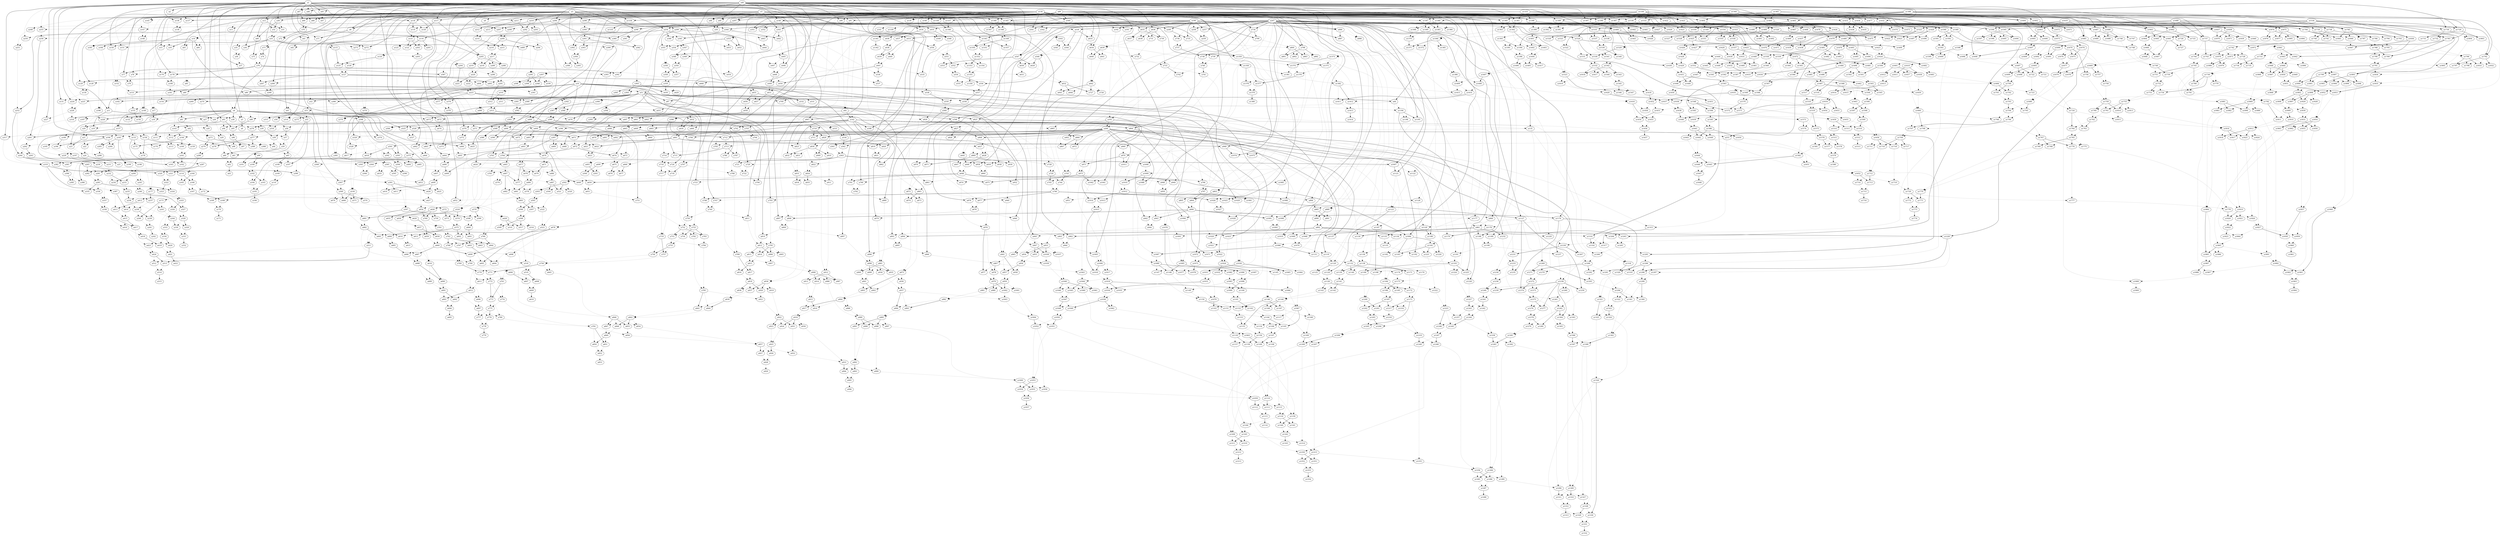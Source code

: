 digraph G1 {
 a1 ->  a2[ label="" ,color= "black"];
 a1 ->  a4[ label=""  ,style=dotted,color= "black"];
 a3 ->  a4[ label="" ,color= "black"];
 a3 ->  a5[ label="" ,color= "black"];
 a4 ->  a5[ label=""  ,style=dotted,color= "black"];
 a5 ->  a6[ label="" ,color= "black"];
 a3 ->  a8[ label="" ,color= "black"];
 a7 ->  a8[ label="" ,color= "black"];
 a3 ->  a9[ label=""  ,style=dotted,color= "black"];
 a7 ->  a9[ label=""  ,style=dotted,color= "black"];
 a8 ->  a10[ label=""  ,style=dotted,color= "black"];
 a9 ->  a10[ label=""  ,style=dotted,color= "black"];
 a1 ->  a11[ label="" ,color= "black"];
 a10 ->  a11[ label="" ,color= "black"];
 a1 ->  a12[ label="" ,color= "black"];
 a3 ->  a12[ label="" ,color= "black"];
 a3 ->  a13[ label=""  ,style=dotted,color= "black"];
 a12 ->  a13[ label=""  ,style=dotted,color= "black"];
 a12 ->  a14[ label=""  ,style=dotted,color= "black"];
 a13 ->  a14[ label=""  ,style=dotted,color= "black"];
 a3 ->  a15[ label="" ,color= "black"];
 a14 ->  a15[ label=""  ,style=dotted,color= "black"];
 a3 ->  a16[ label=""  ,style=dotted,color= "black"];
 a14 ->  a16[ label="" ,color= "black"];
 a15 ->  a17[ label=""  ,style=dotted,color= "black"];
 a16 ->  a17[ label=""  ,style=dotted,color= "black"];
 a4 ->  a18[ label=""  ,style=dotted,color= "black"];
 a17 ->  a18[ label="" ,color= "black"];
 a11 ->  a19[ label="" ,color= "black"];
 a18 ->  a19[ label=""  ,style=dotted,color= "black"];
 a11 ->  a20[ label=""  ,style=dotted,color= "black"];
 a18 ->  a20[ label="" ,color= "black"];
 a19 ->  a21[ label=""  ,style=dotted,color= "black"];
 a20 ->  a21[ label=""  ,style=dotted,color= "black"];
 a4 ->  a22[ label=""  ,style=dotted,color= "black"];
 a21 ->  a22[ label=""  ,style=dotted,color= "black"];
 a4 ->  a23[ label="" ,color= "black"];
 a21 ->  a23[ label="" ,color= "black"];
 a22 ->  a24[ label=""  ,style=dotted,color= "black"];
 a23 ->  a24[ label=""  ,style=dotted,color= "black"];
 a24 ->  a25[ label="" ,color= "black"];
 a4 ->  a26[ label="" ,color= "black"];
 a11 ->  a26[ label="" ,color= "black"];
 a4 ->  a27[ label=""  ,style=dotted,color= "black"];
 a11 ->  a27[ label=""  ,style=dotted,color= "black"];
 a18 ->  a28[ label=""  ,style=dotted,color= "black"];
 a27 ->  a28[ label=""  ,style=dotted,color= "black"];
 a26 ->  a29[ label=""  ,style=dotted,color= "black"];
 a28 ->  a29[ label=""  ,style=dotted,color= "black"];
 a1 ->  a30[ label="" ,color= "black"];
 a7 ->  a30[ label="" ,color= "black"];
 a12 ->  a31[ label="" ,color= "black"];
 a30 ->  a31[ label=""  ,style=dotted,color= "black"];
 a12 ->  a32[ label=""  ,style=dotted,color= "black"];
 a30 ->  a32[ label="" ,color= "black"];
 a31 ->  a33[ label=""  ,style=dotted,color= "black"];
 a32 ->  a33[ label=""  ,style=dotted,color= "black"];
 a3 ->  a34[ label="" ,color= "black"];
 a33 ->  a34[ label="" ,color= "black"];
 a3 ->  a35[ label=""  ,style=dotted,color= "black"];
 a33 ->  a35[ label=""  ,style=dotted,color= "black"];
 a34 ->  a36[ label=""  ,style=dotted,color= "black"];
 a35 ->  a36[ label=""  ,style=dotted,color= "black"];
 a1 ->  a37[ label="" ,color= "black"];
 a36 ->  a37[ label=""  ,style=dotted,color= "black"];
 a4 ->  a38[ label="" ,color= "black"];
 a17 ->  a38[ label=""  ,style=dotted,color= "black"];
 a37 ->  a39[ label=""  ,style=dotted,color= "black"];
 a38 ->  a39[ label=""  ,style=dotted,color= "black"];
 a1 ->  a41[ label=""  ,style=dotted,color= "black"];
 a8 ->  a41[ label=""  ,style=dotted,color= "black"];
 a9 ->  a42[ label=""  ,style=dotted,color= "black"];
 a41 ->  a42[ label=""  ,style=dotted,color= "black"];
 a40 ->  a43[ label="" ,color= "black"];
 a42 ->  a43[ label=""  ,style=dotted,color= "black"];
 a10 ->  a44[ label="" ,color= "black"];
 a40 ->  a44[ label="" ,color= "black"];
 a1 ->  a45[ label="" ,color= "black"];
 a40 ->  a45[ label=""  ,style=dotted,color= "black"];
 a1 ->  a46[ label=""  ,style=dotted,color= "black"];
 a40 ->  a46[ label="" ,color= "black"];
 a45 ->  a47[ label=""  ,style=dotted,color= "black"];
 a46 ->  a47[ label=""  ,style=dotted,color= "black"];
 a7 ->  a48[ label="" ,color= "black"];
 a40 ->  a48[ label=""  ,style=dotted,color= "black"];
 a7 ->  a49[ label=""  ,style=dotted,color= "black"];
 a40 ->  a49[ label="" ,color= "black"];
 a48 ->  a50[ label=""  ,style=dotted,color= "black"];
 a49 ->  a50[ label=""  ,style=dotted,color= "black"];
 a10 ->  a51[ label=""  ,style=dotted,color= "black"];
 a50 ->  a51[ label=""  ,style=dotted,color= "black"];
 a47 ->  a52[ label=""  ,style=dotted,color= "black"];
 a51 ->  a52[ label="" ,color= "black"];
 a44 ->  a53[ label=""  ,style=dotted,color= "black"];
 a52 ->  a53[ label=""  ,style=dotted,color= "black"];
 a43 ->  a54[ label=""  ,style=dotted,color= "black"];
 a53 ->  a54[ label="" ,color= "black"];
 a43 ->  a55[ label="" ,color= "black"];
 a53 ->  a55[ label=""  ,style=dotted,color= "black"];
 a54 ->  a56[ label=""  ,style=dotted,color= "black"];
 a55 ->  a56[ label=""  ,style=dotted,color= "black"];
 a39 ->  a57[ label=""  ,style=dotted,color= "black"];
 a56 ->  a57[ label="" ,color= "black"];
 a39 ->  a58[ label="" ,color= "black"];
 a56 ->  a58[ label=""  ,style=dotted,color= "black"];
 a57 ->  a59[ label=""  ,style=dotted,color= "black"];
 a58 ->  a59[ label=""  ,style=dotted,color= "black"];
 a29 ->  a60[ label=""  ,style=dotted,color= "black"];
 a59 ->  a60[ label="" ,color= "black"];
 a29 ->  a61[ label="" ,color= "black"];
 a59 ->  a61[ label=""  ,style=dotted,color= "black"];
 a60 ->  a62[ label=""  ,style=dotted,color= "black"];
 a61 ->  a62[ label=""  ,style=dotted,color= "black"];
 a62 ->  a63[ label="" ,color= "black"];
 a29 ->  a64[ label=""  ,style=dotted,color= "black"];
 a58 ->  a64[ label=""  ,style=dotted,color= "black"];
 a57 ->  a65[ label=""  ,style=dotted,color= "black"];
 a64 ->  a65[ label=""  ,style=dotted,color= "black"];
 a12 ->  a66[ label="" ,color= "black"];
 a30 ->  a66[ label="" ,color= "black"];
 a1 ->  a67[ label="" ,color= "black"];
 a40 ->  a67[ label="" ,color= "black"];
 a7 ->  a68[ label="" ,color= "black"];
 a67 ->  a68[ label=""  ,style=dotted,color= "black"];
 a7 ->  a69[ label=""  ,style=dotted,color= "black"];
 a67 ->  a69[ label="" ,color= "black"];
 a68 ->  a70[ label=""  ,style=dotted,color= "black"];
 a69 ->  a70[ label=""  ,style=dotted,color= "black"];
 a8 ->  a71[ label="" ,color= "black"];
 a70 ->  a71[ label=""  ,style=dotted,color= "black"];
 a8 ->  a72[ label=""  ,style=dotted,color= "black"];
 a70 ->  a72[ label="" ,color= "black"];
 a71 ->  a73[ label=""  ,style=dotted,color= "black"];
 a72 ->  a73[ label=""  ,style=dotted,color= "black"];
 a66 ->  a74[ label=""  ,style=dotted,color= "black"];
 a73 ->  a74[ label="" ,color= "black"];
 a66 ->  a75[ label="" ,color= "black"];
 a73 ->  a75[ label=""  ,style=dotted,color= "black"];
 a74 ->  a76[ label=""  ,style=dotted,color= "black"];
 a75 ->  a76[ label=""  ,style=dotted,color= "black"];
 a3 ->  a77[ label="" ,color= "black"];
 a76 ->  a77[ label="" ,color= "black"];
 a3 ->  a78[ label=""  ,style=dotted,color= "black"];
 a76 ->  a78[ label=""  ,style=dotted,color= "black"];
 a77 ->  a79[ label=""  ,style=dotted,color= "black"];
 a78 ->  a79[ label=""  ,style=dotted,color= "black"];
 a1 ->  a80[ label="" ,color= "black"];
 a79 ->  a80[ label=""  ,style=dotted,color= "black"];
 a4 ->  a81[ label="" ,color= "black"];
 a36 ->  a81[ label=""  ,style=dotted,color= "black"];
 a80 ->  a82[ label=""  ,style=dotted,color= "black"];
 a81 ->  a82[ label=""  ,style=dotted,color= "black"];
 a14 ->  a83[ label=""  ,style=dotted,color= "black"];
 a40 ->  a83[ label="" ,color= "black"];
 a14 ->  a84[ label="" ,color= "black"];
 a40 ->  a84[ label=""  ,style=dotted,color= "black"];
 a83 ->  a85[ label=""  ,style=dotted,color= "black"];
 a84 ->  a85[ label=""  ,style=dotted,color= "black"];
 a10 ->  a86[ label="" ,color= "black"];
 a85 ->  a86[ label=""  ,style=dotted,color= "black"];
 a40 ->  a87[ label="" ,color= "black"];
 a51 ->  a87[ label="" ,color= "black"];
 a86 ->  a88[ label=""  ,style=dotted,color= "black"];
 a87 ->  a88[ label=""  ,style=dotted,color= "black"];
 a40 ->  a90[ label="" ,color= "black"];
 a89 ->  a90[ label=""  ,style=dotted,color= "black"];
 a40 ->  a91[ label=""  ,style=dotted,color= "black"];
 a89 ->  a91[ label="" ,color= "black"];
 a90 ->  a92[ label=""  ,style=dotted,color= "black"];
 a91 ->  a92[ label=""  ,style=dotted,color= "black"];
 a1 ->  a93[ label="" ,color= "black"];
 a92 ->  a93[ label=""  ,style=dotted,color= "black"];
 a88 ->  a94[ label=""  ,style=dotted,color= "black"];
 a93 ->  a94[ label=""  ,style=dotted,color= "black"];
 a88 ->  a95[ label="" ,color= "black"];
 a93 ->  a95[ label="" ,color= "black"];
 a94 ->  a96[ label=""  ,style=dotted,color= "black"];
 a95 ->  a96[ label=""  ,style=dotted,color= "black"];
 a82 ->  a97[ label=""  ,style=dotted,color= "black"];
 a96 ->  a97[ label="" ,color= "black"];
 a82 ->  a98[ label="" ,color= "black"];
 a96 ->  a98[ label=""  ,style=dotted,color= "black"];
 a97 ->  a99[ label=""  ,style=dotted,color= "black"];
 a98 ->  a99[ label=""  ,style=dotted,color= "black"];
 a55 ->  a100[ label=""  ,style=dotted,color= "black"];
 a99 ->  a100[ label="" ,color= "black"];
 a55 ->  a101[ label="" ,color= "black"];
 a99 ->  a101[ label=""  ,style=dotted,color= "black"];
 a100 ->  a102[ label=""  ,style=dotted,color= "black"];
 a101 ->  a102[ label=""  ,style=dotted,color= "black"];
 a65 ->  a103[ label=""  ,style=dotted,color= "black"];
 a102 ->  a103[ label="" ,color= "black"];
 a65 ->  a104[ label="" ,color= "black"];
 a102 ->  a104[ label=""  ,style=dotted,color= "black"];
 a103 ->  a105[ label=""  ,style=dotted,color= "black"];
 a104 ->  a105[ label=""  ,style=dotted,color= "black"];
 a105 ->  a106[ label="" ,color= "black"];
 a55 ->  a107[ label="" ,color= "black"];
 a65 ->  a107[ label=""  ,style=dotted,color= "black"];
 a55 ->  a108[ label=""  ,style=dotted,color= "black"];
 a65 ->  a108[ label="" ,color= "black"];
 a99 ->  a109[ label=""  ,style=dotted,color= "black"];
 a108 ->  a109[ label=""  ,style=dotted,color= "black"];
 a107 ->  a110[ label=""  ,style=dotted,color= "black"];
 a109 ->  a110[ label=""  ,style=dotted,color= "black"];
 a82 ->  a111[ label=""  ,style=dotted,color= "black"];
 a93 ->  a111[ label="" ,color= "black"];
 a82 ->  a112[ label="" ,color= "black"];
 a93 ->  a112[ label=""  ,style=dotted,color= "black"];
 a88 ->  a113[ label=""  ,style=dotted,color= "black"];
 a112 ->  a113[ label=""  ,style=dotted,color= "black"];
 a111 ->  a114[ label=""  ,style=dotted,color= "black"];
 a113 ->  a114[ label=""  ,style=dotted,color= "black"];
 a66 ->  a115[ label=""  ,style=dotted,color= "black"];
 a71 ->  a115[ label=""  ,style=dotted,color= "black"];
 a7 ->  a116[ label="" ,color= "black"];
 a67 ->  a116[ label="" ,color= "black"];
 a3 ->  a117[ label="" ,color= "black"];
 a40 ->  a117[ label="" ,color= "black"];
 a1 ->  a118[ label="" ,color= "black"];
 a89 ->  a118[ label="" ,color= "black"];
 a117 ->  a119[ label=""  ,style=dotted,color= "black"];
 a118 ->  a119[ label="" ,color= "black"];
 a117 ->  a120[ label="" ,color= "black"];
 a118 ->  a120[ label=""  ,style=dotted,color= "black"];
 a119 ->  a121[ label=""  ,style=dotted,color= "black"];
 a120 ->  a121[ label=""  ,style=dotted,color= "black"];
 a116 ->  a122[ label="" ,color= "black"];
 a121 ->  a122[ label="" ,color= "black"];
 a116 ->  a123[ label=""  ,style=dotted,color= "black"];
 a121 ->  a123[ label=""  ,style=dotted,color= "black"];
 a122 ->  a124[ label=""  ,style=dotted,color= "black"];
 a123 ->  a124[ label=""  ,style=dotted,color= "black"];
 a115 ->  a125[ label="" ,color= "black"];
 a124 ->  a125[ label="" ,color= "black"];
 a115 ->  a126[ label=""  ,style=dotted,color= "black"];
 a124 ->  a126[ label=""  ,style=dotted,color= "black"];
 a125 ->  a127[ label=""  ,style=dotted,color= "black"];
 a126 ->  a127[ label=""  ,style=dotted,color= "black"];
 a3 ->  a128[ label="" ,color= "black"];
 a127 ->  a128[ label=""  ,style=dotted,color= "black"];
 a3 ->  a129[ label=""  ,style=dotted,color= "black"];
 a127 ->  a129[ label="" ,color= "black"];
 a128 ->  a130[ label=""  ,style=dotted,color= "black"];
 a129 ->  a130[ label=""  ,style=dotted,color= "black"];
 a1 ->  a131[ label="" ,color= "black"];
 a130 ->  a131[ label=""  ,style=dotted,color= "black"];
 a4 ->  a132[ label="" ,color= "black"];
 a79 ->  a132[ label=""  ,style=dotted,color= "black"];
 a131 ->  a133[ label=""  ,style=dotted,color= "black"];
 a132 ->  a133[ label=""  ,style=dotted,color= "black"];
 a92 ->  a135[ label=""  ,style=dotted,color= "black"];
 a134 ->  a135[ label="" ,color= "black"];
 a1 ->  a136[ label="" ,color= "black"];
 a134 ->  a136[ label=""  ,style=dotted,color= "black"];
 a1 ->  a137[ label=""  ,style=dotted,color= "black"];
 a134 ->  a137[ label="" ,color= "black"];
 a136 ->  a138[ label=""  ,style=dotted,color= "black"];
 a137 ->  a138[ label=""  ,style=dotted,color= "black"];
 a89 ->  a139[ label="" ,color= "black"];
 a134 ->  a139[ label=""  ,style=dotted,color= "black"];
 a89 ->  a140[ label=""  ,style=dotted,color= "black"];
 a134 ->  a140[ label="" ,color= "black"];
 a139 ->  a141[ label=""  ,style=dotted,color= "black"];
 a140 ->  a141[ label=""  ,style=dotted,color= "black"];
 a92 ->  a142[ label="" ,color= "black"];
 a141 ->  a142[ label=""  ,style=dotted,color= "black"];
 a138 ->  a143[ label=""  ,style=dotted,color= "black"];
 a142 ->  a143[ label="" ,color= "black"];
 a135 ->  a144[ label=""  ,style=dotted,color= "black"];
 a143 ->  a144[ label=""  ,style=dotted,color= "black"];
 a40 ->  a145[ label=""  ,style=dotted,color= "black"];
 a89 ->  a145[ label=""  ,style=dotted,color= "black"];
 a40 ->  a146[ label="" ,color= "black"];
 a89 ->  a146[ label="" ,color= "black"];
 a1 ->  a147[ label=""  ,style=dotted,color= "black"];
 a146 ->  a147[ label=""  ,style=dotted,color= "black"];
 a145 ->  a148[ label=""  ,style=dotted,color= "black"];
 a147 ->  a148[ label=""  ,style=dotted,color= "black"];
 a134 ->  a149[ label="" ,color= "black"];
 a148 ->  a149[ label=""  ,style=dotted,color= "black"];
 a33 ->  a150[ label="" ,color= "black"];
 a40 ->  a150[ label="" ,color= "black"];
 a33 ->  a151[ label=""  ,style=dotted,color= "black"];
 a40 ->  a151[ label=""  ,style=dotted,color= "black"];
 a150 ->  a152[ label=""  ,style=dotted,color= "black"];
 a151 ->  a152[ label=""  ,style=dotted,color= "black"];
 a10 ->  a153[ label="" ,color= "black"];
 a152 ->  a153[ label=""  ,style=dotted,color= "black"];
 a51 ->  a154[ label="" ,color= "black"];
 a85 ->  a154[ label=""  ,style=dotted,color= "black"];
 a153 ->  a155[ label=""  ,style=dotted,color= "black"];
 a154 ->  a155[ label=""  ,style=dotted,color= "black"];
 a149 ->  a156[ label=""  ,style=dotted,color= "black"];
 a155 ->  a156[ label="" ,color= "black"];
 a149 ->  a157[ label="" ,color= "black"];
 a155 ->  a157[ label=""  ,style=dotted,color= "black"];
 a156 ->  a158[ label=""  ,style=dotted,color= "black"];
 a157 ->  a158[ label=""  ,style=dotted,color= "black"];
 a144 ->  a159[ label=""  ,style=dotted,color= "black"];
 a158 ->  a159[ label="" ,color= "black"];
 a144 ->  a160[ label="" ,color= "black"];
 a158 ->  a160[ label=""  ,style=dotted,color= "black"];
 a159 ->  a161[ label=""  ,style=dotted,color= "black"];
 a160 ->  a161[ label=""  ,style=dotted,color= "black"];
 a133 ->  a162[ label=""  ,style=dotted,color= "black"];
 a161 ->  a162[ label="" ,color= "black"];
 a133 ->  a163[ label="" ,color= "black"];
 a161 ->  a163[ label=""  ,style=dotted,color= "black"];
 a162 ->  a164[ label=""  ,style=dotted,color= "black"];
 a163 ->  a164[ label=""  ,style=dotted,color= "black"];
 a114 ->  a165[ label=""  ,style=dotted,color= "black"];
 a164 ->  a165[ label="" ,color= "black"];
 a114 ->  a166[ label="" ,color= "black"];
 a164 ->  a166[ label=""  ,style=dotted,color= "black"];
 a165 ->  a167[ label=""  ,style=dotted,color= "black"];
 a166 ->  a167[ label=""  ,style=dotted,color= "black"];
 a110 ->  a168[ label=""  ,style=dotted,color= "black"];
 a167 ->  a168[ label="" ,color= "black"];
 a110 ->  a169[ label="" ,color= "black"];
 a167 ->  a169[ label=""  ,style=dotted,color= "black"];
 a168 ->  a170[ label=""  ,style=dotted,color= "black"];
 a169 ->  a170[ label=""  ,style=dotted,color= "black"];
 a170 ->  a171[ label="" ,color= "black"];
 a110 ->  a172[ label=""  ,style=dotted,color= "black"];
 a166 ->  a172[ label=""  ,style=dotted,color= "black"];
 a165 ->  a173[ label=""  ,style=dotted,color= "black"];
 a172 ->  a173[ label=""  ,style=dotted,color= "black"];
 a133 ->  a174[ label=""  ,style=dotted,color= "black"];
 a144 ->  a174[ label=""  ,style=dotted,color= "black"];
 a133 ->  a175[ label="" ,color= "black"];
 a144 ->  a175[ label="" ,color= "black"];
 a158 ->  a176[ label="" ,color= "black"];
 a175 ->  a176[ label=""  ,style=dotted,color= "black"];
 a174 ->  a177[ label=""  ,style=dotted,color= "black"];
 a176 ->  a177[ label=""  ,style=dotted,color= "black"];
 a40 ->  a178[ label="" ,color= "black"];
 a76 ->  a178[ label="" ,color= "black"];
 a40 ->  a179[ label=""  ,style=dotted,color= "black"];
 a76 ->  a179[ label=""  ,style=dotted,color= "black"];
 a178 ->  a180[ label=""  ,style=dotted,color= "black"];
 a179 ->  a180[ label=""  ,style=dotted,color= "black"];
 a10 ->  a181[ label="" ,color= "black"];
 a180 ->  a181[ label=""  ,style=dotted,color= "black"];
 a51 ->  a182[ label="" ,color= "black"];
 a152 ->  a182[ label=""  ,style=dotted,color= "black"];
 a181 ->  a183[ label=""  ,style=dotted,color= "black"];
 a182 ->  a183[ label=""  ,style=dotted,color= "black"];
 a14 ->  a184[ label=""  ,style=dotted,color= "black"];
 a134 ->  a184[ label="" ,color= "black"];
 a14 ->  a185[ label="" ,color= "black"];
 a134 ->  a185[ label=""  ,style=dotted,color= "black"];
 a184 ->  a186[ label=""  ,style=dotted,color= "black"];
 a185 ->  a186[ label=""  ,style=dotted,color= "black"];
 a92 ->  a187[ label=""  ,style=dotted,color= "black"];
 a186 ->  a187[ label=""  ,style=dotted,color= "black"];
 a134 ->  a188[ label="" ,color= "black"];
 a142 ->  a188[ label="" ,color= "black"];
 a187 ->  a189[ label=""  ,style=dotted,color= "black"];
 a188 ->  a189[ label=""  ,style=dotted,color= "black"];
 a134 ->  a191[ label="" ,color= "black"];
 a190 ->  a191[ label=""  ,style=dotted,color= "black"];
 a134 ->  a192[ label=""  ,style=dotted,color= "black"];
 a190 ->  a192[ label="" ,color= "black"];
 a191 ->  a193[ label=""  ,style=dotted,color= "black"];
 a192 ->  a193[ label=""  ,style=dotted,color= "black"];
 a1 ->  a194[ label="" ,color= "black"];
 a193 ->  a194[ label=""  ,style=dotted,color= "black"];
 a189 ->  a195[ label=""  ,style=dotted,color= "black"];
 a194 ->  a195[ label=""  ,style=dotted,color= "black"];
 a189 ->  a196[ label="" ,color= "black"];
 a194 ->  a196[ label="" ,color= "black"];
 a195 ->  a197[ label=""  ,style=dotted,color= "black"];
 a196 ->  a197[ label=""  ,style=dotted,color= "black"];
 a183 ->  a198[ label=""  ,style=dotted,color= "black"];
 a197 ->  a198[ label="" ,color= "black"];
 a183 ->  a199[ label="" ,color= "black"];
 a197 ->  a199[ label=""  ,style=dotted,color= "black"];
 a198 ->  a200[ label=""  ,style=dotted,color= "black"];
 a199 ->  a200[ label=""  ,style=dotted,color= "black"];
 a116 ->  a201[ label="" ,color= "black"];
 a121 ->  a201[ label=""  ,style=dotted,color= "black"];
 a116 ->  a202[ label=""  ,style=dotted,color= "black"];
 a121 ->  a202[ label="" ,color= "black"];
 a115 ->  a203[ label=""  ,style=dotted,color= "black"];
 a202 ->  a203[ label=""  ,style=dotted,color= "black"];
 a201 ->  a204[ label=""  ,style=dotted,color= "black"];
 a203 ->  a204[ label=""  ,style=dotted,color= "black"];
 a117 ->  a205[ label="" ,color= "black"];
 a118 ->  a205[ label="" ,color= "black"];
 a7 ->  a206[ label="" ,color= "black"];
 a40 ->  a206[ label="" ,color= "black"];
 a40 ->  a207[ label="" ,color= "black"];
 a206 ->  a207[ label="" ,color= "black"];
 a40 ->  a208[ label=""  ,style=dotted,color= "black"];
 a206 ->  a208[ label=""  ,style=dotted,color= "black"];
 a207 ->  a209[ label=""  ,style=dotted,color= "black"];
 a208 ->  a209[ label=""  ,style=dotted,color= "black"];
 a3 ->  a210[ label="" ,color= "black"];
 a89 ->  a210[ label="" ,color= "black"];
 a1 ->  a211[ label="" ,color= "black"];
 a134 ->  a211[ label="" ,color= "black"];
 a210 ->  a212[ label="" ,color= "black"];
 a211 ->  a212[ label=""  ,style=dotted,color= "black"];
 a210 ->  a213[ label=""  ,style=dotted,color= "black"];
 a211 ->  a213[ label="" ,color= "black"];
 a212 ->  a214[ label=""  ,style=dotted,color= "black"];
 a213 ->  a214[ label=""  ,style=dotted,color= "black"];
 a209 ->  a215[ label=""  ,style=dotted,color= "black"];
 a214 ->  a215[ label="" ,color= "black"];
 a209 ->  a216[ label="" ,color= "black"];
 a214 ->  a216[ label=""  ,style=dotted,color= "black"];
 a215 ->  a217[ label=""  ,style=dotted,color= "black"];
 a216 ->  a217[ label=""  ,style=dotted,color= "black"];
 a205 ->  a218[ label=""  ,style=dotted,color= "black"];
 a217 ->  a218[ label="" ,color= "black"];
 a205 ->  a219[ label="" ,color= "black"];
 a217 ->  a219[ label=""  ,style=dotted,color= "black"];
 a218 ->  a220[ label=""  ,style=dotted,color= "black"];
 a219 ->  a220[ label=""  ,style=dotted,color= "black"];
 a204 ->  a221[ label="" ,color= "black"];
 a220 ->  a221[ label="" ,color= "black"];
 a204 ->  a222[ label=""  ,style=dotted,color= "black"];
 a220 ->  a222[ label=""  ,style=dotted,color= "black"];
 a221 ->  a223[ label=""  ,style=dotted,color= "black"];
 a222 ->  a223[ label=""  ,style=dotted,color= "black"];
 a3 ->  a224[ label="" ,color= "black"];
 a223 ->  a224[ label=""  ,style=dotted,color= "black"];
 a3 ->  a225[ label=""  ,style=dotted,color= "black"];
 a223 ->  a225[ label="" ,color= "black"];
 a224 ->  a226[ label=""  ,style=dotted,color= "black"];
 a225 ->  a226[ label=""  ,style=dotted,color= "black"];
 a1 ->  a227[ label="" ,color= "black"];
 a226 ->  a227[ label=""  ,style=dotted,color= "black"];
 a4 ->  a228[ label="" ,color= "black"];
 a130 ->  a228[ label=""  ,style=dotted,color= "black"];
 a227 ->  a229[ label=""  ,style=dotted,color= "black"];
 a228 ->  a229[ label=""  ,style=dotted,color= "black"];
 a157 ->  a230[ label="" ,color= "black"];
 a229 ->  a230[ label=""  ,style=dotted,color= "black"];
 a157 ->  a231[ label=""  ,style=dotted,color= "black"];
 a229 ->  a231[ label="" ,color= "black"];
 a230 ->  a232[ label=""  ,style=dotted,color= "black"];
 a231 ->  a232[ label=""  ,style=dotted,color= "black"];
 a200 ->  a233[ label=""  ,style=dotted,color= "black"];
 a232 ->  a233[ label="" ,color= "black"];
 a200 ->  a234[ label="" ,color= "black"];
 a232 ->  a234[ label=""  ,style=dotted,color= "black"];
 a233 ->  a235[ label=""  ,style=dotted,color= "black"];
 a234 ->  a235[ label=""  ,style=dotted,color= "black"];
 a177 ->  a236[ label=""  ,style=dotted,color= "black"];
 a235 ->  a236[ label="" ,color= "black"];
 a177 ->  a237[ label="" ,color= "black"];
 a235 ->  a237[ label=""  ,style=dotted,color= "black"];
 a236 ->  a238[ label=""  ,style=dotted,color= "black"];
 a237 ->  a238[ label=""  ,style=dotted,color= "black"];
 a173 ->  a239[ label=""  ,style=dotted,color= "black"];
 a238 ->  a239[ label="" ,color= "black"];
 a173 ->  a240[ label="" ,color= "black"];
 a238 ->  a240[ label=""  ,style=dotted,color= "black"];
 a239 ->  a241[ label=""  ,style=dotted,color= "black"];
 a240 ->  a241[ label=""  ,style=dotted,color= "black"];
 a241 ->  a242[ label="" ,color= "black"];
 a173 ->  a243[ label=""  ,style=dotted,color= "black"];
 a237 ->  a243[ label=""  ,style=dotted,color= "black"];
 a236 ->  a244[ label=""  ,style=dotted,color= "black"];
 a243 ->  a244[ label=""  ,style=dotted,color= "black"];
 a200 ->  a245[ label=""  ,style=dotted,color= "black"];
 a231 ->  a245[ label=""  ,style=dotted,color= "black"];
 a230 ->  a246[ label=""  ,style=dotted,color= "black"];
 a245 ->  a246[ label=""  ,style=dotted,color= "black"];
 a134 ->  a248[ label=""  ,style=dotted,color= "black"];
 a190 ->  a248[ label=""  ,style=dotted,color= "black"];
 a134 ->  a249[ label="" ,color= "black"];
 a190 ->  a249[ label="" ,color= "black"];
 a1 ->  a250[ label=""  ,style=dotted,color= "black"];
 a249 ->  a250[ label=""  ,style=dotted,color= "black"];
 a248 ->  a251[ label=""  ,style=dotted,color= "black"];
 a250 ->  a251[ label=""  ,style=dotted,color= "black"];
 a247 ->  a252[ label="" ,color= "black"];
 a251 ->  a252[ label=""  ,style=dotted,color= "black"];
 a193 ->  a253[ label=""  ,style=dotted,color= "black"];
 a247 ->  a253[ label="" ,color= "black"];
 a1 ->  a254[ label="" ,color= "black"];
 a247 ->  a254[ label="" ,color= "black"];
 a1 ->  a255[ label=""  ,style=dotted,color= "black"];
 a247 ->  a255[ label=""  ,style=dotted,color= "black"];
 a254 ->  a256[ label=""  ,style=dotted,color= "black"];
 a255 ->  a256[ label=""  ,style=dotted,color= "black"];
 a190 ->  a257[ label="" ,color= "black"];
 a247 ->  a257[ label=""  ,style=dotted,color= "black"];
 a190 ->  a258[ label=""  ,style=dotted,color= "black"];
 a247 ->  a258[ label="" ,color= "black"];
 a257 ->  a259[ label=""  ,style=dotted,color= "black"];
 a258 ->  a259[ label=""  ,style=dotted,color= "black"];
 a193 ->  a260[ label="" ,color= "black"];
 a259 ->  a260[ label=""  ,style=dotted,color= "black"];
 a256 ->  a261[ label="" ,color= "black"];
 a260 ->  a261[ label="" ,color= "black"];
 a253 ->  a262[ label=""  ,style=dotted,color= "black"];
 a261 ->  a262[ label=""  ,style=dotted,color= "black"];
 a252 ->  a263[ label=""  ,style=dotted,color= "black"];
 a262 ->  a263[ label="" ,color= "black"];
 a252 ->  a264[ label="" ,color= "black"];
 a262 ->  a264[ label=""  ,style=dotted,color= "black"];
 a263 ->  a265[ label=""  ,style=dotted,color= "black"];
 a264 ->  a265[ label=""  ,style=dotted,color= "black"];
 a40 ->  a266[ label="" ,color= "black"];
 a127 ->  a266[ label=""  ,style=dotted,color= "black"];
 a40 ->  a267[ label=""  ,style=dotted,color= "black"];
 a127 ->  a267[ label="" ,color= "black"];
 a266 ->  a268[ label=""  ,style=dotted,color= "black"];
 a267 ->  a268[ label=""  ,style=dotted,color= "black"];
 a10 ->  a269[ label="" ,color= "black"];
 a268 ->  a269[ label=""  ,style=dotted,color= "black"];
 a51 ->  a270[ label="" ,color= "black"];
 a180 ->  a270[ label=""  ,style=dotted,color= "black"];
 a269 ->  a271[ label=""  ,style=dotted,color= "black"];
 a270 ->  a271[ label=""  ,style=dotted,color= "black"];
 a33 ->  a272[ label="" ,color= "black"];
 a134 ->  a272[ label="" ,color= "black"];
 a33 ->  a273[ label=""  ,style=dotted,color= "black"];
 a134 ->  a273[ label=""  ,style=dotted,color= "black"];
 a272 ->  a274[ label=""  ,style=dotted,color= "black"];
 a273 ->  a274[ label=""  ,style=dotted,color= "black"];
 a92 ->  a275[ label=""  ,style=dotted,color= "black"];
 a274 ->  a275[ label=""  ,style=dotted,color= "black"];
 a142 ->  a276[ label="" ,color= "black"];
 a186 ->  a276[ label=""  ,style=dotted,color= "black"];
 a275 ->  a277[ label=""  ,style=dotted,color= "black"];
 a276 ->  a277[ label=""  ,style=dotted,color= "black"];
 a271 ->  a278[ label=""  ,style=dotted,color= "black"];
 a277 ->  a278[ label="" ,color= "black"];
 a271 ->  a279[ label="" ,color= "black"];
 a277 ->  a279[ label=""  ,style=dotted,color= "black"];
 a278 ->  a280[ label=""  ,style=dotted,color= "black"];
 a279 ->  a280[ label=""  ,style=dotted,color= "black"];
 a265 ->  a281[ label=""  ,style=dotted,color= "black"];
 a280 ->  a281[ label="" ,color= "black"];
 a265 ->  a282[ label="" ,color= "black"];
 a280 ->  a282[ label=""  ,style=dotted,color= "black"];
 a281 ->  a283[ label=""  ,style=dotted,color= "black"];
 a282 ->  a283[ label=""  ,style=dotted,color= "black"];
 a183 ->  a284[ label=""  ,style=dotted,color= "black"];
 a194 ->  a284[ label="" ,color= "black"];
 a183 ->  a285[ label="" ,color= "black"];
 a194 ->  a285[ label=""  ,style=dotted,color= "black"];
 a189 ->  a286[ label=""  ,style=dotted,color= "black"];
 a285 ->  a286[ label=""  ,style=dotted,color= "black"];
 a284 ->  a287[ label=""  ,style=dotted,color= "black"];
 a286 ->  a287[ label=""  ,style=dotted,color= "black"];
 a205 ->  a288[ label="" ,color= "black"];
 a217 ->  a288[ label="" ,color= "black"];
 a205 ->  a289[ label=""  ,style=dotted,color= "black"];
 a217 ->  a289[ label=""  ,style=dotted,color= "black"];
 a204 ->  a290[ label=""  ,style=dotted,color= "black"];
 a289 ->  a290[ label=""  ,style=dotted,color= "black"];
 a288 ->  a291[ label=""  ,style=dotted,color= "black"];
 a290 ->  a291[ label=""  ,style=dotted,color= "black"];
 a210 ->  a292[ label="" ,color= "black"];
 a211 ->  a292[ label="" ,color= "black"];
 a210 ->  a293[ label=""  ,style=dotted,color= "black"];
 a211 ->  a293[ label=""  ,style=dotted,color= "black"];
 a209 ->  a294[ label="" ,color= "black"];
 a293 ->  a294[ label=""  ,style=dotted,color= "black"];
 a292 ->  a295[ label=""  ,style=dotted,color= "black"];
 a294 ->  a295[ label=""  ,style=dotted,color= "black"];
 a1 ->  a296[ label="" ,color= "black"];
 a190 ->  a296[ label="" ,color= "black"];
 a7 ->  a297[ label="" ,color= "black"];
 a89 ->  a297[ label="" ,color= "black"];
 a3 ->  a298[ label="" ,color= "black"];
 a134 ->  a298[ label="" ,color= "black"];
 a297 ->  a299[ label="" ,color= "black"];
 a298 ->  a299[ label="" ,color= "black"];
 a297 ->  a300[ label=""  ,style=dotted,color= "black"];
 a298 ->  a300[ label=""  ,style=dotted,color= "black"];
 a299 ->  a301[ label=""  ,style=dotted,color= "black"];
 a300 ->  a301[ label=""  ,style=dotted,color= "black"];
 a296 ->  a302[ label="" ,color= "black"];
 a301 ->  a302[ label=""  ,style=dotted,color= "black"];
 a296 ->  a303[ label=""  ,style=dotted,color= "black"];
 a301 ->  a303[ label="" ,color= "black"];
 a302 ->  a304[ label=""  ,style=dotted,color= "black"];
 a303 ->  a304[ label=""  ,style=dotted,color= "black"];
 a206 ->  a305[ label="" ,color= "black"];
 a304 ->  a305[ label="" ,color= "black"];
 a206 ->  a306[ label=""  ,style=dotted,color= "black"];
 a304 ->  a306[ label=""  ,style=dotted,color= "black"];
 a305 ->  a307[ label=""  ,style=dotted,color= "black"];
 a306 ->  a307[ label=""  ,style=dotted,color= "black"];
 a295 ->  a308[ label=""  ,style=dotted,color= "black"];
 a307 ->  a308[ label="" ,color= "black"];
 a295 ->  a309[ label="" ,color= "black"];
 a307 ->  a309[ label=""  ,style=dotted,color= "black"];
 a308 ->  a310[ label=""  ,style=dotted,color= "black"];
 a309 ->  a310[ label=""  ,style=dotted,color= "black"];
 a291 ->  a311[ label=""  ,style=dotted,color= "black"];
 a310 ->  a311[ label=""  ,style=dotted,color= "black"];
 a291 ->  a312[ label="" ,color= "black"];
 a310 ->  a312[ label="" ,color= "black"];
 a311 ->  a313[ label=""  ,style=dotted,color= "black"];
 a312 ->  a313[ label=""  ,style=dotted,color= "black"];
 a3 ->  a314[ label="" ,color= "black"];
 a313 ->  a314[ label=""  ,style=dotted,color= "black"];
 a3 ->  a315[ label=""  ,style=dotted,color= "black"];
 a313 ->  a315[ label="" ,color= "black"];
 a314 ->  a316[ label=""  ,style=dotted,color= "black"];
 a315 ->  a316[ label=""  ,style=dotted,color= "black"];
 a1 ->  a317[ label="" ,color= "black"];
 a316 ->  a317[ label=""  ,style=dotted,color= "black"];
 a4 ->  a318[ label="" ,color= "black"];
 a226 ->  a318[ label=""  ,style=dotted,color= "black"];
 a317 ->  a319[ label=""  ,style=dotted,color= "black"];
 a318 ->  a319[ label=""  ,style=dotted,color= "black"];
 a287 ->  a320[ label=""  ,style=dotted,color= "black"];
 a319 ->  a320[ label="" ,color= "black"];
 a287 ->  a321[ label="" ,color= "black"];
 a319 ->  a321[ label=""  ,style=dotted,color= "black"];
 a320 ->  a322[ label=""  ,style=dotted,color= "black"];
 a321 ->  a322[ label=""  ,style=dotted,color= "black"];
 a283 ->  a323[ label=""  ,style=dotted,color= "black"];
 a322 ->  a323[ label="" ,color= "black"];
 a283 ->  a324[ label="" ,color= "black"];
 a322 ->  a324[ label=""  ,style=dotted,color= "black"];
 a323 ->  a325[ label=""  ,style=dotted,color= "black"];
 a324 ->  a325[ label=""  ,style=dotted,color= "black"];
 a246 ->  a326[ label=""  ,style=dotted,color= "black"];
 a325 ->  a326[ label="" ,color= "black"];
 a246 ->  a327[ label="" ,color= "black"];
 a325 ->  a327[ label=""  ,style=dotted,color= "black"];
 a326 ->  a328[ label=""  ,style=dotted,color= "black"];
 a327 ->  a328[ label=""  ,style=dotted,color= "black"];
 a244 ->  a329[ label=""  ,style=dotted,color= "black"];
 a328 ->  a329[ label="" ,color= "black"];
 a244 ->  a330[ label="" ,color= "black"];
 a328 ->  a330[ label=""  ,style=dotted,color= "black"];
 a329 ->  a331[ label=""  ,style=dotted,color= "black"];
 a330 ->  a331[ label=""  ,style=dotted,color= "black"];
 a331 ->  a332[ label="" ,color= "black"];
 a244 ->  a333[ label=""  ,style=dotted,color= "black"];
 a327 ->  a333[ label=""  ,style=dotted,color= "black"];
 a326 ->  a334[ label=""  ,style=dotted,color= "black"];
 a333 ->  a334[ label=""  ,style=dotted,color= "black"];
 a283 ->  a335[ label="" ,color= "black"];
 a319 ->  a335[ label=""  ,style=dotted,color= "black"];
 a283 ->  a336[ label=""  ,style=dotted,color= "black"];
 a319 ->  a336[ label="" ,color= "black"];
 a287 ->  a337[ label=""  ,style=dotted,color= "black"];
 a336 ->  a337[ label=""  ,style=dotted,color= "black"];
 a335 ->  a338[ label=""  ,style=dotted,color= "black"];
 a337 ->  a338[ label=""  ,style=dotted,color= "black"];
 a295 ->  a339[ label=""  ,style=dotted,color= "black"];
 a307 ->  a339[ label=""  ,style=dotted,color= "black"];
 a295 ->  a340[ label="" ,color= "black"];
 a307 ->  a340[ label="" ,color= "black"];
 a291 ->  a341[ label=""  ,style=dotted,color= "black"];
 a340 ->  a341[ label=""  ,style=dotted,color= "black"];
 a339 ->  a342[ label=""  ,style=dotted,color= "black"];
 a341 ->  a342[ label=""  ,style=dotted,color= "black"];
 a7 ->  a343[ label="" ,color= "black"];
 a134 ->  a343[ label="" ,color= "black"];
 a3 ->  a344[ label="" ,color= "black"];
 a190 ->  a344[ label="" ,color= "black"];
 a254 ->  a345[ label=""  ,style=dotted,color= "black"];
 a344 ->  a345[ label="" ,color= "black"];
 a254 ->  a346[ label="" ,color= "black"];
 a344 ->  a346[ label=""  ,style=dotted,color= "black"];
 a345 ->  a347[ label=""  ,style=dotted,color= "black"];
 a346 ->  a347[ label=""  ,style=dotted,color= "black"];
 a343 ->  a348[ label="" ,color= "black"];
 a347 ->  a348[ label="" ,color= "black"];
 a343 ->  a349[ label=""  ,style=dotted,color= "black"];
 a347 ->  a349[ label=""  ,style=dotted,color= "black"];
 a348 ->  a350[ label=""  ,style=dotted,color= "black"];
 a349 ->  a350[ label=""  ,style=dotted,color= "black"];
 a89 ->  a351[ label="" ,color= "black"];
 a146 ->  a351[ label="" ,color= "black"];
 a89 ->  a352[ label=""  ,style=dotted,color= "black"];
 a146 ->  a352[ label=""  ,style=dotted,color= "black"];
 a351 ->  a353[ label=""  ,style=dotted,color= "black"];
 a352 ->  a353[ label=""  ,style=dotted,color= "black"];
 a299 ->  a354[ label=""  ,style=dotted,color= "black"];
 a353 ->  a354[ label="" ,color= "black"];
 a299 ->  a355[ label="" ,color= "black"];
 a353 ->  a355[ label=""  ,style=dotted,color= "black"];
 a354 ->  a356[ label=""  ,style=dotted,color= "black"];
 a355 ->  a356[ label=""  ,style=dotted,color= "black"];
 a350 ->  a357[ label=""  ,style=dotted,color= "black"];
 a356 ->  a357[ label="" ,color= "black"];
 a350 ->  a358[ label="" ,color= "black"];
 a356 ->  a358[ label=""  ,style=dotted,color= "black"];
 a357 ->  a359[ label=""  ,style=dotted,color= "black"];
 a358 ->  a359[ label=""  ,style=dotted,color= "black"];
 a206 ->  a360[ label="" ,color= "black"];
 a296 ->  a360[ label="" ,color= "black"];
 a206 ->  a361[ label=""  ,style=dotted,color= "black"];
 a296 ->  a361[ label=""  ,style=dotted,color= "black"];
 a301 ->  a362[ label="" ,color= "black"];
 a361 ->  a362[ label=""  ,style=dotted,color= "black"];
 a360 ->  a363[ label=""  ,style=dotted,color= "black"];
 a362 ->  a363[ label=""  ,style=dotted,color= "black"];
 a359 ->  a364[ label=""  ,style=dotted,color= "black"];
 a363 ->  a364[ label="" ,color= "black"];
 a359 ->  a365[ label="" ,color= "black"];
 a363 ->  a365[ label=""  ,style=dotted,color= "black"];
 a364 ->  a366[ label=""  ,style=dotted,color= "black"];
 a365 ->  a366[ label=""  ,style=dotted,color= "black"];
 a342 ->  a367[ label="" ,color= "black"];
 a366 ->  a367[ label="" ,color= "black"];
 a342 ->  a368[ label=""  ,style=dotted,color= "black"];
 a366 ->  a368[ label=""  ,style=dotted,color= "black"];
 a367 ->  a369[ label=""  ,style=dotted,color= "black"];
 a368 ->  a369[ label=""  ,style=dotted,color= "black"];
 a3 ->  a370[ label="" ,color= "black"];
 a369 ->  a370[ label=""  ,style=dotted,color= "black"];
 a3 ->  a371[ label=""  ,style=dotted,color= "black"];
 a369 ->  a371[ label="" ,color= "black"];
 a370 ->  a372[ label=""  ,style=dotted,color= "black"];
 a371 ->  a372[ label=""  ,style=dotted,color= "black"];
 a1 ->  a373[ label="" ,color= "black"];
 a372 ->  a373[ label=""  ,style=dotted,color= "black"];
 a4 ->  a374[ label="" ,color= "black"];
 a316 ->  a374[ label=""  ,style=dotted,color= "black"];
 a373 ->  a375[ label=""  ,style=dotted,color= "black"];
 a374 ->  a375[ label=""  ,style=dotted,color= "black"];
 a40 ->  a376[ label="" ,color= "black"];
 a223 ->  a376[ label=""  ,style=dotted,color= "black"];
 a40 ->  a377[ label=""  ,style=dotted,color= "black"];
 a223 ->  a377[ label="" ,color= "black"];
 a376 ->  a378[ label=""  ,style=dotted,color= "black"];
 a377 ->  a378[ label=""  ,style=dotted,color= "black"];
 a10 ->  a379[ label="" ,color= "black"];
 a378 ->  a379[ label=""  ,style=dotted,color= "black"];
 a51 ->  a380[ label="" ,color= "black"];
 a268 ->  a380[ label=""  ,style=dotted,color= "black"];
 a379 ->  a381[ label=""  ,style=dotted,color= "black"];
 a380 ->  a381[ label=""  ,style=dotted,color= "black"];
 a264 ->  a382[ label=""  ,style=dotted,color= "black"];
 a381 ->  a382[ label=""  ,style=dotted,color= "black"];
 a264 ->  a383[ label="" ,color= "black"];
 a381 ->  a383[ label="" ,color= "black"];
 a382 ->  a384[ label=""  ,style=dotted,color= "black"];
 a383 ->  a384[ label=""  ,style=dotted,color= "black"];
 a375 ->  a385[ label=""  ,style=dotted,color= "black"];
 a384 ->  a385[ label="" ,color= "black"];
 a375 ->  a386[ label="" ,color= "black"];
 a384 ->  a386[ label=""  ,style=dotted,color= "black"];
 a385 ->  a387[ label=""  ,style=dotted,color= "black"];
 a386 ->  a387[ label=""  ,style=dotted,color= "black"];
 a271 ->  a388[ label=""  ,style=dotted,color= "black"];
 a277 ->  a388[ label=""  ,style=dotted,color= "black"];
 a271 ->  a389[ label="" ,color= "black"];
 a277 ->  a389[ label="" ,color= "black"];
 a265 ->  a390[ label="" ,color= "black"];
 a389 ->  a390[ label=""  ,style=dotted,color= "black"];
 a388 ->  a391[ label=""  ,style=dotted,color= "black"];
 a390 ->  a391[ label=""  ,style=dotted,color= "black"];
 a76 ->  a392[ label="" ,color= "black"];
 a134 ->  a392[ label="" ,color= "black"];
 a76 ->  a393[ label=""  ,style=dotted,color= "black"];
 a134 ->  a393[ label=""  ,style=dotted,color= "black"];
 a392 ->  a394[ label=""  ,style=dotted,color= "black"];
 a393 ->  a394[ label=""  ,style=dotted,color= "black"];
 a92 ->  a395[ label=""  ,style=dotted,color= "black"];
 a394 ->  a395[ label=""  ,style=dotted,color= "black"];
 a142 ->  a396[ label="" ,color= "black"];
 a274 ->  a396[ label=""  ,style=dotted,color= "black"];
 a395 ->  a397[ label=""  ,style=dotted,color= "black"];
 a396 ->  a397[ label=""  ,style=dotted,color= "black"];
 a14 ->  a398[ label="" ,color= "black"];
 a247 ->  a398[ label="" ,color= "black"];
 a14 ->  a399[ label=""  ,style=dotted,color= "black"];
 a247 ->  a399[ label=""  ,style=dotted,color= "black"];
 a398 ->  a400[ label=""  ,style=dotted,color= "black"];
 a399 ->  a400[ label=""  ,style=dotted,color= "black"];
 a193 ->  a401[ label=""  ,style=dotted,color= "black"];
 a400 ->  a401[ label="" ,color= "black"];
 a247 ->  a402[ label="" ,color= "black"];
 a260 ->  a402[ label="" ,color= "black"];
 a401 ->  a403[ label=""  ,style=dotted,color= "black"];
 a402 ->  a403[ label=""  ,style=dotted,color= "black"];
 a254 ->  a404[ label="" ,color= "black"];
 a403 ->  a404[ label=""  ,style=dotted,color= "black"];
 a254 ->  a405[ label=""  ,style=dotted,color= "black"];
 a403 ->  a405[ label="" ,color= "black"];
 a404 ->  a406[ label=""  ,style=dotted,color= "black"];
 a405 ->  a406[ label=""  ,style=dotted,color= "black"];
 a397 ->  a407[ label=""  ,style=dotted,color= "black"];
 a406 ->  a407[ label=""  ,style=dotted,color= "black"];
 a397 ->  a408[ label="" ,color= "black"];
 a406 ->  a408[ label="" ,color= "black"];
 a407 ->  a409[ label=""  ,style=dotted,color= "black"];
 a408 ->  a409[ label=""  ,style=dotted,color= "black"];
 a391 ->  a410[ label=""  ,style=dotted,color= "black"];
 a409 ->  a410[ label="" ,color= "black"];
 a391 ->  a411[ label="" ,color= "black"];
 a409 ->  a411[ label=""  ,style=dotted,color= "black"];
 a410 ->  a412[ label=""  ,style=dotted,color= "black"];
 a411 ->  a412[ label=""  ,style=dotted,color= "black"];
 a387 ->  a413[ label=""  ,style=dotted,color= "black"];
 a412 ->  a413[ label="" ,color= "black"];
 a387 ->  a414[ label="" ,color= "black"];
 a412 ->  a414[ label=""  ,style=dotted,color= "black"];
 a413 ->  a415[ label=""  ,style=dotted,color= "black"];
 a414 ->  a415[ label=""  ,style=dotted,color= "black"];
 a338 ->  a416[ label=""  ,style=dotted,color= "black"];
 a415 ->  a416[ label=""  ,style=dotted,color= "black"];
 a338 ->  a417[ label="" ,color= "black"];
 a415 ->  a417[ label="" ,color= "black"];
 a416 ->  a418[ label=""  ,style=dotted,color= "black"];
 a417 ->  a418[ label=""  ,style=dotted,color= "black"];
 a334 ->  a419[ label=""  ,style=dotted,color= "black"];
 a418 ->  a419[ label="" ,color= "black"];
 a334 ->  a420[ label="" ,color= "black"];
 a418 ->  a420[ label=""  ,style=dotted,color= "black"];
 a419 ->  a421[ label=""  ,style=dotted,color= "black"];
 a420 ->  a421[ label=""  ,style=dotted,color= "black"];
 a421 ->  a422[ label="" ,color= "black"];
 a334 ->  a423[ label=""  ,style=dotted,color= "black"];
 a417 ->  a423[ label=""  ,style=dotted,color= "black"];
 a416 ->  a424[ label=""  ,style=dotted,color= "black"];
 a423 ->  a424[ label=""  ,style=dotted,color= "black"];
 a391 ->  a425[ label=""  ,style=dotted,color= "black"];
 a409 ->  a425[ label=""  ,style=dotted,color= "black"];
 a391 ->  a426[ label="" ,color= "black"];
 a409 ->  a426[ label="" ,color= "black"];
 a387 ->  a427[ label=""  ,style=dotted,color= "black"];
 a426 ->  a427[ label=""  ,style=dotted,color= "black"];
 a425 ->  a428[ label=""  ,style=dotted,color= "black"];
 a427 ->  a428[ label=""  ,style=dotted,color= "black"];
 a359 ->  a429[ label=""  ,style=dotted,color= "black"];
 a363 ->  a429[ label=""  ,style=dotted,color= "black"];
 a359 ->  a430[ label="" ,color= "black"];
 a363 ->  a430[ label="" ,color= "black"];
 a342 ->  a431[ label=""  ,style=dotted,color= "black"];
 a430 ->  a431[ label=""  ,style=dotted,color= "black"];
 a429 ->  a432[ label=""  ,style=dotted,color= "black"];
 a431 ->  a432[ label=""  ,style=dotted,color= "black"];
 a3 ->  a433[ label="" ,color= "black"];
 a247 ->  a433[ label="" ,color= "black"];
 a40 ->  a434[ label="" ,color= "black"];
 a134 ->  a434[ label="" ,color= "black"];
 a7 ->  a435[ label="" ,color= "black"];
 a190 ->  a435[ label="" ,color= "black"];
 a434 ->  a436[ label="" ,color= "black"];
 a435 ->  a436[ label=""  ,style=dotted,color= "black"];
 a434 ->  a437[ label=""  ,style=dotted,color= "black"];
 a435 ->  a437[ label="" ,color= "black"];
 a436 ->  a438[ label=""  ,style=dotted,color= "black"];
 a437 ->  a438[ label=""  ,style=dotted,color= "black"];
 a433 ->  a439[ label="" ,color= "black"];
 a438 ->  a439[ label="" ,color= "black"];
 a433 ->  a440[ label=""  ,style=dotted,color= "black"];
 a438 ->  a440[ label=""  ,style=dotted,color= "black"];
 a439 ->  a441[ label=""  ,style=dotted,color= "black"];
 a440 ->  a441[ label=""  ,style=dotted,color= "black"];
 a343 ->  a442[ label="" ,color= "black"];
 a344 ->  a442[ label="" ,color= "black"];
 a343 ->  a443[ label=""  ,style=dotted,color= "black"];
 a344 ->  a443[ label=""  ,style=dotted,color= "black"];
 a254 ->  a444[ label="" ,color= "black"];
 a443 ->  a444[ label=""  ,style=dotted,color= "black"];
 a442 ->  a445[ label=""  ,style=dotted,color= "black"];
 a444 ->  a445[ label=""  ,style=dotted,color= "black"];
 a146 ->  a446[ label="" ,color= "black"];
 a445 ->  a446[ label="" ,color= "black"];
 a146 ->  a447[ label=""  ,style=dotted,color= "black"];
 a445 ->  a447[ label=""  ,style=dotted,color= "black"];
 a446 ->  a448[ label=""  ,style=dotted,color= "black"];
 a447 ->  a448[ label=""  ,style=dotted,color= "black"];
 a441 ->  a449[ label=""  ,style=dotted,color= "black"];
 a448 ->  a449[ label="" ,color= "black"];
 a441 ->  a450[ label="" ,color= "black"];
 a448 ->  a450[ label=""  ,style=dotted,color= "black"];
 a449 ->  a451[ label=""  ,style=dotted,color= "black"];
 a450 ->  a451[ label=""  ,style=dotted,color= "black"];
 a299 ->  a452[ label="" ,color= "black"];
 a353 ->  a452[ label="" ,color= "black"];
 a299 ->  a453[ label=""  ,style=dotted,color= "black"];
 a353 ->  a453[ label=""  ,style=dotted,color= "black"];
 a350 ->  a454[ label=""  ,style=dotted,color= "black"];
 a453 ->  a454[ label=""  ,style=dotted,color= "black"];
 a452 ->  a455[ label=""  ,style=dotted,color= "black"];
 a454 ->  a455[ label=""  ,style=dotted,color= "black"];
 a451 ->  a456[ label=""  ,style=dotted,color= "black"];
 a455 ->  a456[ label="" ,color= "black"];
 a451 ->  a457[ label="" ,color= "black"];
 a455 ->  a457[ label=""  ,style=dotted,color= "black"];
 a456 ->  a458[ label=""  ,style=dotted,color= "black"];
 a457 ->  a458[ label=""  ,style=dotted,color= "black"];
 a432 ->  a459[ label="" ,color= "black"];
 a458 ->  a459[ label="" ,color= "black"];
 a432 ->  a460[ label=""  ,style=dotted,color= "black"];
 a458 ->  a460[ label=""  ,style=dotted,color= "black"];
 a459 ->  a461[ label=""  ,style=dotted,color= "black"];
 a460 ->  a461[ label=""  ,style=dotted,color= "black"];
 a3 ->  a462[ label="" ,color= "black"];
 a461 ->  a462[ label=""  ,style=dotted,color= "black"];
 a3 ->  a463[ label=""  ,style=dotted,color= "black"];
 a461 ->  a463[ label="" ,color= "black"];
 a462 ->  a464[ label=""  ,style=dotted,color= "black"];
 a463 ->  a464[ label=""  ,style=dotted,color= "black"];
 a1 ->  a465[ label="" ,color= "black"];
 a464 ->  a465[ label=""  ,style=dotted,color= "black"];
 a4 ->  a466[ label="" ,color= "black"];
 a372 ->  a466[ label=""  ,style=dotted,color= "black"];
 a465 ->  a467[ label=""  ,style=dotted,color= "black"];
 a466 ->  a467[ label=""  ,style=dotted,color= "black"];
 a254 ->  a468[ label="" ,color= "black"];
 a397 ->  a468[ label=""  ,style=dotted,color= "black"];
 a254 ->  a469[ label=""  ,style=dotted,color= "black"];
 a397 ->  a469[ label="" ,color= "black"];
 a403 ->  a470[ label=""  ,style=dotted,color= "black"];
 a469 ->  a470[ label=""  ,style=dotted,color= "black"];
 a468 ->  a471[ label=""  ,style=dotted,color= "black"];
 a470 ->  a471[ label=""  ,style=dotted,color= "black"];
 a40 ->  a472[ label="" ,color= "black"];
 a313 ->  a472[ label=""  ,style=dotted,color= "black"];
 a40 ->  a473[ label=""  ,style=dotted,color= "black"];
 a313 ->  a473[ label="" ,color= "black"];
 a472 ->  a474[ label=""  ,style=dotted,color= "black"];
 a473 ->  a474[ label=""  ,style=dotted,color= "black"];
 a10 ->  a475[ label="" ,color= "black"];
 a474 ->  a475[ label=""  ,style=dotted,color= "black"];
 a51 ->  a476[ label="" ,color= "black"];
 a378 ->  a476[ label=""  ,style=dotted,color= "black"];
 a475 ->  a477[ label=""  ,style=dotted,color= "black"];
 a476 ->  a477[ label=""  ,style=dotted,color= "black"];
 a471 ->  a478[ label=""  ,style=dotted,color= "black"];
 a477 ->  a478[ label="" ,color= "black"];
 a471 ->  a479[ label="" ,color= "black"];
 a477 ->  a479[ label=""  ,style=dotted,color= "black"];
 a478 ->  a480[ label=""  ,style=dotted,color= "black"];
 a479 ->  a480[ label=""  ,style=dotted,color= "black"];
 a467 ->  a481[ label=""  ,style=dotted,color= "black"];
 a480 ->  a481[ label="" ,color= "black"];
 a467 ->  a482[ label="" ,color= "black"];
 a480 ->  a482[ label=""  ,style=dotted,color= "black"];
 a481 ->  a483[ label=""  ,style=dotted,color= "black"];
 a482 ->  a483[ label=""  ,style=dotted,color= "black"];
 a375 ->  a484[ label=""  ,style=dotted,color= "black"];
 a381 ->  a484[ label=""  ,style=dotted,color= "black"];
 a375 ->  a485[ label="" ,color= "black"];
 a381 ->  a485[ label="" ,color= "black"];
 a264 ->  a486[ label="" ,color= "black"];
 a485 ->  a486[ label=""  ,style=dotted,color= "black"];
 a484 ->  a487[ label=""  ,style=dotted,color= "black"];
 a486 ->  a487[ label=""  ,style=dotted,color= "black"];
 a33 ->  a488[ label=""  ,style=dotted,color= "black"];
 a247 ->  a488[ label="" ,color= "black"];
 a33 ->  a489[ label="" ,color= "black"];
 a247 ->  a489[ label=""  ,style=dotted,color= "black"];
 a488 ->  a490[ label=""  ,style=dotted,color= "black"];
 a489 ->  a490[ label=""  ,style=dotted,color= "black"];
 a193 ->  a491[ label=""  ,style=dotted,color= "black"];
 a490 ->  a491[ label="" ,color= "black"];
 a260 ->  a492[ label="" ,color= "black"];
 a400 ->  a492[ label="" ,color= "black"];
 a491 ->  a493[ label=""  ,style=dotted,color= "black"];
 a492 ->  a493[ label=""  ,style=dotted,color= "black"];
 a127 ->  a494[ label=""  ,style=dotted,color= "black"];
 a134 ->  a494[ label="" ,color= "black"];
 a127 ->  a495[ label="" ,color= "black"];
 a134 ->  a495[ label=""  ,style=dotted,color= "black"];
 a494 ->  a496[ label=""  ,style=dotted,color= "black"];
 a495 ->  a496[ label=""  ,style=dotted,color= "black"];
 a92 ->  a497[ label=""  ,style=dotted,color= "black"];
 a496 ->  a497[ label=""  ,style=dotted,color= "black"];
 a142 ->  a498[ label="" ,color= "black"];
 a394 ->  a498[ label=""  ,style=dotted,color= "black"];
 a497 ->  a499[ label=""  ,style=dotted,color= "black"];
 a498 ->  a499[ label=""  ,style=dotted,color= "black"];
 a493 ->  a500[ label=""  ,style=dotted,color= "black"];
 a499 ->  a500[ label="" ,color= "black"];
 a493 ->  a501[ label="" ,color= "black"];
 a499 ->  a501[ label=""  ,style=dotted,color= "black"];
 a500 ->  a502[ label=""  ,style=dotted,color= "black"];
 a501 ->  a502[ label=""  ,style=dotted,color= "black"];
 a487 ->  a503[ label=""  ,style=dotted,color= "black"];
 a502 ->  a503[ label="" ,color= "black"];
 a487 ->  a504[ label="" ,color= "black"];
 a502 ->  a504[ label=""  ,style=dotted,color= "black"];
 a503 ->  a505[ label=""  ,style=dotted,color= "black"];
 a504 ->  a505[ label=""  ,style=dotted,color= "black"];
 a483 ->  a506[ label=""  ,style=dotted,color= "black"];
 a505 ->  a506[ label="" ,color= "black"];
 a483 ->  a507[ label="" ,color= "black"];
 a505 ->  a507[ label=""  ,style=dotted,color= "black"];
 a506 ->  a508[ label=""  ,style=dotted,color= "black"];
 a507 ->  a508[ label=""  ,style=dotted,color= "black"];
 a428 ->  a509[ label=""  ,style=dotted,color= "black"];
 a508 ->  a509[ label="" ,color= "black"];
 a428 ->  a510[ label="" ,color= "black"];
 a508 ->  a510[ label=""  ,style=dotted,color= "black"];
 a509 ->  a511[ label=""  ,style=dotted,color= "black"];
 a510 ->  a511[ label=""  ,style=dotted,color= "black"];
 a424 ->  a512[ label=""  ,style=dotted,color= "black"];
 a511 ->  a512[ label=""  ,style=dotted,color= "black"];
 a424 ->  a513[ label="" ,color= "black"];
 a511 ->  a513[ label="" ,color= "black"];
 a512 ->  a514[ label=""  ,style=dotted,color= "black"];
 a513 ->  a514[ label=""  ,style=dotted,color= "black"];
 a514 ->  a515[ label="" ,color= "black"];
 a428 ->  a516[ label=""  ,style=dotted,color= "black"];
 a508 ->  a516[ label=""  ,style=dotted,color= "black"];
 a428 ->  a517[ label="" ,color= "black"];
 a508 ->  a517[ label="" ,color= "black"];
 a424 ->  a518[ label=""  ,style=dotted,color= "black"];
 a517 ->  a518[ label=""  ,style=dotted,color= "black"];
 a516 ->  a519[ label=""  ,style=dotted,color= "black"];
 a518 ->  a519[ label=""  ,style=dotted,color= "black"];
 a487 ->  a520[ label=""  ,style=dotted,color= "black"];
 a502 ->  a520[ label=""  ,style=dotted,color= "black"];
 a487 ->  a521[ label="" ,color= "black"];
 a502 ->  a521[ label="" ,color= "black"];
 a483 ->  a522[ label=""  ,style=dotted,color= "black"];
 a521 ->  a522[ label=""  ,style=dotted,color= "black"];
 a520 ->  a523[ label=""  ,style=dotted,color= "black"];
 a522 ->  a523[ label=""  ,style=dotted,color= "black"];
 a493 ->  a524[ label=""  ,style=dotted,color= "black"];
 a499 ->  a524[ label=""  ,style=dotted,color= "black"];
 a40 ->  a525[ label="" ,color= "black"];
 a369 ->  a525[ label=""  ,style=dotted,color= "black"];
 a40 ->  a526[ label=""  ,style=dotted,color= "black"];
 a369 ->  a526[ label="" ,color= "black"];
 a525 ->  a527[ label=""  ,style=dotted,color= "black"];
 a526 ->  a527[ label=""  ,style=dotted,color= "black"];
 a10 ->  a528[ label="" ,color= "black"];
 a527 ->  a528[ label=""  ,style=dotted,color= "black"];
 a51 ->  a529[ label="" ,color= "black"];
 a474 ->  a529[ label=""  ,style=dotted,color= "black"];
 a528 ->  a530[ label=""  ,style=dotted,color= "black"];
 a529 ->  a530[ label=""  ,style=dotted,color= "black"];
 a451 ->  a531[ label=""  ,style=dotted,color= "black"];
 a455 ->  a531[ label=""  ,style=dotted,color= "black"];
 a451 ->  a532[ label="" ,color= "black"];
 a455 ->  a532[ label="" ,color= "black"];
 a432 ->  a533[ label=""  ,style=dotted,color= "black"];
 a532 ->  a533[ label=""  ,style=dotted,color= "black"];
 a531 ->  a534[ label=""  ,style=dotted,color= "black"];
 a533 ->  a534[ label=""  ,style=dotted,color= "black"];
 a146 ->  a535[ label="" ,color= "black"];
 a441 ->  a535[ label=""  ,style=dotted,color= "black"];
 a146 ->  a536[ label=""  ,style=dotted,color= "black"];
 a441 ->  a536[ label="" ,color= "black"];
 a445 ->  a537[ label=""  ,style=dotted,color= "black"];
 a536 ->  a537[ label=""  ,style=dotted,color= "black"];
 a535 ->  a538[ label=""  ,style=dotted,color= "black"];
 a537 ->  a538[ label=""  ,style=dotted,color= "black"];
 a7 ->  a539[ label="" ,color= "black"];
 a247 ->  a539[ label="" ,color= "black"];
 a89 ->  a540[ label="" ,color= "black"];
 a134 ->  a540[ label="" ,color= "black"];
 a134 ->  a541[ label="" ,color= "black"];
 a540 ->  a541[ label="" ,color= "black"];
 a134 ->  a542[ label=""  ,style=dotted,color= "black"];
 a540 ->  a542[ label=""  ,style=dotted,color= "black"];
 a541 ->  a543[ label=""  ,style=dotted,color= "black"];
 a542 ->  a543[ label=""  ,style=dotted,color= "black"];
 a539 ->  a544[ label="" ,color= "black"];
 a543 ->  a544[ label="" ,color= "black"];
 a539 ->  a545[ label=""  ,style=dotted,color= "black"];
 a543 ->  a545[ label=""  ,style=dotted,color= "black"];
 a544 ->  a546[ label=""  ,style=dotted,color= "black"];
 a545 ->  a546[ label=""  ,style=dotted,color= "black"];
 a40 ->  a547[ label="" ,color= "black"];
 a190 ->  a547[ label="" ,color= "black"];
 a434 ->  a548[ label="" ,color= "black"];
 a435 ->  a548[ label="" ,color= "black"];
 a434 ->  a549[ label=""  ,style=dotted,color= "black"];
 a435 ->  a549[ label=""  ,style=dotted,color= "black"];
 a433 ->  a550[ label="" ,color= "black"];
 a549 ->  a550[ label=""  ,style=dotted,color= "black"];
 a548 ->  a551[ label=""  ,style=dotted,color= "black"];
 a550 ->  a551[ label=""  ,style=dotted,color= "black"];
 a547 ->  a552[ label=""  ,style=dotted,color= "black"];
 a551 ->  a552[ label="" ,color= "black"];
 a547 ->  a553[ label="" ,color= "black"];
 a551 ->  a553[ label=""  ,style=dotted,color= "black"];
 a552 ->  a554[ label=""  ,style=dotted,color= "black"];
 a553 ->  a554[ label=""  ,style=dotted,color= "black"];
 a546 ->  a555[ label=""  ,style=dotted,color= "black"];
 a554 ->  a555[ label=""  ,style=dotted,color= "black"];
 a546 ->  a556[ label="" ,color= "black"];
 a554 ->  a556[ label="" ,color= "black"];
 a555 ->  a557[ label=""  ,style=dotted,color= "black"];
 a556 ->  a557[ label=""  ,style=dotted,color= "black"];
 a538 ->  a558[ label=""  ,style=dotted,color= "black"];
 a557 ->  a558[ label="" ,color= "black"];
 a538 ->  a559[ label="" ,color= "black"];
 a557 ->  a559[ label=""  ,style=dotted,color= "black"];
 a558 ->  a560[ label=""  ,style=dotted,color= "black"];
 a559 ->  a560[ label=""  ,style=dotted,color= "black"];
 a534 ->  a561[ label=""  ,style=dotted,color= "black"];
 a560 ->  a561[ label="" ,color= "black"];
 a534 ->  a562[ label="" ,color= "black"];
 a560 ->  a562[ label=""  ,style=dotted,color= "black"];
 a561 ->  a563[ label=""  ,style=dotted,color= "black"];
 a562 ->  a563[ label=""  ,style=dotted,color= "black"];
 a3 ->  a564[ label="" ,color= "black"];
 a563 ->  a564[ label=""  ,style=dotted,color= "black"];
 a3 ->  a565[ label=""  ,style=dotted,color= "black"];
 a563 ->  a565[ label="" ,color= "black"];
 a564 ->  a566[ label=""  ,style=dotted,color= "black"];
 a565 ->  a566[ label=""  ,style=dotted,color= "black"];
 a1 ->  a567[ label="" ,color= "black"];
 a566 ->  a567[ label=""  ,style=dotted,color= "black"];
 a4 ->  a568[ label="" ,color= "black"];
 a464 ->  a568[ label=""  ,style=dotted,color= "black"];
 a567 ->  a569[ label=""  ,style=dotted,color= "black"];
 a568 ->  a569[ label=""  ,style=dotted,color= "black"];
 a530 ->  a570[ label=""  ,style=dotted,color= "black"];
 a569 ->  a570[ label="" ,color= "black"];
 a530 ->  a571[ label="" ,color= "black"];
 a569 ->  a571[ label=""  ,style=dotted,color= "black"];
 a570 ->  a572[ label=""  ,style=dotted,color= "black"];
 a571 ->  a572[ label=""  ,style=dotted,color= "black"];
 a524 ->  a573[ label=""  ,style=dotted,color= "black"];
 a572 ->  a573[ label="" ,color= "black"];
 a524 ->  a574[ label="" ,color= "black"];
 a572 ->  a574[ label=""  ,style=dotted,color= "black"];
 a573 ->  a575[ label=""  ,style=dotted,color= "black"];
 a574 ->  a575[ label=""  ,style=dotted,color= "black"];
 a467 ->  a576[ label=""  ,style=dotted,color= "black"];
 a477 ->  a576[ label=""  ,style=dotted,color= "black"];
 a467 ->  a577[ label="" ,color= "black"];
 a477 ->  a577[ label="" ,color= "black"];
 a471 ->  a578[ label=""  ,style=dotted,color= "black"];
 a577 ->  a578[ label=""  ,style=dotted,color= "black"];
 a576 ->  a579[ label=""  ,style=dotted,color= "black"];
 a578 ->  a579[ label=""  ,style=dotted,color= "black"];
 a134 ->  a580[ label="" ,color= "black"];
 a223 ->  a580[ label=""  ,style=dotted,color= "black"];
 a134 ->  a581[ label=""  ,style=dotted,color= "black"];
 a223 ->  a581[ label="" ,color= "black"];
 a580 ->  a582[ label=""  ,style=dotted,color= "black"];
 a581 ->  a582[ label=""  ,style=dotted,color= "black"];
 a92 ->  a583[ label=""  ,style=dotted,color= "black"];
 a582 ->  a583[ label=""  ,style=dotted,color= "black"];
 a142 ->  a584[ label="" ,color= "black"];
 a496 ->  a584[ label=""  ,style=dotted,color= "black"];
 a583 ->  a585[ label=""  ,style=dotted,color= "black"];
 a584 ->  a585[ label=""  ,style=dotted,color= "black"];
 a76 ->  a586[ label=""  ,style=dotted,color= "black"];
 a247 ->  a586[ label="" ,color= "black"];
 a76 ->  a587[ label="" ,color= "black"];
 a247 ->  a587[ label=""  ,style=dotted,color= "black"];
 a586 ->  a588[ label=""  ,style=dotted,color= "black"];
 a587 ->  a588[ label=""  ,style=dotted,color= "black"];
 a193 ->  a589[ label=""  ,style=dotted,color= "black"];
 a588 ->  a589[ label="" ,color= "black"];
 a260 ->  a590[ label="" ,color= "black"];
 a490 ->  a590[ label="" ,color= "black"];
 a589 ->  a591[ label=""  ,style=dotted,color= "black"];
 a590 ->  a591[ label=""  ,style=dotted,color= "black"];
 a398 ->  a592[ label=""  ,style=dotted,color= "black"];
 a591 ->  a592[ label=""  ,style=dotted,color= "black"];
 a398 ->  a593[ label="" ,color= "black"];
 a591 ->  a593[ label="" ,color= "black"];
 a592 ->  a594[ label=""  ,style=dotted,color= "black"];
 a593 ->  a594[ label=""  ,style=dotted,color= "black"];
 a585 ->  a595[ label=""  ,style=dotted,color= "black"];
 a594 ->  a595[ label="" ,color= "black"];
 a585 ->  a596[ label="" ,color= "black"];
 a594 ->  a596[ label=""  ,style=dotted,color= "black"];
 a595 ->  a597[ label=""  ,style=dotted,color= "black"];
 a596 ->  a597[ label=""  ,style=dotted,color= "black"];
 a579 ->  a598[ label=""  ,style=dotted,color= "black"];
 a597 ->  a598[ label="" ,color= "black"];
 a579 ->  a599[ label="" ,color= "black"];
 a597 ->  a599[ label=""  ,style=dotted,color= "black"];
 a598 ->  a600[ label=""  ,style=dotted,color= "black"];
 a599 ->  a600[ label=""  ,style=dotted,color= "black"];
 a575 ->  a601[ label=""  ,style=dotted,color= "black"];
 a600 ->  a601[ label="" ,color= "black"];
 a575 ->  a602[ label="" ,color= "black"];
 a600 ->  a602[ label=""  ,style=dotted,color= "black"];
 a601 ->  a603[ label=""  ,style=dotted,color= "black"];
 a602 ->  a603[ label=""  ,style=dotted,color= "black"];
 a523 ->  a604[ label=""  ,style=dotted,color= "black"];
 a603 ->  a604[ label="" ,color= "black"];
 a523 ->  a605[ label="" ,color= "black"];
 a603 ->  a605[ label=""  ,style=dotted,color= "black"];
 a604 ->  a606[ label=""  ,style=dotted,color= "black"];
 a605 ->  a606[ label=""  ,style=dotted,color= "black"];
 a519 ->  a607[ label=""  ,style=dotted,color= "black"];
 a606 ->  a607[ label="" ,color= "black"];
 a519 ->  a608[ label="" ,color= "black"];
 a606 ->  a608[ label=""  ,style=dotted,color= "black"];
 a607 ->  a609[ label=""  ,style=dotted,color= "black"];
 a608 ->  a609[ label=""  ,style=dotted,color= "black"];
 a609 ->  a610[ label="" ,color= "black"];
 a519 ->  a611[ label=""  ,style=dotted,color= "black"];
 a605 ->  a611[ label=""  ,style=dotted,color= "black"];
 a604 ->  a612[ label=""  ,style=dotted,color= "black"];
 a611 ->  a612[ label=""  ,style=dotted,color= "black"];
 a575 ->  a613[ label="" ,color= "black"];
 a597 ->  a613[ label=""  ,style=dotted,color= "black"];
 a575 ->  a614[ label=""  ,style=dotted,color= "black"];
 a597 ->  a614[ label="" ,color= "black"];
 a579 ->  a615[ label=""  ,style=dotted,color= "black"];
 a614 ->  a615[ label=""  ,style=dotted,color= "black"];
 a613 ->  a616[ label=""  ,style=dotted,color= "black"];
 a615 ->  a616[ label=""  ,style=dotted,color= "black"];
 a398 ->  a617[ label="" ,color= "black"];
 a591 ->  a617[ label=""  ,style=dotted,color= "black"];
 a398 ->  a618[ label=""  ,style=dotted,color= "black"];
 a591 ->  a618[ label="" ,color= "black"];
 a585 ->  a619[ label=""  ,style=dotted,color= "black"];
 a618 ->  a619[ label=""  ,style=dotted,color= "black"];
 a617 ->  a620[ label=""  ,style=dotted,color= "black"];
 a619 ->  a620[ label=""  ,style=dotted,color= "black"];
 a40 ->  a621[ label="" ,color= "black"];
 a461 ->  a621[ label=""  ,style=dotted,color= "black"];
 a40 ->  a622[ label=""  ,style=dotted,color= "black"];
 a461 ->  a622[ label="" ,color= "black"];
 a621 ->  a623[ label=""  ,style=dotted,color= "black"];
 a622 ->  a623[ label=""  ,style=dotted,color= "black"];
 a10 ->  a624[ label="" ,color= "black"];
 a623 ->  a624[ label=""  ,style=dotted,color= "black"];
 a51 ->  a625[ label="" ,color= "black"];
 a527 ->  a625[ label=""  ,style=dotted,color= "black"];
 a624 ->  a626[ label=""  ,style=dotted,color= "black"];
 a625 ->  a626[ label=""  ,style=dotted,color= "black"];
 a534 ->  a627[ label=""  ,style=dotted,color= "black"];
 a559 ->  a627[ label=""  ,style=dotted,color= "black"];
 a558 ->  a628[ label=""  ,style=dotted,color= "black"];
 a627 ->  a628[ label=""  ,style=dotted,color= "black"];
 a546 ->  a629[ label="" ,color= "black"];
 a547 ->  a629[ label="" ,color= "black"];
 a546 ->  a630[ label=""  ,style=dotted,color= "black"];
 a547 ->  a630[ label=""  ,style=dotted,color= "black"];
 a551 ->  a631[ label=""  ,style=dotted,color= "black"];
 a630 ->  a631[ label=""  ,style=dotted,color= "black"];
 a629 ->  a632[ label=""  ,style=dotted,color= "black"];
 a631 ->  a632[ label=""  ,style=dotted,color= "black"];
 a134 ->  a633[ label="" ,color= "black"];
 a539 ->  a633[ label="" ,color= "black"];
 a540 ->  a634[ label=""  ,style=dotted,color= "black"];
 a633 ->  a634[ label=""  ,style=dotted,color= "black"];
 a89 ->  a635[ label="" ,color= "black"];
 a190 ->  a635[ label="" ,color= "black"];
 a40 ->  a636[ label="" ,color= "black"];
 a247 ->  a636[ label="" ,color= "black"];
 a635 ->  a637[ label="" ,color= "black"];
 a636 ->  a637[ label=""  ,style=dotted,color= "black"];
 a635 ->  a638[ label=""  ,style=dotted,color= "black"];
 a636 ->  a638[ label="" ,color= "black"];
 a637 ->  a639[ label=""  ,style=dotted,color= "black"];
 a638 ->  a639[ label=""  ,style=dotted,color= "black"];
 a634 ->  a640[ label=""  ,style=dotted,color= "black"];
 a639 ->  a640[ label="" ,color= "black"];
 a634 ->  a641[ label="" ,color= "black"];
 a639 ->  a641[ label=""  ,style=dotted,color= "black"];
 a640 ->  a642[ label=""  ,style=dotted,color= "black"];
 a641 ->  a642[ label=""  ,style=dotted,color= "black"];
 a632 ->  a643[ label=""  ,style=dotted,color= "black"];
 a642 ->  a643[ label="" ,color= "black"];
 a632 ->  a644[ label="" ,color= "black"];
 a642 ->  a644[ label=""  ,style=dotted,color= "black"];
 a643 ->  a645[ label=""  ,style=dotted,color= "black"];
 a644 ->  a645[ label=""  ,style=dotted,color= "black"];
 a628 ->  a646[ label="" ,color= "black"];
 a645 ->  a646[ label="" ,color= "black"];
 a628 ->  a647[ label=""  ,style=dotted,color= "black"];
 a645 ->  a647[ label=""  ,style=dotted,color= "black"];
 a646 ->  a648[ label=""  ,style=dotted,color= "black"];
 a647 ->  a648[ label=""  ,style=dotted,color= "black"];
 a3 ->  a649[ label="" ,color= "black"];
 a648 ->  a649[ label=""  ,style=dotted,color= "black"];
 a3 ->  a650[ label=""  ,style=dotted,color= "black"];
 a648 ->  a650[ label="" ,color= "black"];
 a649 ->  a651[ label=""  ,style=dotted,color= "black"];
 a650 ->  a651[ label=""  ,style=dotted,color= "black"];
 a1 ->  a652[ label="" ,color= "black"];
 a651 ->  a652[ label=""  ,style=dotted,color= "black"];
 a4 ->  a653[ label="" ,color= "black"];
 a566 ->  a653[ label=""  ,style=dotted,color= "black"];
 a652 ->  a654[ label=""  ,style=dotted,color= "black"];
 a653 ->  a654[ label=""  ,style=dotted,color= "black"];
 a626 ->  a655[ label=""  ,style=dotted,color= "black"];
 a654 ->  a655[ label="" ,color= "black"];
 a626 ->  a656[ label="" ,color= "black"];
 a654 ->  a656[ label=""  ,style=dotted,color= "black"];
 a655 ->  a657[ label=""  ,style=dotted,color= "black"];
 a656 ->  a657[ label=""  ,style=dotted,color= "black"];
 a620 ->  a658[ label=""  ,style=dotted,color= "black"];
 a657 ->  a658[ label="" ,color= "black"];
 a620 ->  a659[ label="" ,color= "black"];
 a657 ->  a659[ label=""  ,style=dotted,color= "black"];
 a658 ->  a660[ label=""  ,style=dotted,color= "black"];
 a659 ->  a660[ label=""  ,style=dotted,color= "black"];
 a134 ->  a661[ label="" ,color= "black"];
 a313 ->  a661[ label=""  ,style=dotted,color= "black"];
 a134 ->  a662[ label=""  ,style=dotted,color= "black"];
 a313 ->  a662[ label="" ,color= "black"];
 a661 ->  a663[ label=""  ,style=dotted,color= "black"];
 a662 ->  a663[ label=""  ,style=dotted,color= "black"];
 a92 ->  a664[ label=""  ,style=dotted,color= "black"];
 a663 ->  a664[ label=""  ,style=dotted,color= "black"];
 a142 ->  a665[ label="" ,color= "black"];
 a582 ->  a665[ label=""  ,style=dotted,color= "black"];
 a664 ->  a666[ label=""  ,style=dotted,color= "black"];
 a665 ->  a666[ label=""  ,style=dotted,color= "black"];
 a127 ->  a667[ label="" ,color= "black"];
 a247 ->  a667[ label="" ,color= "black"];
 a127 ->  a668[ label=""  ,style=dotted,color= "black"];
 a247 ->  a668[ label=""  ,style=dotted,color= "black"];
 a667 ->  a669[ label=""  ,style=dotted,color= "black"];
 a668 ->  a669[ label=""  ,style=dotted,color= "black"];
 a193 ->  a670[ label=""  ,style=dotted,color= "black"];
 a669 ->  a670[ label="" ,color= "black"];
 a260 ->  a671[ label="" ,color= "black"];
 a588 ->  a671[ label="" ,color= "black"];
 a670 ->  a672[ label=""  ,style=dotted,color= "black"];
 a671 ->  a672[ label=""  ,style=dotted,color= "black"];
 a488 ->  a673[ label=""  ,style=dotted,color= "black"];
 a672 ->  a673[ label=""  ,style=dotted,color= "black"];
 a488 ->  a674[ label="" ,color= "black"];
 a672 ->  a674[ label="" ,color= "black"];
 a673 ->  a675[ label=""  ,style=dotted,color= "black"];
 a674 ->  a675[ label=""  ,style=dotted,color= "black"];
 a666 ->  a676[ label=""  ,style=dotted,color= "black"];
 a675 ->  a676[ label="" ,color= "black"];
 a666 ->  a677[ label="" ,color= "black"];
 a675 ->  a677[ label=""  ,style=dotted,color= "black"];
 a676 ->  a678[ label=""  ,style=dotted,color= "black"];
 a677 ->  a678[ label=""  ,style=dotted,color= "black"];
 a530 ->  a679[ label=""  ,style=dotted,color= "black"];
 a569 ->  a679[ label=""  ,style=dotted,color= "black"];
 a530 ->  a680[ label="" ,color= "black"];
 a569 ->  a680[ label="" ,color= "black"];
 a524 ->  a681[ label="" ,color= "black"];
 a680 ->  a681[ label=""  ,style=dotted,color= "black"];
 a679 ->  a682[ label=""  ,style=dotted,color= "black"];
 a681 ->  a682[ label=""  ,style=dotted,color= "black"];
 a678 ->  a683[ label=""  ,style=dotted,color= "black"];
 a682 ->  a683[ label="" ,color= "black"];
 a678 ->  a684[ label="" ,color= "black"];
 a682 ->  a684[ label=""  ,style=dotted,color= "black"];
 a683 ->  a685[ label=""  ,style=dotted,color= "black"];
 a684 ->  a685[ label=""  ,style=dotted,color= "black"];
 a660 ->  a686[ label=""  ,style=dotted,color= "black"];
 a685 ->  a686[ label="" ,color= "black"];
 a660 ->  a687[ label="" ,color= "black"];
 a685 ->  a687[ label=""  ,style=dotted,color= "black"];
 a686 ->  a688[ label=""  ,style=dotted,color= "black"];
 a687 ->  a688[ label=""  ,style=dotted,color= "black"];
 a616 ->  a689[ label=""  ,style=dotted,color= "black"];
 a688 ->  a689[ label=""  ,style=dotted,color= "black"];
 a616 ->  a690[ label="" ,color= "black"];
 a688 ->  a690[ label="" ,color= "black"];
 a689 ->  a691[ label=""  ,style=dotted,color= "black"];
 a690 ->  a691[ label=""  ,style=dotted,color= "black"];
 a612 ->  a692[ label=""  ,style=dotted,color= "black"];
 a691 ->  a692[ label="" ,color= "black"];
 a612 ->  a693[ label="" ,color= "black"];
 a691 ->  a693[ label=""  ,style=dotted,color= "black"];
 a692 ->  a694[ label=""  ,style=dotted,color= "black"];
 a693 ->  a694[ label=""  ,style=dotted,color= "black"];
 a694 ->  a695[ label="" ,color= "black"];
 a612 ->  a696[ label=""  ,style=dotted,color= "black"];
 a690 ->  a696[ label=""  ,style=dotted,color= "black"];
 a689 ->  a697[ label=""  ,style=dotted,color= "black"];
 a696 ->  a697[ label=""  ,style=dotted,color= "black"];
 a660 ->  a698[ label=""  ,style=dotted,color= "black"];
 a678 ->  a698[ label=""  ,style=dotted,color= "black"];
 a660 ->  a699[ label="" ,color= "black"];
 a678 ->  a699[ label="" ,color= "black"];
 a682 ->  a700[ label=""  ,style=dotted,color= "black"];
 a699 ->  a700[ label=""  ,style=dotted,color= "black"];
 a698 ->  a701[ label=""  ,style=dotted,color= "black"];
 a700 ->  a701[ label=""  ,style=dotted,color= "black"];
 a134 ->  a702[ label="" ,color= "black"];
 a369 ->  a702[ label=""  ,style=dotted,color= "black"];
 a134 ->  a703[ label=""  ,style=dotted,color= "black"];
 a369 ->  a703[ label="" ,color= "black"];
 a702 ->  a704[ label=""  ,style=dotted,color= "black"];
 a703 ->  a704[ label=""  ,style=dotted,color= "black"];
 a92 ->  a705[ label=""  ,style=dotted,color= "black"];
 a704 ->  a705[ label=""  ,style=dotted,color= "black"];
 a142 ->  a706[ label="" ,color= "black"];
 a663 ->  a706[ label=""  ,style=dotted,color= "black"];
 a705 ->  a707[ label=""  ,style=dotted,color= "black"];
 a706 ->  a707[ label=""  ,style=dotted,color= "black"];
 a223 ->  a708[ label="" ,color= "black"];
 a247 ->  a708[ label="" ,color= "black"];
 a223 ->  a709[ label=""  ,style=dotted,color= "black"];
 a247 ->  a709[ label=""  ,style=dotted,color= "black"];
 a708 ->  a710[ label=""  ,style=dotted,color= "black"];
 a709 ->  a710[ label=""  ,style=dotted,color= "black"];
 a193 ->  a711[ label=""  ,style=dotted,color= "black"];
 a710 ->  a711[ label="" ,color= "black"];
 a260 ->  a712[ label="" ,color= "black"];
 a669 ->  a712[ label="" ,color= "black"];
 a711 ->  a713[ label=""  ,style=dotted,color= "black"];
 a712 ->  a713[ label=""  ,style=dotted,color= "black"];
 a586 ->  a714[ label=""  ,style=dotted,color= "black"];
 a713 ->  a714[ label=""  ,style=dotted,color= "black"];
 a586 ->  a715[ label="" ,color= "black"];
 a713 ->  a715[ label="" ,color= "black"];
 a714 ->  a716[ label=""  ,style=dotted,color= "black"];
 a715 ->  a716[ label=""  ,style=dotted,color= "black"];
 a707 ->  a717[ label=""  ,style=dotted,color= "black"];
 a716 ->  a717[ label="" ,color= "black"];
 a707 ->  a718[ label="" ,color= "black"];
 a716 ->  a718[ label=""  ,style=dotted,color= "black"];
 a717 ->  a719[ label=""  ,style=dotted,color= "black"];
 a718 ->  a719[ label=""  ,style=dotted,color= "black"];
 a40 ->  a720[ label="" ,color= "black"];
 a563 ->  a720[ label=""  ,style=dotted,color= "black"];
 a40 ->  a721[ label=""  ,style=dotted,color= "black"];
 a563 ->  a721[ label="" ,color= "black"];
 a720 ->  a722[ label=""  ,style=dotted,color= "black"];
 a721 ->  a722[ label=""  ,style=dotted,color= "black"];
 a10 ->  a723[ label="" ,color= "black"];
 a722 ->  a723[ label=""  ,style=dotted,color= "black"];
 a51 ->  a724[ label="" ,color= "black"];
 a623 ->  a724[ label=""  ,style=dotted,color= "black"];
 a723 ->  a725[ label=""  ,style=dotted,color= "black"];
 a724 ->  a725[ label=""  ,style=dotted,color= "black"];
 a632 ->  a726[ label=""  ,style=dotted,color= "black"];
 a642 ->  a726[ label=""  ,style=dotted,color= "black"];
 a632 ->  a727[ label="" ,color= "black"];
 a642 ->  a727[ label="" ,color= "black"];
 a628 ->  a728[ label=""  ,style=dotted,color= "black"];
 a727 ->  a728[ label=""  ,style=dotted,color= "black"];
 a726 ->  a729[ label=""  ,style=dotted,color= "black"];
 a728 ->  a729[ label=""  ,style=dotted,color= "black"];
 a635 ->  a730[ label="" ,color= "black"];
 a636 ->  a730[ label="" ,color= "black"];
 a635 ->  a731[ label=""  ,style=dotted,color= "black"];
 a636 ->  a731[ label=""  ,style=dotted,color= "black"];
 a634 ->  a732[ label=""  ,style=dotted,color= "black"];
 a731 ->  a732[ label=""  ,style=dotted,color= "black"];
 a730 ->  a733[ label=""  ,style=dotted,color= "black"];
 a732 ->  a733[ label=""  ,style=dotted,color= "black"];
 a89 ->  a734[ label="" ,color= "black"];
 a247 ->  a734[ label="" ,color= "black"];
 a190 ->  a735[ label="" ,color= "black"];
 a249 ->  a735[ label="" ,color= "black"];
 a190 ->  a736[ label=""  ,style=dotted,color= "black"];
 a249 ->  a736[ label=""  ,style=dotted,color= "black"];
 a735 ->  a737[ label=""  ,style=dotted,color= "black"];
 a736 ->  a737[ label=""  ,style=dotted,color= "black"];
 a734 ->  a738[ label="" ,color= "black"];
 a737 ->  a738[ label="" ,color= "black"];
 a734 ->  a739[ label=""  ,style=dotted,color= "black"];
 a737 ->  a739[ label=""  ,style=dotted,color= "black"];
 a738 ->  a740[ label=""  ,style=dotted,color= "black"];
 a739 ->  a740[ label=""  ,style=dotted,color= "black"];
 a733 ->  a741[ label=""  ,style=dotted,color= "black"];
 a740 ->  a741[ label="" ,color= "black"];
 a733 ->  a742[ label="" ,color= "black"];
 a740 ->  a742[ label=""  ,style=dotted,color= "black"];
 a741 ->  a743[ label=""  ,style=dotted,color= "black"];
 a742 ->  a743[ label=""  ,style=dotted,color= "black"];
 a729 ->  a744[ label=""  ,style=dotted,color= "black"];
 a743 ->  a744[ label="" ,color= "black"];
 a729 ->  a745[ label="" ,color= "black"];
 a743 ->  a745[ label=""  ,style=dotted,color= "black"];
 a744 ->  a746[ label=""  ,style=dotted,color= "black"];
 a745 ->  a746[ label=""  ,style=dotted,color= "black"];
 a3 ->  a747[ label="" ,color= "black"];
 a746 ->  a747[ label=""  ,style=dotted,color= "black"];
 a3 ->  a748[ label=""  ,style=dotted,color= "black"];
 a746 ->  a748[ label="" ,color= "black"];
 a747 ->  a749[ label=""  ,style=dotted,color= "black"];
 a748 ->  a749[ label=""  ,style=dotted,color= "black"];
 a1 ->  a750[ label="" ,color= "black"];
 a749 ->  a750[ label=""  ,style=dotted,color= "black"];
 a4 ->  a751[ label="" ,color= "black"];
 a651 ->  a751[ label=""  ,style=dotted,color= "black"];
 a750 ->  a752[ label=""  ,style=dotted,color= "black"];
 a751 ->  a752[ label=""  ,style=dotted,color= "black"];
 a725 ->  a753[ label=""  ,style=dotted,color= "black"];
 a752 ->  a753[ label="" ,color= "black"];
 a725 ->  a754[ label="" ,color= "black"];
 a752 ->  a754[ label=""  ,style=dotted,color= "black"];
 a753 ->  a755[ label=""  ,style=dotted,color= "black"];
 a754 ->  a755[ label=""  ,style=dotted,color= "black"];
 a719 ->  a756[ label=""  ,style=dotted,color= "black"];
 a755 ->  a756[ label="" ,color= "black"];
 a719 ->  a757[ label="" ,color= "black"];
 a755 ->  a757[ label=""  ,style=dotted,color= "black"];
 a756 ->  a758[ label=""  ,style=dotted,color= "black"];
 a757 ->  a758[ label=""  ,style=dotted,color= "black"];
 a626 ->  a759[ label=""  ,style=dotted,color= "black"];
 a654 ->  a759[ label=""  ,style=dotted,color= "black"];
 a626 ->  a760[ label="" ,color= "black"];
 a654 ->  a760[ label="" ,color= "black"];
 a620 ->  a761[ label=""  ,style=dotted,color= "black"];
 a760 ->  a761[ label=""  ,style=dotted,color= "black"];
 a759 ->  a762[ label=""  ,style=dotted,color= "black"];
 a761 ->  a762[ label=""  ,style=dotted,color= "black"];
 a488 ->  a763[ label="" ,color= "black"];
 a672 ->  a763[ label=""  ,style=dotted,color= "black"];
 a488 ->  a764[ label=""  ,style=dotted,color= "black"];
 a672 ->  a764[ label="" ,color= "black"];
 a666 ->  a765[ label=""  ,style=dotted,color= "black"];
 a764 ->  a765[ label=""  ,style=dotted,color= "black"];
 a763 ->  a766[ label=""  ,style=dotted,color= "black"];
 a765 ->  a766[ label=""  ,style=dotted,color= "black"];
 a762 ->  a767[ label=""  ,style=dotted,color= "black"];
 a766 ->  a767[ label="" ,color= "black"];
 a762 ->  a768[ label="" ,color= "black"];
 a766 ->  a768[ label=""  ,style=dotted,color= "black"];
 a767 ->  a769[ label=""  ,style=dotted,color= "black"];
 a768 ->  a769[ label=""  ,style=dotted,color= "black"];
 a758 ->  a770[ label=""  ,style=dotted,color= "black"];
 a769 ->  a770[ label="" ,color= "black"];
 a758 ->  a771[ label="" ,color= "black"];
 a769 ->  a771[ label=""  ,style=dotted,color= "black"];
 a770 ->  a772[ label=""  ,style=dotted,color= "black"];
 a771 ->  a772[ label=""  ,style=dotted,color= "black"];
 a701 ->  a773[ label="" ,color= "black"];
 a772 ->  a773[ label="" ,color= "black"];
 a701 ->  a774[ label=""  ,style=dotted,color= "black"];
 a772 ->  a774[ label=""  ,style=dotted,color= "black"];
 a773 ->  a775[ label=""  ,style=dotted,color= "black"];
 a774 ->  a775[ label=""  ,style=dotted,color= "black"];
 a697 ->  a776[ label=""  ,style=dotted,color= "black"];
 a775 ->  a776[ label="" ,color= "black"];
 a697 ->  a777[ label="" ,color= "black"];
 a775 ->  a777[ label=""  ,style=dotted,color= "black"];
 a776 ->  a778[ label=""  ,style=dotted,color= "black"];
 a777 ->  a778[ label=""  ,style=dotted,color= "black"];
 a778 ->  a779[ label="" ,color= "black"];
 a697 ->  a780[ label=""  ,style=dotted,color= "black"];
 a773 ->  a780[ label=""  ,style=dotted,color= "black"];
 a774 ->  a781[ label=""  ,style=dotted,color= "black"];
 a780 ->  a781[ label=""  ,style=dotted,color= "black"];
 a725 ->  a782[ label=""  ,style=dotted,color= "black"];
 a752 ->  a782[ label=""  ,style=dotted,color= "black"];
 a725 ->  a783[ label="" ,color= "black"];
 a752 ->  a783[ label="" ,color= "black"];
 a719 ->  a784[ label=""  ,style=dotted,color= "black"];
 a783 ->  a784[ label=""  ,style=dotted,color= "black"];
 a782 ->  a785[ label=""  ,style=dotted,color= "black"];
 a784 ->  a785[ label=""  ,style=dotted,color= "black"];
 a586 ->  a786[ label="" ,color= "black"];
 a713 ->  a786[ label=""  ,style=dotted,color= "black"];
 a586 ->  a787[ label=""  ,style=dotted,color= "black"];
 a713 ->  a787[ label="" ,color= "black"];
 a707 ->  a788[ label=""  ,style=dotted,color= "black"];
 a787 ->  a788[ label=""  ,style=dotted,color= "black"];
 a786 ->  a789[ label=""  ,style=dotted,color= "black"];
 a788 ->  a789[ label=""  ,style=dotted,color= "black"];
 a40 ->  a790[ label="" ,color= "black"];
 a648 ->  a790[ label=""  ,style=dotted,color= "black"];
 a40 ->  a791[ label=""  ,style=dotted,color= "black"];
 a648 ->  a791[ label="" ,color= "black"];
 a790 ->  a792[ label=""  ,style=dotted,color= "black"];
 a791 ->  a792[ label=""  ,style=dotted,color= "black"];
 a10 ->  a793[ label="" ,color= "black"];
 a792 ->  a793[ label=""  ,style=dotted,color= "black"];
 a51 ->  a794[ label="" ,color= "black"];
 a722 ->  a794[ label=""  ,style=dotted,color= "black"];
 a793 ->  a795[ label=""  ,style=dotted,color= "black"];
 a794 ->  a795[ label=""  ,style=dotted,color= "black"];
 a729 ->  a796[ label=""  ,style=dotted,color= "black"];
 a742 ->  a796[ label=""  ,style=dotted,color= "black"];
 a741 ->  a797[ label=""  ,style=dotted,color= "black"];
 a796 ->  a797[ label=""  ,style=dotted,color= "black"];
 a134 ->  a798[ label="" ,color= "black"];
 a247 ->  a798[ label="" ,color= "black"];
 a190 ->  a799[ label="" ,color= "black"];
 a734 ->  a799[ label="" ,color= "black"];
 a735 ->  a800[ label=""  ,style=dotted,color= "black"];
 a799 ->  a800[ label=""  ,style=dotted,color= "black"];
 a798 ->  a801[ label="" ,color= "black"];
 a800 ->  a801[ label="" ,color= "black"];
 a798 ->  a802[ label=""  ,style=dotted,color= "black"];
 a800 ->  a802[ label=""  ,style=dotted,color= "black"];
 a801 ->  a803[ label=""  ,style=dotted,color= "black"];
 a802 ->  a803[ label=""  ,style=dotted,color= "black"];
 a797 ->  a804[ label="" ,color= "black"];
 a803 ->  a804[ label="" ,color= "black"];
 a797 ->  a805[ label=""  ,style=dotted,color= "black"];
 a803 ->  a805[ label=""  ,style=dotted,color= "black"];
 a804 ->  a806[ label=""  ,style=dotted,color= "black"];
 a805 ->  a806[ label=""  ,style=dotted,color= "black"];
 a3 ->  a807[ label="" ,color= "black"];
 a806 ->  a807[ label=""  ,style=dotted,color= "black"];
 a3 ->  a808[ label=""  ,style=dotted,color= "black"];
 a806 ->  a808[ label="" ,color= "black"];
 a807 ->  a809[ label=""  ,style=dotted,color= "black"];
 a808 ->  a809[ label=""  ,style=dotted,color= "black"];
 a1 ->  a810[ label="" ,color= "black"];
 a809 ->  a810[ label=""  ,style=dotted,color= "black"];
 a4 ->  a811[ label="" ,color= "black"];
 a749 ->  a811[ label=""  ,style=dotted,color= "black"];
 a810 ->  a812[ label=""  ,style=dotted,color= "black"];
 a811 ->  a812[ label=""  ,style=dotted,color= "black"];
 a795 ->  a813[ label=""  ,style=dotted,color= "black"];
 a812 ->  a813[ label="" ,color= "black"];
 a795 ->  a814[ label="" ,color= "black"];
 a812 ->  a814[ label=""  ,style=dotted,color= "black"];
 a813 ->  a815[ label=""  ,style=dotted,color= "black"];
 a814 ->  a815[ label=""  ,style=dotted,color= "black"];
 a789 ->  a816[ label=""  ,style=dotted,color= "black"];
 a815 ->  a816[ label="" ,color= "black"];
 a789 ->  a817[ label="" ,color= "black"];
 a815 ->  a817[ label=""  ,style=dotted,color= "black"];
 a816 ->  a818[ label=""  ,style=dotted,color= "black"];
 a817 ->  a818[ label=""  ,style=dotted,color= "black"];
 a134 ->  a819[ label="" ,color= "black"];
 a461 ->  a819[ label=""  ,style=dotted,color= "black"];
 a134 ->  a820[ label=""  ,style=dotted,color= "black"];
 a461 ->  a820[ label="" ,color= "black"];
 a819 ->  a821[ label=""  ,style=dotted,color= "black"];
 a820 ->  a821[ label=""  ,style=dotted,color= "black"];
 a92 ->  a822[ label=""  ,style=dotted,color= "black"];
 a821 ->  a822[ label=""  ,style=dotted,color= "black"];
 a142 ->  a823[ label="" ,color= "black"];
 a704 ->  a823[ label=""  ,style=dotted,color= "black"];
 a822 ->  a824[ label=""  ,style=dotted,color= "black"];
 a823 ->  a824[ label=""  ,style=dotted,color= "black"];
 a247 ->  a825[ label="" ,color= "black"];
 a313 ->  a825[ label="" ,color= "black"];
 a247 ->  a826[ label=""  ,style=dotted,color= "black"];
 a313 ->  a826[ label=""  ,style=dotted,color= "black"];
 a825 ->  a827[ label=""  ,style=dotted,color= "black"];
 a826 ->  a827[ label=""  ,style=dotted,color= "black"];
 a193 ->  a828[ label=""  ,style=dotted,color= "black"];
 a827 ->  a828[ label="" ,color= "black"];
 a260 ->  a829[ label="" ,color= "black"];
 a710 ->  a829[ label="" ,color= "black"];
 a828 ->  a830[ label=""  ,style=dotted,color= "black"];
 a829 ->  a830[ label=""  ,style=dotted,color= "black"];
 a667 ->  a831[ label=""  ,style=dotted,color= "black"];
 a830 ->  a831[ label=""  ,style=dotted,color= "black"];
 a667 ->  a832[ label="" ,color= "black"];
 a830 ->  a832[ label="" ,color= "black"];
 a831 ->  a833[ label=""  ,style=dotted,color= "black"];
 a832 ->  a833[ label=""  ,style=dotted,color= "black"];
 a824 ->  a834[ label=""  ,style=dotted,color= "black"];
 a833 ->  a834[ label="" ,color= "black"];
 a824 ->  a835[ label="" ,color= "black"];
 a833 ->  a835[ label=""  ,style=dotted,color= "black"];
 a834 ->  a836[ label=""  ,style=dotted,color= "black"];
 a835 ->  a836[ label=""  ,style=dotted,color= "black"];
 a818 ->  a837[ label=""  ,style=dotted,color= "black"];
 a836 ->  a837[ label="" ,color= "black"];
 a818 ->  a838[ label="" ,color= "black"];
 a836 ->  a838[ label=""  ,style=dotted,color= "black"];
 a837 ->  a839[ label=""  ,style=dotted,color= "black"];
 a838 ->  a839[ label=""  ,style=dotted,color= "black"];
 a785 ->  a840[ label=""  ,style=dotted,color= "black"];
 a839 ->  a840[ label="" ,color= "black"];
 a785 ->  a841[ label="" ,color= "black"];
 a839 ->  a841[ label=""  ,style=dotted,color= "black"];
 a840 ->  a842[ label=""  ,style=dotted,color= "black"];
 a841 ->  a842[ label=""  ,style=dotted,color= "black"];
 a762 ->  a843[ label=""  ,style=dotted,color= "black"];
 a766 ->  a843[ label=""  ,style=dotted,color= "black"];
 a762 ->  a844[ label="" ,color= "black"];
 a766 ->  a844[ label="" ,color= "black"];
 a758 ->  a845[ label=""  ,style=dotted,color= "black"];
 a844 ->  a845[ label=""  ,style=dotted,color= "black"];
 a843 ->  a846[ label=""  ,style=dotted,color= "black"];
 a845 ->  a846[ label=""  ,style=dotted,color= "black"];
 a842 ->  a847[ label=""  ,style=dotted,color= "black"];
 a846 ->  a847[ label="" ,color= "black"];
 a842 ->  a848[ label="" ,color= "black"];
 a846 ->  a848[ label=""  ,style=dotted,color= "black"];
 a847 ->  a849[ label=""  ,style=dotted,color= "black"];
 a848 ->  a849[ label=""  ,style=dotted,color= "black"];
 a781 ->  a850[ label=""  ,style=dotted,color= "black"];
 a849 ->  a850[ label="" ,color= "black"];
 a781 ->  a851[ label="" ,color= "black"];
 a849 ->  a851[ label=""  ,style=dotted,color= "black"];
 a850 ->  a852[ label=""  ,style=dotted,color= "black"];
 a851 ->  a852[ label=""  ,style=dotted,color= "black"];
 a852 ->  a853[ label=""  ,style=dotted,color= "black"];
 a842 ->  a854[ label=""  ,style=dotted,color= "black"];
 a846 ->  a854[ label=""  ,style=dotted,color= "black"];
 a842 ->  a855[ label="" ,color= "black"];
 a846 ->  a855[ label="" ,color= "black"];
 a781 ->  a856[ label=""  ,style=dotted,color= "black"];
 a855 ->  a856[ label=""  ,style=dotted,color= "black"];
 a854 ->  a857[ label=""  ,style=dotted,color= "black"];
 a856 ->  a857[ label=""  ,style=dotted,color= "black"];
 a134 ->  a858[ label="" ,color= "black"];
 a563 ->  a858[ label=""  ,style=dotted,color= "black"];
 a134 ->  a859[ label=""  ,style=dotted,color= "black"];
 a563 ->  a859[ label="" ,color= "black"];
 a858 ->  a860[ label=""  ,style=dotted,color= "black"];
 a859 ->  a860[ label=""  ,style=dotted,color= "black"];
 a92 ->  a861[ label=""  ,style=dotted,color= "black"];
 a860 ->  a861[ label=""  ,style=dotted,color= "black"];
 a142 ->  a862[ label="" ,color= "black"];
 a821 ->  a862[ label=""  ,style=dotted,color= "black"];
 a861 ->  a863[ label=""  ,style=dotted,color= "black"];
 a862 ->  a863[ label=""  ,style=dotted,color= "black"];
 a247 ->  a864[ label="" ,color= "black"];
 a369 ->  a864[ label="" ,color= "black"];
 a247 ->  a865[ label=""  ,style=dotted,color= "black"];
 a369 ->  a865[ label=""  ,style=dotted,color= "black"];
 a864 ->  a866[ label=""  ,style=dotted,color= "black"];
 a865 ->  a866[ label=""  ,style=dotted,color= "black"];
 a193 ->  a867[ label=""  ,style=dotted,color= "black"];
 a866 ->  a867[ label="" ,color= "black"];
 a260 ->  a868[ label="" ,color= "black"];
 a827 ->  a868[ label="" ,color= "black"];
 a867 ->  a869[ label=""  ,style=dotted,color= "black"];
 a868 ->  a869[ label=""  ,style=dotted,color= "black"];
 a708 ->  a870[ label=""  ,style=dotted,color= "black"];
 a869 ->  a870[ label=""  ,style=dotted,color= "black"];
 a708 ->  a871[ label="" ,color= "black"];
 a869 ->  a871[ label="" ,color= "black"];
 a870 ->  a872[ label=""  ,style=dotted,color= "black"];
 a871 ->  a872[ label=""  ,style=dotted,color= "black"];
 a863 ->  a873[ label=""  ,style=dotted,color= "black"];
 a872 ->  a873[ label="" ,color= "black"];
 a863 ->  a874[ label="" ,color= "black"];
 a872 ->  a874[ label=""  ,style=dotted,color= "black"];
 a873 ->  a875[ label=""  ,style=dotted,color= "black"];
 a874 ->  a875[ label=""  ,style=dotted,color= "black"];
 a40 ->  a876[ label="" ,color= "black"];
 a746 ->  a876[ label=""  ,style=dotted,color= "black"];
 a40 ->  a877[ label=""  ,style=dotted,color= "black"];
 a746 ->  a877[ label="" ,color= "black"];
 a876 ->  a878[ label=""  ,style=dotted,color= "black"];
 a877 ->  a878[ label=""  ,style=dotted,color= "black"];
 a10 ->  a879[ label="" ,color= "black"];
 a878 ->  a879[ label=""  ,style=dotted,color= "black"];
 a51 ->  a880[ label="" ,color= "black"];
 a792 ->  a880[ label=""  ,style=dotted,color= "black"];
 a879 ->  a881[ label=""  ,style=dotted,color= "black"];
 a880 ->  a881[ label=""  ,style=dotted,color= "black"];
 a798 ->  a882[ label="" ,color= "black"];
 a800 ->  a882[ label=""  ,style=dotted,color= "black"];
 a798 ->  a883[ label=""  ,style=dotted,color= "black"];
 a800 ->  a883[ label="" ,color= "black"];
 a797 ->  a884[ label=""  ,style=dotted,color= "black"];
 a883 ->  a884[ label=""  ,style=dotted,color= "black"];
 a882 ->  a885[ label=""  ,style=dotted,color= "black"];
 a884 ->  a885[ label=""  ,style=dotted,color= "black"];
 a190 ->  a886[ label="" ,color= "black"];
 a247 ->  a886[ label="" ,color= "black"];
 a247 ->  a887[ label="" ,color= "black"];
 a886 ->  a887[ label="" ,color= "black"];
 a247 ->  a888[ label=""  ,style=dotted,color= "black"];
 a886 ->  a888[ label=""  ,style=dotted,color= "black"];
 a887 ->  a889[ label=""  ,style=dotted,color= "black"];
 a888 ->  a889[ label=""  ,style=dotted,color= "black"];
 a885 ->  a890[ label=""  ,style=dotted,color= "black"];
 a889 ->  a890[ label="" ,color= "black"];
 a885 ->  a891[ label="" ,color= "black"];
 a889 ->  a891[ label=""  ,style=dotted,color= "black"];
 a890 ->  a892[ label=""  ,style=dotted,color= "black"];
 a891 ->  a892[ label=""  ,style=dotted,color= "black"];
 a3 ->  a893[ label="" ,color= "black"];
 a892 ->  a893[ label=""  ,style=dotted,color= "black"];
 a3 ->  a894[ label=""  ,style=dotted,color= "black"];
 a892 ->  a894[ label="" ,color= "black"];
 a893 ->  a895[ label=""  ,style=dotted,color= "black"];
 a894 ->  a895[ label=""  ,style=dotted,color= "black"];
 a1 ->  a896[ label="" ,color= "black"];
 a895 ->  a896[ label=""  ,style=dotted,color= "black"];
 a4 ->  a897[ label="" ,color= "black"];
 a809 ->  a897[ label=""  ,style=dotted,color= "black"];
 a896 ->  a898[ label=""  ,style=dotted,color= "black"];
 a897 ->  a898[ label=""  ,style=dotted,color= "black"];
 a881 ->  a899[ label=""  ,style=dotted,color= "black"];
 a898 ->  a899[ label="" ,color= "black"];
 a881 ->  a900[ label="" ,color= "black"];
 a898 ->  a900[ label=""  ,style=dotted,color= "black"];
 a899 ->  a901[ label=""  ,style=dotted,color= "black"];
 a900 ->  a901[ label=""  ,style=dotted,color= "black"];
 a875 ->  a902[ label=""  ,style=dotted,color= "black"];
 a901 ->  a902[ label="" ,color= "black"];
 a875 ->  a903[ label="" ,color= "black"];
 a901 ->  a903[ label=""  ,style=dotted,color= "black"];
 a902 ->  a904[ label=""  ,style=dotted,color= "black"];
 a903 ->  a904[ label=""  ,style=dotted,color= "black"];
 a795 ->  a905[ label=""  ,style=dotted,color= "black"];
 a812 ->  a905[ label=""  ,style=dotted,color= "black"];
 a795 ->  a906[ label="" ,color= "black"];
 a812 ->  a906[ label="" ,color= "black"];
 a789 ->  a907[ label=""  ,style=dotted,color= "black"];
 a906 ->  a907[ label=""  ,style=dotted,color= "black"];
 a905 ->  a908[ label=""  ,style=dotted,color= "black"];
 a907 ->  a908[ label=""  ,style=dotted,color= "black"];
 a667 ->  a909[ label="" ,color= "black"];
 a830 ->  a909[ label=""  ,style=dotted,color= "black"];
 a667 ->  a910[ label=""  ,style=dotted,color= "black"];
 a830 ->  a910[ label="" ,color= "black"];
 a824 ->  a911[ label=""  ,style=dotted,color= "black"];
 a910 ->  a911[ label=""  ,style=dotted,color= "black"];
 a909 ->  a912[ label=""  ,style=dotted,color= "black"];
 a911 ->  a912[ label=""  ,style=dotted,color= "black"];
 a908 ->  a913[ label=""  ,style=dotted,color= "black"];
 a912 ->  a913[ label="" ,color= "black"];
 a908 ->  a914[ label="" ,color= "black"];
 a912 ->  a914[ label=""  ,style=dotted,color= "black"];
 a913 ->  a915[ label=""  ,style=dotted,color= "black"];
 a914 ->  a915[ label=""  ,style=dotted,color= "black"];
 a904 ->  a916[ label=""  ,style=dotted,color= "black"];
 a915 ->  a916[ label="" ,color= "black"];
 a904 ->  a917[ label="" ,color= "black"];
 a915 ->  a917[ label=""  ,style=dotted,color= "black"];
 a916 ->  a918[ label=""  ,style=dotted,color= "black"];
 a917 ->  a918[ label=""  ,style=dotted,color= "black"];
 a818 ->  a919[ label=""  ,style=dotted,color= "black"];
 a836 ->  a919[ label=""  ,style=dotted,color= "black"];
 a818 ->  a920[ label="" ,color= "black"];
 a836 ->  a920[ label="" ,color= "black"];
 a785 ->  a921[ label=""  ,style=dotted,color= "black"];
 a920 ->  a921[ label=""  ,style=dotted,color= "black"];
 a919 ->  a922[ label=""  ,style=dotted,color= "black"];
 a921 ->  a922[ label=""  ,style=dotted,color= "black"];
 a918 ->  a923[ label=""  ,style=dotted,color= "black"];
 a922 ->  a923[ label="" ,color= "black"];
 a918 ->  a924[ label="" ,color= "black"];
 a922 ->  a924[ label=""  ,style=dotted,color= "black"];
 a923 ->  a925[ label=""  ,style=dotted,color= "black"];
 a924 ->  a925[ label=""  ,style=dotted,color= "black"];
 a857 ->  a926[ label=""  ,style=dotted,color= "black"];
 a925 ->  a926[ label="" ,color= "black"];
 a857 ->  a927[ label="" ,color= "black"];
 a925 ->  a927[ label=""  ,style=dotted,color= "black"];
 a926 ->  a928[ label=""  ,style=dotted,color= "black"];
 a927 ->  a928[ label=""  ,style=dotted,color= "black"];
 a928 ->  a929[ label=""  ,style=dotted,color= "black"];
 a918 ->  a930[ label=""  ,style=dotted,color= "black"];
 a922 ->  a930[ label=""  ,style=dotted,color= "black"];
 a918 ->  a931[ label="" ,color= "black"];
 a922 ->  a931[ label="" ,color= "black"];
 a857 ->  a932[ label=""  ,style=dotted,color= "black"];
 a931 ->  a932[ label=""  ,style=dotted,color= "black"];
 a930 ->  a933[ label=""  ,style=dotted,color= "black"];
 a932 ->  a933[ label=""  ,style=dotted,color= "black"];
 a881 ->  a934[ label=""  ,style=dotted,color= "black"];
 a898 ->  a934[ label=""  ,style=dotted,color= "black"];
 a881 ->  a935[ label="" ,color= "black"];
 a898 ->  a935[ label="" ,color= "black"];
 a875 ->  a936[ label=""  ,style=dotted,color= "black"];
 a935 ->  a936[ label=""  ,style=dotted,color= "black"];
 a934 ->  a937[ label=""  ,style=dotted,color= "black"];
 a936 ->  a937[ label=""  ,style=dotted,color= "black"];
 a708 ->  a938[ label="" ,color= "black"];
 a869 ->  a938[ label=""  ,style=dotted,color= "black"];
 a708 ->  a939[ label=""  ,style=dotted,color= "black"];
 a869 ->  a939[ label="" ,color= "black"];
 a863 ->  a940[ label=""  ,style=dotted,color= "black"];
 a939 ->  a940[ label=""  ,style=dotted,color= "black"];
 a938 ->  a941[ label=""  ,style=dotted,color= "black"];
 a940 ->  a941[ label=""  ,style=dotted,color= "black"];
 a40 ->  a942[ label="" ,color= "black"];
 a806 ->  a942[ label=""  ,style=dotted,color= "black"];
 a40 ->  a943[ label=""  ,style=dotted,color= "black"];
 a806 ->  a943[ label="" ,color= "black"];
 a942 ->  a944[ label=""  ,style=dotted,color= "black"];
 a943 ->  a944[ label=""  ,style=dotted,color= "black"];
 a10 ->  a945[ label="" ,color= "black"];
 a944 ->  a945[ label=""  ,style=dotted,color= "black"];
 a51 ->  a946[ label="" ,color= "black"];
 a878 ->  a946[ label=""  ,style=dotted,color= "black"];
 a945 ->  a947[ label=""  ,style=dotted,color= "black"];
 a946 ->  a947[ label=""  ,style=dotted,color= "black"];
 a134 ->  a948[ label="" ,color= "black"];
 a648 ->  a948[ label=""  ,style=dotted,color= "black"];
 a134 ->  a949[ label=""  ,style=dotted,color= "black"];
 a648 ->  a949[ label="" ,color= "black"];
 a948 ->  a950[ label=""  ,style=dotted,color= "black"];
 a949 ->  a950[ label=""  ,style=dotted,color= "black"];
 a92 ->  a951[ label=""  ,style=dotted,color= "black"];
 a950 ->  a951[ label=""  ,style=dotted,color= "black"];
 a142 ->  a952[ label="" ,color= "black"];
 a860 ->  a952[ label=""  ,style=dotted,color= "black"];
 a951 ->  a953[ label=""  ,style=dotted,color= "black"];
 a952 ->  a953[ label=""  ,style=dotted,color= "black"];
 a947 ->  a954[ label=""  ,style=dotted,color= "black"];
 a953 ->  a954[ label="" ,color= "black"];
 a947 ->  a955[ label="" ,color= "black"];
 a953 ->  a955[ label=""  ,style=dotted,color= "black"];
 a954 ->  a956[ label=""  ,style=dotted,color= "black"];
 a955 ->  a956[ label=""  ,style=dotted,color= "black"];
 a941 ->  a957[ label=""  ,style=dotted,color= "black"];
 a956 ->  a957[ label="" ,color= "black"];
 a941 ->  a958[ label="" ,color= "black"];
 a956 ->  a958[ label=""  ,style=dotted,color= "black"];
 a957 ->  a959[ label=""  ,style=dotted,color= "black"];
 a958 ->  a959[ label=""  ,style=dotted,color= "black"];
 a247 ->  a960[ label="" ,color= "black"];
 a885 ->  a960[ label=""  ,style=dotted,color= "black"];
 a886 ->  a961[ label=""  ,style=dotted,color= "black"];
 a960 ->  a961[ label=""  ,style=dotted,color= "black"];
 a3 ->  a962[ label="" ,color= "black"];
 a961 ->  a962[ label="" ,color= "black"];
 a3 ->  a963[ label=""  ,style=dotted,color= "black"];
 a961 ->  a963[ label=""  ,style=dotted,color= "black"];
 a962 ->  a964[ label=""  ,style=dotted,color= "black"];
 a963 ->  a964[ label=""  ,style=dotted,color= "black"];
 a1 ->  a965[ label="" ,color= "black"];
 a964 ->  a965[ label=""  ,style=dotted,color= "black"];
 a4 ->  a966[ label="" ,color= "black"];
 a895 ->  a966[ label=""  ,style=dotted,color= "black"];
 a965 ->  a967[ label=""  ,style=dotted,color= "black"];
 a966 ->  a967[ label=""  ,style=dotted,color= "black"];
 a247 ->  a968[ label="" ,color= "black"];
 a461 ->  a968[ label="" ,color= "black"];
 a247 ->  a969[ label=""  ,style=dotted,color= "black"];
 a461 ->  a969[ label=""  ,style=dotted,color= "black"];
 a968 ->  a970[ label=""  ,style=dotted,color= "black"];
 a969 ->  a970[ label=""  ,style=dotted,color= "black"];
 a193 ->  a971[ label=""  ,style=dotted,color= "black"];
 a970 ->  a971[ label="" ,color= "black"];
 a260 ->  a972[ label="" ,color= "black"];
 a866 ->  a972[ label="" ,color= "black"];
 a971 ->  a973[ label=""  ,style=dotted,color= "black"];
 a972 ->  a973[ label=""  ,style=dotted,color= "black"];
 a825 ->  a974[ label=""  ,style=dotted,color= "black"];
 a973 ->  a974[ label=""  ,style=dotted,color= "black"];
 a825 ->  a975[ label="" ,color= "black"];
 a973 ->  a975[ label="" ,color= "black"];
 a974 ->  a976[ label=""  ,style=dotted,color= "black"];
 a975 ->  a976[ label=""  ,style=dotted,color= "black"];
 a967 ->  a977[ label=""  ,style=dotted,color= "black"];
 a976 ->  a977[ label="" ,color= "black"];
 a967 ->  a978[ label="" ,color= "black"];
 a976 ->  a978[ label=""  ,style=dotted,color= "black"];
 a977 ->  a979[ label=""  ,style=dotted,color= "black"];
 a978 ->  a979[ label=""  ,style=dotted,color= "black"];
 a959 ->  a980[ label=""  ,style=dotted,color= "black"];
 a979 ->  a980[ label="" ,color= "black"];
 a959 ->  a981[ label="" ,color= "black"];
 a979 ->  a981[ label=""  ,style=dotted,color= "black"];
 a980 ->  a982[ label=""  ,style=dotted,color= "black"];
 a981 ->  a982[ label=""  ,style=dotted,color= "black"];
 a937 ->  a983[ label=""  ,style=dotted,color= "black"];
 a982 ->  a983[ label="" ,color= "black"];
 a937 ->  a984[ label="" ,color= "black"];
 a982 ->  a984[ label=""  ,style=dotted,color= "black"];
 a983 ->  a985[ label=""  ,style=dotted,color= "black"];
 a984 ->  a985[ label=""  ,style=dotted,color= "black"];
 a908 ->  a986[ label=""  ,style=dotted,color= "black"];
 a912 ->  a986[ label=""  ,style=dotted,color= "black"];
 a908 ->  a987[ label="" ,color= "black"];
 a912 ->  a987[ label="" ,color= "black"];
 a904 ->  a988[ label=""  ,style=dotted,color= "black"];
 a987 ->  a988[ label=""  ,style=dotted,color= "black"];
 a986 ->  a989[ label=""  ,style=dotted,color= "black"];
 a988 ->  a989[ label=""  ,style=dotted,color= "black"];
 a985 ->  a990[ label=""  ,style=dotted,color= "black"];
 a989 ->  a990[ label="" ,color= "black"];
 a985 ->  a991[ label="" ,color= "black"];
 a989 ->  a991[ label=""  ,style=dotted,color= "black"];
 a990 ->  a992[ label=""  ,style=dotted,color= "black"];
 a991 ->  a992[ label=""  ,style=dotted,color= "black"];
 a933 ->  a993[ label=""  ,style=dotted,color= "black"];
 a992 ->  a993[ label="" ,color= "black"];
 a933 ->  a994[ label="" ,color= "black"];
 a992 ->  a994[ label=""  ,style=dotted,color= "black"];
 a993 ->  a995[ label=""  ,style=dotted,color= "black"];
 a994 ->  a995[ label=""  ,style=dotted,color= "black"];
 a995 ->  a996[ label=""  ,style=dotted,color= "black"];
 a985 ->  a997[ label=""  ,style=dotted,color= "black"];
 a989 ->  a997[ label=""  ,style=dotted,color= "black"];
 a985 ->  a998[ label="" ,color= "black"];
 a989 ->  a998[ label="" ,color= "black"];
 a933 ->  a999[ label=""  ,style=dotted,color= "black"];
 a998 ->  a999[ label=""  ,style=dotted,color= "black"];
 a997 ->  a1000[ label=""  ,style=dotted,color= "black"];
 a999 ->  a1000[ label=""  ,style=dotted,color= "black"];
 a959 ->  a1001[ label=""  ,style=dotted,color= "black"];
 a979 ->  a1001[ label=""  ,style=dotted,color= "black"];
 a959 ->  a1002[ label="" ,color= "black"];
 a979 ->  a1002[ label="" ,color= "black"];
 a937 ->  a1003[ label=""  ,style=dotted,color= "black"];
 a1002 ->  a1003[ label=""  ,style=dotted,color= "black"];
 a1001 ->  a1004[ label=""  ,style=dotted,color= "black"];
 a1003 ->  a1004[ label=""  ,style=dotted,color= "black"];
 a4 ->  a1005[ label="" ,color= "black"];
 a964 ->  a1005[ label=""  ,style=dotted,color= "black"];
 a12 ->  a1006[ label=""  ,style=dotted,color= "black"];
 a1005 ->  a1006[ label=""  ,style=dotted,color= "black"];
 a247 ->  a1007[ label="" ,color= "black"];
 a563 ->  a1007[ label="" ,color= "black"];
 a247 ->  a1008[ label=""  ,style=dotted,color= "black"];
 a563 ->  a1008[ label=""  ,style=dotted,color= "black"];
 a1007 ->  a1009[ label=""  ,style=dotted,color= "black"];
 a1008 ->  a1009[ label=""  ,style=dotted,color= "black"];
 a193 ->  a1010[ label=""  ,style=dotted,color= "black"];
 a1009 ->  a1010[ label="" ,color= "black"];
 a260 ->  a1011[ label="" ,color= "black"];
 a970 ->  a1011[ label="" ,color= "black"];
 a1010 ->  a1012[ label=""  ,style=dotted,color= "black"];
 a1011 ->  a1012[ label=""  ,style=dotted,color= "black"];
 a864 ->  a1013[ label=""  ,style=dotted,color= "black"];
 a1012 ->  a1013[ label=""  ,style=dotted,color= "black"];
 a864 ->  a1014[ label="" ,color= "black"];
 a1012 ->  a1014[ label="" ,color= "black"];
 a1013 ->  a1015[ label=""  ,style=dotted,color= "black"];
 a1014 ->  a1015[ label=""  ,style=dotted,color= "black"];
 a1006 ->  a1016[ label="" ,color= "black"];
 a1015 ->  a1016[ label="" ,color= "black"];
 a1006 ->  a1017[ label=""  ,style=dotted,color= "black"];
 a1015 ->  a1017[ label=""  ,style=dotted,color= "black"];
 a1016 ->  a1018[ label=""  ,style=dotted,color= "black"];
 a1017 ->  a1018[ label=""  ,style=dotted,color= "black"];
 a40 ->  a1019[ label="" ,color= "black"];
 a892 ->  a1019[ label=""  ,style=dotted,color= "black"];
 a40 ->  a1020[ label=""  ,style=dotted,color= "black"];
 a892 ->  a1020[ label="" ,color= "black"];
 a1019 ->  a1021[ label=""  ,style=dotted,color= "black"];
 a1020 ->  a1021[ label=""  ,style=dotted,color= "black"];
 a10 ->  a1022[ label="" ,color= "black"];
 a1021 ->  a1022[ label=""  ,style=dotted,color= "black"];
 a51 ->  a1023[ label="" ,color= "black"];
 a944 ->  a1023[ label=""  ,style=dotted,color= "black"];
 a1022 ->  a1024[ label=""  ,style=dotted,color= "black"];
 a1023 ->  a1024[ label=""  ,style=dotted,color= "black"];
 a134 ->  a1025[ label="" ,color= "black"];
 a746 ->  a1025[ label=""  ,style=dotted,color= "black"];
 a134 ->  a1026[ label=""  ,style=dotted,color= "black"];
 a746 ->  a1026[ label="" ,color= "black"];
 a1025 ->  a1027[ label=""  ,style=dotted,color= "black"];
 a1026 ->  a1027[ label=""  ,style=dotted,color= "black"];
 a92 ->  a1028[ label=""  ,style=dotted,color= "black"];
 a1027 ->  a1028[ label=""  ,style=dotted,color= "black"];
 a142 ->  a1029[ label="" ,color= "black"];
 a950 ->  a1029[ label=""  ,style=dotted,color= "black"];
 a1028 ->  a1030[ label=""  ,style=dotted,color= "black"];
 a1029 ->  a1030[ label=""  ,style=dotted,color= "black"];
 a1024 ->  a1031[ label=""  ,style=dotted,color= "black"];
 a1030 ->  a1031[ label="" ,color= "black"];
 a1024 ->  a1032[ label="" ,color= "black"];
 a1030 ->  a1032[ label=""  ,style=dotted,color= "black"];
 a1031 ->  a1033[ label=""  ,style=dotted,color= "black"];
 a1032 ->  a1033[ label=""  ,style=dotted,color= "black"];
 a1018 ->  a1034[ label=""  ,style=dotted,color= "black"];
 a1033 ->  a1034[ label="" ,color= "black"];
 a1018 ->  a1035[ label="" ,color= "black"];
 a1033 ->  a1035[ label=""  ,style=dotted,color= "black"];
 a1034 ->  a1036[ label=""  ,style=dotted,color= "black"];
 a1035 ->  a1036[ label=""  ,style=dotted,color= "black"];
 a947 ->  a1037[ label=""  ,style=dotted,color= "black"];
 a953 ->  a1037[ label=""  ,style=dotted,color= "black"];
 a947 ->  a1038[ label="" ,color= "black"];
 a953 ->  a1038[ label="" ,color= "black"];
 a941 ->  a1039[ label=""  ,style=dotted,color= "black"];
 a1038 ->  a1039[ label=""  ,style=dotted,color= "black"];
 a1037 ->  a1040[ label=""  ,style=dotted,color= "black"];
 a1039 ->  a1040[ label=""  ,style=dotted,color= "black"];
 a825 ->  a1041[ label="" ,color= "black"];
 a973 ->  a1041[ label=""  ,style=dotted,color= "black"];
 a825 ->  a1042[ label=""  ,style=dotted,color= "black"];
 a973 ->  a1042[ label="" ,color= "black"];
 a967 ->  a1043[ label=""  ,style=dotted,color= "black"];
 a1042 ->  a1043[ label=""  ,style=dotted,color= "black"];
 a1041 ->  a1044[ label=""  ,style=dotted,color= "black"];
 a1043 ->  a1044[ label=""  ,style=dotted,color= "black"];
 a1040 ->  a1045[ label=""  ,style=dotted,color= "black"];
 a1044 ->  a1045[ label="" ,color= "black"];
 a1040 ->  a1046[ label="" ,color= "black"];
 a1044 ->  a1046[ label=""  ,style=dotted,color= "black"];
 a1045 ->  a1047[ label=""  ,style=dotted,color= "black"];
 a1046 ->  a1047[ label=""  ,style=dotted,color= "black"];
 a1036 ->  a1048[ label=""  ,style=dotted,color= "black"];
 a1047 ->  a1048[ label="" ,color= "black"];
 a1036 ->  a1049[ label="" ,color= "black"];
 a1047 ->  a1049[ label=""  ,style=dotted,color= "black"];
 a1048 ->  a1050[ label=""  ,style=dotted,color= "black"];
 a1049 ->  a1050[ label=""  ,style=dotted,color= "black"];
 a1004 ->  a1051[ label=""  ,style=dotted,color= "black"];
 a1050 ->  a1051[ label="" ,color= "black"];
 a1004 ->  a1052[ label="" ,color= "black"];
 a1050 ->  a1052[ label=""  ,style=dotted,color= "black"];
 a1051 ->  a1053[ label=""  ,style=dotted,color= "black"];
 a1052 ->  a1053[ label=""  ,style=dotted,color= "black"];
 a1000 ->  a1054[ label=""  ,style=dotted,color= "black"];
 a1053 ->  a1054[ label="" ,color= "black"];
 a1000 ->  a1055[ label="" ,color= "black"];
 a1053 ->  a1055[ label=""  ,style=dotted,color= "black"];
 a1054 ->  a1056[ label=""  ,style=dotted,color= "black"];
 a1055 ->  a1056[ label=""  ,style=dotted,color= "black"];
 a1056 ->  a1057[ label="" ,color= "black"];
 a1000 ->  a1058[ label=""  ,style=dotted,color= "black"];
 a1052 ->  a1058[ label=""  ,style=dotted,color= "black"];
 a1051 ->  a1059[ label=""  ,style=dotted,color= "black"];
 a1058 ->  a1059[ label=""  ,style=dotted,color= "black"];
 a1040 ->  a1060[ label=""  ,style=dotted,color= "black"];
 a1044 ->  a1060[ label=""  ,style=dotted,color= "black"];
 a1040 ->  a1061[ label="" ,color= "black"];
 a1044 ->  a1061[ label="" ,color= "black"];
 a1036 ->  a1062[ label="" ,color= "black"];
 a1061 ->  a1062[ label=""  ,style=dotted,color= "black"];
 a1060 ->  a1063[ label=""  ,style=dotted,color= "black"];
 a1062 ->  a1063[ label=""  ,style=dotted,color= "black"];
 a1024 ->  a1064[ label=""  ,style=dotted,color= "black"];
 a1030 ->  a1064[ label=""  ,style=dotted,color= "black"];
 a1024 ->  a1065[ label="" ,color= "black"];
 a1030 ->  a1065[ label="" ,color= "black"];
 a1018 ->  a1066[ label="" ,color= "black"];
 a1065 ->  a1066[ label=""  ,style=dotted,color= "black"];
 a1064 ->  a1067[ label=""  ,style=dotted,color= "black"];
 a1066 ->  a1067[ label=""  ,style=dotted,color= "black"];
 a40 ->  a1068[ label="" ,color= "black"];
 a961 ->  a1068[ label="" ,color= "black"];
 a40 ->  a1069[ label=""  ,style=dotted,color= "black"];
 a961 ->  a1069[ label=""  ,style=dotted,color= "black"];
 a1068 ->  a1070[ label=""  ,style=dotted,color= "black"];
 a1069 ->  a1070[ label=""  ,style=dotted,color= "black"];
 a10 ->  a1071[ label="" ,color= "black"];
 a1070 ->  a1071[ label=""  ,style=dotted,color= "black"];
 a51 ->  a1072[ label="" ,color= "black"];
 a1021 ->  a1072[ label=""  ,style=dotted,color= "black"];
 a1071 ->  a1073[ label=""  ,style=dotted,color= "black"];
 a1072 ->  a1073[ label=""  ,style=dotted,color= "black"];
 a3 ->  a1074[ label="" ,color= "black"];
 a968 ->  a1074[ label="" ,color= "black"];
 a3 ->  a1075[ label=""  ,style=dotted,color= "black"];
 a968 ->  a1075[ label=""  ,style=dotted,color= "black"];
 a1074 ->  a1076[ label=""  ,style=dotted,color= "black"];
 a1075 ->  a1076[ label=""  ,style=dotted,color= "black"];
 a1073 ->  a1077[ label=""  ,style=dotted,color= "black"];
 a1076 ->  a1077[ label="" ,color= "black"];
 a1073 ->  a1078[ label="" ,color= "black"];
 a1076 ->  a1078[ label=""  ,style=dotted,color= "black"];
 a1077 ->  a1079[ label=""  ,style=dotted,color= "black"];
 a1078 ->  a1079[ label=""  ,style=dotted,color= "black"];
 a864 ->  a1080[ label="" ,color= "black"];
 a1012 ->  a1080[ label=""  ,style=dotted,color= "black"];
 a864 ->  a1081[ label=""  ,style=dotted,color= "black"];
 a1012 ->  a1081[ label="" ,color= "black"];
 a1006 ->  a1082[ label=""  ,style=dotted,color= "black"];
 a1081 ->  a1082[ label=""  ,style=dotted,color= "black"];
 a1080 ->  a1083[ label=""  ,style=dotted,color= "black"];
 a1082 ->  a1083[ label=""  ,style=dotted,color= "black"];
 a247 ->  a1084[ label="" ,color= "black"];
 a648 ->  a1084[ label="" ,color= "black"];
 a247 ->  a1085[ label=""  ,style=dotted,color= "black"];
 a648 ->  a1085[ label=""  ,style=dotted,color= "black"];
 a1084 ->  a1086[ label=""  ,style=dotted,color= "black"];
 a1085 ->  a1086[ label=""  ,style=dotted,color= "black"];
 a193 ->  a1087[ label=""  ,style=dotted,color= "black"];
 a1086 ->  a1087[ label="" ,color= "black"];
 a260 ->  a1088[ label="" ,color= "black"];
 a1009 ->  a1088[ label="" ,color= "black"];
 a1087 ->  a1089[ label=""  ,style=dotted,color= "black"];
 a1088 ->  a1089[ label=""  ,style=dotted,color= "black"];
 a134 ->  a1090[ label="" ,color= "black"];
 a806 ->  a1090[ label=""  ,style=dotted,color= "black"];
 a134 ->  a1091[ label=""  ,style=dotted,color= "black"];
 a806 ->  a1091[ label="" ,color= "black"];
 a1090 ->  a1092[ label=""  ,style=dotted,color= "black"];
 a1091 ->  a1092[ label=""  ,style=dotted,color= "black"];
 a92 ->  a1093[ label=""  ,style=dotted,color= "black"];
 a1092 ->  a1093[ label=""  ,style=dotted,color= "black"];
 a142 ->  a1094[ label="" ,color= "black"];
 a1027 ->  a1094[ label=""  ,style=dotted,color= "black"];
 a1093 ->  a1095[ label=""  ,style=dotted,color= "black"];
 a1094 ->  a1095[ label=""  ,style=dotted,color= "black"];
 a1089 ->  a1096[ label=""  ,style=dotted,color= "black"];
 a1095 ->  a1096[ label="" ,color= "black"];
 a1089 ->  a1097[ label="" ,color= "black"];
 a1095 ->  a1097[ label=""  ,style=dotted,color= "black"];
 a1096 ->  a1098[ label=""  ,style=dotted,color= "black"];
 a1097 ->  a1098[ label=""  ,style=dotted,color= "black"];
 a1083 ->  a1099[ label=""  ,style=dotted,color= "black"];
 a1098 ->  a1099[ label="" ,color= "black"];
 a1083 ->  a1100[ label="" ,color= "black"];
 a1098 ->  a1100[ label=""  ,style=dotted,color= "black"];
 a1099 ->  a1101[ label=""  ,style=dotted,color= "black"];
 a1100 ->  a1101[ label=""  ,style=dotted,color= "black"];
 a1079 ->  a1102[ label=""  ,style=dotted,color= "black"];
 a1101 ->  a1102[ label="" ,color= "black"];
 a1079 ->  a1103[ label="" ,color= "black"];
 a1101 ->  a1103[ label=""  ,style=dotted,color= "black"];
 a1102 ->  a1104[ label=""  ,style=dotted,color= "black"];
 a1103 ->  a1104[ label=""  ,style=dotted,color= "black"];
 a1067 ->  a1105[ label="" ,color= "black"];
 a1104 ->  a1105[ label="" ,color= "black"];
 a1067 ->  a1106[ label=""  ,style=dotted,color= "black"];
 a1104 ->  a1106[ label=""  ,style=dotted,color= "black"];
 a1105 ->  a1107[ label=""  ,style=dotted,color= "black"];
 a1106 ->  a1107[ label=""  ,style=dotted,color= "black"];
 a1063 ->  a1108[ label=""  ,style=dotted,color= "black"];
 a1107 ->  a1108[ label=""  ,style=dotted,color= "black"];
 a1063 ->  a1109[ label="" ,color= "black"];
 a1107 ->  a1109[ label="" ,color= "black"];
 a1108 ->  a1110[ label=""  ,style=dotted,color= "black"];
 a1109 ->  a1110[ label=""  ,style=dotted,color= "black"];
 a1059 ->  a1111[ label=""  ,style=dotted,color= "black"];
 a1110 ->  a1111[ label="" ,color= "black"];
 a1059 ->  a1112[ label="" ,color= "black"];
 a1110 ->  a1112[ label=""  ,style=dotted,color= "black"];
 a1111 ->  a1113[ label=""  ,style=dotted,color= "black"];
 a1112 ->  a1113[ label=""  ,style=dotted,color= "black"];
 a1113 ->  a1114[ label="" ,color= "black"];
 a1059 ->  a1115[ label=""  ,style=dotted,color= "black"];
 a1109 ->  a1115[ label=""  ,style=dotted,color= "black"];
 a1108 ->  a1116[ label=""  ,style=dotted,color= "black"];
 a1115 ->  a1116[ label=""  ,style=dotted,color= "black"];
 a1067 ->  a1117[ label=""  ,style=dotted,color= "black"];
 a1102 ->  a1117[ label=""  ,style=dotted,color= "black"];
 a1103 ->  a1118[ label=""  ,style=dotted,color= "black"];
 a1117 ->  a1118[ label=""  ,style=dotted,color= "black"];
 a51 ->  a1119[ label="" ,color= "black"];
 a1070 ->  a1119[ label=""  ,style=dotted,color= "black"];
 a44 ->  a1120[ label=""  ,style=dotted,color= "black"];
 a1119 ->  a1120[ label=""  ,style=dotted,color= "black"];
 a3 ->  a1121[ label="" ,color= "black"];
 a1007 ->  a1121[ label="" ,color= "black"];
 a3 ->  a1122[ label=""  ,style=dotted,color= "black"];
 a1007 ->  a1122[ label=""  ,style=dotted,color= "black"];
 a1121 ->  a1123[ label=""  ,style=dotted,color= "black"];
 a1122 ->  a1123[ label=""  ,style=dotted,color= "black"];
 a1120 ->  a1124[ label=""  ,style=dotted,color= "black"];
 a1123 ->  a1124[ label="" ,color= "black"];
 a1120 ->  a1125[ label="" ,color= "black"];
 a1123 ->  a1125[ label=""  ,style=dotted,color= "black"];
 a1124 ->  a1126[ label=""  ,style=dotted,color= "black"];
 a1125 ->  a1126[ label=""  ,style=dotted,color= "black"];
 a247 ->  a1127[ label="" ,color= "black"];
 a746 ->  a1127[ label="" ,color= "black"];
 a247 ->  a1128[ label=""  ,style=dotted,color= "black"];
 a746 ->  a1128[ label=""  ,style=dotted,color= "black"];
 a1127 ->  a1129[ label=""  ,style=dotted,color= "black"];
 a1128 ->  a1129[ label=""  ,style=dotted,color= "black"];
 a193 ->  a1130[ label=""  ,style=dotted,color= "black"];
 a1129 ->  a1130[ label="" ,color= "black"];
 a260 ->  a1131[ label="" ,color= "black"];
 a1086 ->  a1131[ label="" ,color= "black"];
 a1130 ->  a1132[ label=""  ,style=dotted,color= "black"];
 a1131 ->  a1132[ label=""  ,style=dotted,color= "black"];
 a134 ->  a1133[ label="" ,color= "black"];
 a892 ->  a1133[ label=""  ,style=dotted,color= "black"];
 a134 ->  a1134[ label=""  ,style=dotted,color= "black"];
 a892 ->  a1134[ label="" ,color= "black"];
 a1133 ->  a1135[ label=""  ,style=dotted,color= "black"];
 a1134 ->  a1135[ label=""  ,style=dotted,color= "black"];
 a92 ->  a1136[ label=""  ,style=dotted,color= "black"];
 a1135 ->  a1136[ label=""  ,style=dotted,color= "black"];
 a142 ->  a1137[ label="" ,color= "black"];
 a1092 ->  a1137[ label=""  ,style=dotted,color= "black"];
 a1136 ->  a1138[ label=""  ,style=dotted,color= "black"];
 a1137 ->  a1138[ label=""  ,style=dotted,color= "black"];
 a1132 ->  a1139[ label=""  ,style=dotted,color= "black"];
 a1138 ->  a1139[ label="" ,color= "black"];
 a1132 ->  a1140[ label="" ,color= "black"];
 a1138 ->  a1140[ label=""  ,style=dotted,color= "black"];
 a1139 ->  a1141[ label=""  ,style=dotted,color= "black"];
 a1140 ->  a1141[ label=""  ,style=dotted,color= "black"];
 a1126 ->  a1142[ label=""  ,style=dotted,color= "black"];
 a1141 ->  a1142[ label="" ,color= "black"];
 a1126 ->  a1143[ label="" ,color= "black"];
 a1141 ->  a1143[ label=""  ,style=dotted,color= "black"];
 a1142 ->  a1144[ label=""  ,style=dotted,color= "black"];
 a1143 ->  a1144[ label=""  ,style=dotted,color= "black"];
 a1073 ->  a1145[ label=""  ,style=dotted,color= "black"];
 a1075 ->  a1145[ label=""  ,style=dotted,color= "black"];
 a1074 ->  a1146[ label=""  ,style=dotted,color= "black"];
 a1145 ->  a1146[ label=""  ,style=dotted,color= "black"];
 a1089 ->  a1147[ label=""  ,style=dotted,color= "black"];
 a1095 ->  a1147[ label=""  ,style=dotted,color= "black"];
 a1089 ->  a1148[ label="" ,color= "black"];
 a1095 ->  a1148[ label="" ,color= "black"];
 a1083 ->  a1149[ label=""  ,style=dotted,color= "black"];
 a1148 ->  a1149[ label=""  ,style=dotted,color= "black"];
 a1147 ->  a1150[ label=""  ,style=dotted,color= "black"];
 a1149 ->  a1150[ label=""  ,style=dotted,color= "black"];
 a1146 ->  a1151[ label=""  ,style=dotted,color= "black"];
 a1150 ->  a1151[ label="" ,color= "black"];
 a1146 ->  a1152[ label="" ,color= "black"];
 a1150 ->  a1152[ label=""  ,style=dotted,color= "black"];
 a1151 ->  a1153[ label=""  ,style=dotted,color= "black"];
 a1152 ->  a1153[ label=""  ,style=dotted,color= "black"];
 a1144 ->  a1154[ label=""  ,style=dotted,color= "black"];
 a1153 ->  a1154[ label=""  ,style=dotted,color= "black"];
 a1144 ->  a1155[ label="" ,color= "black"];
 a1153 ->  a1155[ label="" ,color= "black"];
 a1154 ->  a1156[ label=""  ,style=dotted,color= "black"];
 a1155 ->  a1156[ label=""  ,style=dotted,color= "black"];
 a1118 ->  a1157[ label=""  ,style=dotted,color= "black"];
 a1156 ->  a1157[ label=""  ,style=dotted,color= "black"];
 a1118 ->  a1158[ label="" ,color= "black"];
 a1156 ->  a1158[ label="" ,color= "black"];
 a1157 ->  a1159[ label=""  ,style=dotted,color= "black"];
 a1158 ->  a1159[ label=""  ,style=dotted,color= "black"];
 a1116 ->  a1160[ label=""  ,style=dotted,color= "black"];
 a1159 ->  a1160[ label="" ,color= "black"];
 a1116 ->  a1161[ label="" ,color= "black"];
 a1159 ->  a1161[ label=""  ,style=dotted,color= "black"];
 a1160 ->  a1162[ label=""  ,style=dotted,color= "black"];
 a1161 ->  a1162[ label=""  ,style=dotted,color= "black"];
 a1162 ->  a1163[ label="" ,color= "black"];
 a1116 ->  a1164[ label=""  ,style=dotted,color= "black"];
 a1158 ->  a1164[ label=""  ,style=dotted,color= "black"];
 a1157 ->  a1165[ label=""  ,style=dotted,color= "black"];
 a1164 ->  a1165[ label=""  ,style=dotted,color= "black"];
 a1144 ->  a1166[ label="" ,color= "black"];
 a1146 ->  a1166[ label=""  ,style=dotted,color= "black"];
 a1144 ->  a1167[ label=""  ,style=dotted,color= "black"];
 a1146 ->  a1167[ label="" ,color= "black"];
 a1150 ->  a1168[ label=""  ,style=dotted,color= "black"];
 a1167 ->  a1168[ label=""  ,style=dotted,color= "black"];
 a1166 ->  a1169[ label=""  ,style=dotted,color= "black"];
 a1168 ->  a1169[ label=""  ,style=dotted,color= "black"];
 a1132 ->  a1170[ label=""  ,style=dotted,color= "black"];
 a1138 ->  a1170[ label=""  ,style=dotted,color= "black"];
 a1132 ->  a1171[ label="" ,color= "black"];
 a1138 ->  a1171[ label="" ,color= "black"];
 a1126 ->  a1172[ label="" ,color= "black"];
 a1171 ->  a1172[ label=""  ,style=dotted,color= "black"];
 a1170 ->  a1173[ label=""  ,style=dotted,color= "black"];
 a1172 ->  a1173[ label=""  ,style=dotted,color= "black"];
 a1120 ->  a1174[ label=""  ,style=dotted,color= "black"];
 a1122 ->  a1174[ label=""  ,style=dotted,color= "black"];
 a1121 ->  a1175[ label=""  ,style=dotted,color= "black"];
 a1174 ->  a1175[ label=""  ,style=dotted,color= "black"];
 a247 ->  a1176[ label="" ,color= "black"];
 a806 ->  a1176[ label="" ,color= "black"];
 a247 ->  a1177[ label=""  ,style=dotted,color= "black"];
 a806 ->  a1177[ label=""  ,style=dotted,color= "black"];
 a1176 ->  a1178[ label=""  ,style=dotted,color= "black"];
 a1177 ->  a1178[ label=""  ,style=dotted,color= "black"];
 a193 ->  a1179[ label=""  ,style=dotted,color= "black"];
 a1178 ->  a1179[ label="" ,color= "black"];
 a260 ->  a1180[ label="" ,color= "black"];
 a1129 ->  a1180[ label="" ,color= "black"];
 a1179 ->  a1181[ label=""  ,style=dotted,color= "black"];
 a1180 ->  a1181[ label=""  ,style=dotted,color= "black"];
 a1084 ->  a1182[ label=""  ,style=dotted,color= "black"];
 a1181 ->  a1182[ label=""  ,style=dotted,color= "black"];
 a1084 ->  a1183[ label="" ,color= "black"];
 a1181 ->  a1183[ label="" ,color= "black"];
 a1182 ->  a1184[ label=""  ,style=dotted,color= "black"];
 a1183 ->  a1184[ label=""  ,style=dotted,color= "black"];
 a1175 ->  a1185[ label=""  ,style=dotted,color= "black"];
 a1184 ->  a1185[ label="" ,color= "black"];
 a1175 ->  a1186[ label="" ,color= "black"];
 a1184 ->  a1186[ label=""  ,style=dotted,color= "black"];
 a1185 ->  a1187[ label=""  ,style=dotted,color= "black"];
 a1186 ->  a1187[ label=""  ,style=dotted,color= "black"];
 a134 ->  a1188[ label="" ,color= "black"];
 a961 ->  a1188[ label="" ,color= "black"];
 a134 ->  a1189[ label=""  ,style=dotted,color= "black"];
 a961 ->  a1189[ label=""  ,style=dotted,color= "black"];
 a1188 ->  a1190[ label=""  ,style=dotted,color= "black"];
 a1189 ->  a1190[ label=""  ,style=dotted,color= "black"];
 a92 ->  a1191[ label=""  ,style=dotted,color= "black"];
 a1190 ->  a1191[ label=""  ,style=dotted,color= "black"];
 a142 ->  a1192[ label="" ,color= "black"];
 a1135 ->  a1192[ label=""  ,style=dotted,color= "black"];
 a1191 ->  a1193[ label=""  ,style=dotted,color= "black"];
 a1192 ->  a1193[ label=""  ,style=dotted,color= "black"];
 a44 ->  a1194[ label=""  ,style=dotted,color= "black"];
 a87 ->  a1194[ label=""  ,style=dotted,color= "black"];
 a3 ->  a1195[ label="" ,color= "black"];
 a1194 ->  a1195[ label="" ,color= "black"];
 a3 ->  a1196[ label=""  ,style=dotted,color= "black"];
 a1194 ->  a1196[ label=""  ,style=dotted,color= "black"];
 a1195 ->  a1197[ label=""  ,style=dotted,color= "black"];
 a1196 ->  a1197[ label=""  ,style=dotted,color= "black"];
 a1193 ->  a1198[ label=""  ,style=dotted,color= "black"];
 a1197 ->  a1198[ label="" ,color= "black"];
 a1193 ->  a1199[ label="" ,color= "black"];
 a1197 ->  a1199[ label=""  ,style=dotted,color= "black"];
 a1198 ->  a1200[ label=""  ,style=dotted,color= "black"];
 a1199 ->  a1200[ label=""  ,style=dotted,color= "black"];
 a1187 ->  a1201[ label=""  ,style=dotted,color= "black"];
 a1200 ->  a1201[ label="" ,color= "black"];
 a1187 ->  a1202[ label="" ,color= "black"];
 a1200 ->  a1202[ label=""  ,style=dotted,color= "black"];
 a1201 ->  a1203[ label=""  ,style=dotted,color= "black"];
 a1202 ->  a1203[ label=""  ,style=dotted,color= "black"];
 a1173 ->  a1204[ label=""  ,style=dotted,color= "black"];
 a1203 ->  a1204[ label="" ,color= "black"];
 a1173 ->  a1205[ label="" ,color= "black"];
 a1203 ->  a1205[ label=""  ,style=dotted,color= "black"];
 a1204 ->  a1206[ label=""  ,style=dotted,color= "black"];
 a1205 ->  a1206[ label=""  ,style=dotted,color= "black"];
 a1169 ->  a1207[ label=""  ,style=dotted,color= "black"];
 a1206 ->  a1207[ label=""  ,style=dotted,color= "black"];
 a1169 ->  a1208[ label="" ,color= "black"];
 a1206 ->  a1208[ label="" ,color= "black"];
 a1207 ->  a1209[ label=""  ,style=dotted,color= "black"];
 a1208 ->  a1209[ label=""  ,style=dotted,color= "black"];
 a1165 ->  a1210[ label=""  ,style=dotted,color= "black"];
 a1209 ->  a1210[ label="" ,color= "black"];
 a1165 ->  a1211[ label="" ,color= "black"];
 a1209 ->  a1211[ label=""  ,style=dotted,color= "black"];
 a1210 ->  a1212[ label=""  ,style=dotted,color= "black"];
 a1211 ->  a1212[ label=""  ,style=dotted,color= "black"];
 a1212 ->  a1213[ label="" ,color= "black"];
 a1165 ->  a1214[ label=""  ,style=dotted,color= "black"];
 a1208 ->  a1214[ label=""  ,style=dotted,color= "black"];
 a1207 ->  a1215[ label=""  ,style=dotted,color= "black"];
 a1214 ->  a1215[ label=""  ,style=dotted,color= "black"];
 a1173 ->  a1216[ label=""  ,style=dotted,color= "black"];
 a1187 ->  a1216[ label=""  ,style=dotted,color= "black"];
 a1173 ->  a1217[ label="" ,color= "black"];
 a1187 ->  a1217[ label="" ,color= "black"];
 a1200 ->  a1218[ label=""  ,style=dotted,color= "black"];
 a1217 ->  a1218[ label=""  ,style=dotted,color= "black"];
 a1216 ->  a1219[ label=""  ,style=dotted,color= "black"];
 a1218 ->  a1219[ label=""  ,style=dotted,color= "black"];
 a1084 ->  a1220[ label="" ,color= "black"];
 a1181 ->  a1220[ label=""  ,style=dotted,color= "black"];
 a1084 ->  a1221[ label=""  ,style=dotted,color= "black"];
 a1181 ->  a1221[ label="" ,color= "black"];
 a1175 ->  a1222[ label=""  ,style=dotted,color= "black"];
 a1221 ->  a1222[ label=""  ,style=dotted,color= "black"];
 a1220 ->  a1223[ label=""  ,style=dotted,color= "black"];
 a1222 ->  a1223[ label=""  ,style=dotted,color= "black"];
 a3 ->  a1224[ label=""  ,style=dotted,color= "black"];
 a1193 ->  a1224[ label=""  ,style=dotted,color= "black"];
 a3 ->  a1225[ label="" ,color= "black"];
 a1193 ->  a1225[ label="" ,color= "black"];
 a1194 ->  a1226[ label="" ,color= "black"];
 a1225 ->  a1226[ label=""  ,style=dotted,color= "black"];
 a1224 ->  a1227[ label=""  ,style=dotted,color= "black"];
 a1226 ->  a1227[ label=""  ,style=dotted,color= "black"];
 a247 ->  a1228[ label="" ,color= "black"];
 a892 ->  a1228[ label="" ,color= "black"];
 a247 ->  a1229[ label=""  ,style=dotted,color= "black"];
 a892 ->  a1229[ label=""  ,style=dotted,color= "black"];
 a1228 ->  a1230[ label=""  ,style=dotted,color= "black"];
 a1229 ->  a1230[ label=""  ,style=dotted,color= "black"];
 a193 ->  a1231[ label=""  ,style=dotted,color= "black"];
 a1230 ->  a1231[ label="" ,color= "black"];
 a260 ->  a1232[ label="" ,color= "black"];
 a1178 ->  a1232[ label="" ,color= "black"];
 a1231 ->  a1233[ label=""  ,style=dotted,color= "black"];
 a1232 ->  a1233[ label=""  ,style=dotted,color= "black"];
 a1127 ->  a1234[ label=""  ,style=dotted,color= "black"];
 a1233 ->  a1234[ label=""  ,style=dotted,color= "black"];
 a1127 ->  a1235[ label="" ,color= "black"];
 a1233 ->  a1235[ label="" ,color= "black"];
 a1234 ->  a1236[ label=""  ,style=dotted,color= "black"];
 a1235 ->  a1236[ label=""  ,style=dotted,color= "black"];
 a142 ->  a1237[ label="" ,color= "black"];
 a1190 ->  a1237[ label=""  ,style=dotted,color= "black"];
 a135 ->  a1238[ label=""  ,style=dotted,color= "black"];
 a1237 ->  a1238[ label=""  ,style=dotted,color= "black"];
 a1236 ->  a1239[ label=""  ,style=dotted,color= "black"];
 a1238 ->  a1239[ label="" ,color= "black"];
 a1236 ->  a1240[ label="" ,color= "black"];
 a1238 ->  a1240[ label=""  ,style=dotted,color= "black"];
 a1239 ->  a1241[ label=""  ,style=dotted,color= "black"];
 a1240 ->  a1241[ label=""  ,style=dotted,color= "black"];
 a1227 ->  a1242[ label=""  ,style=dotted,color= "black"];
 a1241 ->  a1242[ label="" ,color= "black"];
 a1227 ->  a1243[ label="" ,color= "black"];
 a1241 ->  a1243[ label=""  ,style=dotted,color= "black"];
 a1242 ->  a1244[ label=""  ,style=dotted,color= "black"];
 a1243 ->  a1244[ label=""  ,style=dotted,color= "black"];
 a1223 ->  a1245[ label=""  ,style=dotted,color= "black"];
 a1244 ->  a1245[ label="" ,color= "black"];
 a1223 ->  a1246[ label="" ,color= "black"];
 a1244 ->  a1246[ label=""  ,style=dotted,color= "black"];
 a1245 ->  a1247[ label=""  ,style=dotted,color= "black"];
 a1246 ->  a1247[ label=""  ,style=dotted,color= "black"];
 a1219 ->  a1248[ label=""  ,style=dotted,color= "black"];
 a1247 ->  a1248[ label="" ,color= "black"];
 a1219 ->  a1249[ label="" ,color= "black"];
 a1247 ->  a1249[ label=""  ,style=dotted,color= "black"];
 a1248 ->  a1250[ label=""  ,style=dotted,color= "black"];
 a1249 ->  a1250[ label=""  ,style=dotted,color= "black"];
 a1215 ->  a1251[ label=""  ,style=dotted,color= "black"];
 a1250 ->  a1251[ label="" ,color= "black"];
 a1215 ->  a1252[ label="" ,color= "black"];
 a1250 ->  a1252[ label=""  ,style=dotted,color= "black"];
 a1251 ->  a1253[ label=""  ,style=dotted,color= "black"];
 a1252 ->  a1253[ label=""  ,style=dotted,color= "black"];
 a1253 ->  a1254[ label="" ,color= "black"];
 a1215 ->  a1255[ label=""  ,style=dotted,color= "black"];
 a1249 ->  a1255[ label=""  ,style=dotted,color= "black"];
 a1248 ->  a1256[ label=""  ,style=dotted,color= "black"];
 a1255 ->  a1256[ label=""  ,style=dotted,color= "black"];
 a1223 ->  a1257[ label=""  ,style=dotted,color= "black"];
 a1243 ->  a1257[ label=""  ,style=dotted,color= "black"];
 a1242 ->  a1258[ label=""  ,style=dotted,color= "black"];
 a1257 ->  a1258[ label=""  ,style=dotted,color= "black"];
 a1127 ->  a1259[ label="" ,color= "black"];
 a1238 ->  a1259[ label="" ,color= "black"];
 a1127 ->  a1260[ label=""  ,style=dotted,color= "black"];
 a1238 ->  a1260[ label=""  ,style=dotted,color= "black"];
 a1233 ->  a1261[ label=""  ,style=dotted,color= "black"];
 a1260 ->  a1261[ label=""  ,style=dotted,color= "black"];
 a1259 ->  a1262[ label=""  ,style=dotted,color= "black"];
 a1261 ->  a1262[ label=""  ,style=dotted,color= "black"];
 a247 ->  a1263[ label="" ,color= "black"];
 a961 ->  a1263[ label="" ,color= "black"];
 a247 ->  a1264[ label=""  ,style=dotted,color= "black"];
 a961 ->  a1264[ label=""  ,style=dotted,color= "black"];
 a1263 ->  a1265[ label=""  ,style=dotted,color= "black"];
 a1264 ->  a1265[ label=""  ,style=dotted,color= "black"];
 a193 ->  a1266[ label=""  ,style=dotted,color= "black"];
 a1265 ->  a1266[ label=""  ,style=dotted,color= "black"];
 a260 ->  a1267[ label="" ,color= "black"];
 a1230 ->  a1267[ label="" ,color= "black"];
 a1266 ->  a1268[ label=""  ,style=dotted,color= "black"];
 a1267 ->  a1268[ label=""  ,style=dotted,color= "black"];
 a135 ->  a1269[ label=""  ,style=dotted,color= "black"];
 a188 ->  a1269[ label=""  ,style=dotted,color= "black"];
 a1268 ->  a1270[ label=""  ,style=dotted,color= "black"];
 a1269 ->  a1270[ label=""  ,style=dotted,color= "black"];
 a1268 ->  a1271[ label="" ,color= "black"];
 a1269 ->  a1271[ label="" ,color= "black"];
 a1270 ->  a1272[ label=""  ,style=dotted,color= "black"];
 a1271 ->  a1272[ label=""  ,style=dotted,color= "black"];
 a1176 ->  a1273[ label=""  ,style=dotted,color= "black"];
 a1272 ->  a1273[ label=""  ,style=dotted,color= "black"];
 a1176 ->  a1274[ label="" ,color= "black"];
 a1272 ->  a1274[ label="" ,color= "black"];
 a1273 ->  a1275[ label=""  ,style=dotted,color= "black"];
 a1274 ->  a1275[ label=""  ,style=dotted,color= "black"];
 a1238 ->  a1276[ label=""  ,style=dotted,color= "black"];
 a1275 ->  a1276[ label=""  ,style=dotted,color= "black"];
 a1238 ->  a1277[ label="" ,color= "black"];
 a1275 ->  a1277[ label="" ,color= "black"];
 a1276 ->  a1278[ label=""  ,style=dotted,color= "black"];
 a1277 ->  a1278[ label=""  ,style=dotted,color= "black"];
 a1262 ->  a1279[ label=""  ,style=dotted,color= "black"];
 a1278 ->  a1279[ label=""  ,style=dotted,color= "black"];
 a1262 ->  a1280[ label="" ,color= "black"];
 a1278 ->  a1280[ label="" ,color= "black"];
 a1279 ->  a1281[ label=""  ,style=dotted,color= "black"];
 a1280 ->  a1281[ label=""  ,style=dotted,color= "black"];
 a1258 ->  a1282[ label=""  ,style=dotted,color= "black"];
 a1281 ->  a1282[ label=""  ,style=dotted,color= "black"];
 a1258 ->  a1283[ label="" ,color= "black"];
 a1281 ->  a1283[ label="" ,color= "black"];
 a1282 ->  a1284[ label=""  ,style=dotted,color= "black"];
 a1283 ->  a1284[ label=""  ,style=dotted,color= "black"];
 a1256 ->  a1285[ label=""  ,style=dotted,color= "black"];
 a1284 ->  a1285[ label="" ,color= "black"];
 a1256 ->  a1286[ label="" ,color= "black"];
 a1284 ->  a1286[ label=""  ,style=dotted,color= "black"];
 a1285 ->  a1287[ label=""  ,style=dotted,color= "black"];
 a1286 ->  a1287[ label=""  ,style=dotted,color= "black"];
 a1287 ->  a1288[ label="" ,color= "black"];
 a1256 ->  a1289[ label=""  ,style=dotted,color= "black"];
 a1283 ->  a1289[ label=""  ,style=dotted,color= "black"];
 a1282 ->  a1290[ label=""  ,style=dotted,color= "black"];
 a1289 ->  a1290[ label=""  ,style=dotted,color= "black"];
 a1176 ->  a1291[ label="" ,color= "black"];
 a1268 ->  a1291[ label=""  ,style=dotted,color= "black"];
 a1176 ->  a1292[ label=""  ,style=dotted,color= "black"];
 a1268 ->  a1292[ label="" ,color= "black"];
 a1269 ->  a1293[ label="" ,color= "black"];
 a1292 ->  a1293[ label=""  ,style=dotted,color= "black"];
 a1291 ->  a1294[ label=""  ,style=dotted,color= "black"];
 a1293 ->  a1294[ label=""  ,style=dotted,color= "black"];
 a260 ->  a1295[ label="" ,color= "black"];
 a1265 ->  a1295[ label=""  ,style=dotted,color= "black"];
 a253 ->  a1296[ label=""  ,style=dotted,color= "black"];
 a1295 ->  a1296[ label=""  ,style=dotted,color= "black"];
 a1228 ->  a1297[ label=""  ,style=dotted,color= "black"];
 a1296 ->  a1297[ label=""  ,style=dotted,color= "black"];
 a1228 ->  a1298[ label="" ,color= "black"];
 a1296 ->  a1298[ label="" ,color= "black"];
 a1297 ->  a1299[ label=""  ,style=dotted,color= "black"];
 a1298 ->  a1299[ label=""  ,style=dotted,color= "black"];
 a1294 ->  a1300[ label=""  ,style=dotted,color= "black"];
 a1299 ->  a1300[ label="" ,color= "black"];
 a1294 ->  a1301[ label="" ,color= "black"];
 a1299 ->  a1301[ label=""  ,style=dotted,color= "black"];
 a1300 ->  a1302[ label=""  ,style=dotted,color= "black"];
 a1301 ->  a1302[ label=""  ,style=dotted,color= "black"];
 a1238 ->  a1303[ label=""  ,style=dotted,color= "black"];
 a1262 ->  a1303[ label=""  ,style=dotted,color= "black"];
 a1238 ->  a1304[ label="" ,color= "black"];
 a1262 ->  a1304[ label="" ,color= "black"];
 a1275 ->  a1305[ label=""  ,style=dotted,color= "black"];
 a1304 ->  a1305[ label=""  ,style=dotted,color= "black"];
 a1303 ->  a1306[ label=""  ,style=dotted,color= "black"];
 a1305 ->  a1306[ label=""  ,style=dotted,color= "black"];
 a1302 ->  a1307[ label=""  ,style=dotted,color= "black"];
 a1306 ->  a1307[ label="" ,color= "black"];
 a1302 ->  a1308[ label="" ,color= "black"];
 a1306 ->  a1308[ label=""  ,style=dotted,color= "black"];
 a1307 ->  a1309[ label=""  ,style=dotted,color= "black"];
 a1308 ->  a1309[ label=""  ,style=dotted,color= "black"];
 a1290 ->  a1310[ label=""  ,style=dotted,color= "black"];
 a1309 ->  a1310[ label="" ,color= "black"];
 a1290 ->  a1311[ label="" ,color= "black"];
 a1309 ->  a1311[ label=""  ,style=dotted,color= "black"];
 a1310 ->  a1312[ label=""  ,style=dotted,color= "black"];
 a1311 ->  a1312[ label=""  ,style=dotted,color= "black"];
 a1312 ->  a1313[ label="" ,color= "black"];
 a247 ->  a1314[ label="" ,color= "black"];
 a961 ->  a1314[ label=""  ,style=dotted,color= "black"];
 a253 ->  a1315[ label=""  ,style=dotted,color= "black"];
 a402 ->  a1315[ label=""  ,style=dotted,color= "black"];
 a1314 ->  a1316[ label="" ,color= "black"];
 a1315 ->  a1316[ label=""  ,style=dotted,color= "black"];
 a1314 ->  a1317[ label=""  ,style=dotted,color= "black"];
 a1315 ->  a1317[ label="" ,color= "black"];
 a1316 ->  a1318[ label=""  ,style=dotted,color= "black"];
 a1317 ->  a1318[ label=""  ,style=dotted,color= "black"];
 a1296 ->  a1319[ label=""  ,style=dotted,color= "black"];
 a1318 ->  a1319[ label=""  ,style=dotted,color= "black"];
 a1296 ->  a1320[ label="" ,color= "black"];
 a1318 ->  a1320[ label="" ,color= "black"];
 a1319 ->  a1321[ label=""  ,style=dotted,color= "black"];
 a1320 ->  a1321[ label=""  ,style=dotted,color= "black"];
 a1294 ->  a1322[ label=""  ,style=dotted,color= "black"];
 a1297 ->  a1322[ label=""  ,style=dotted,color= "black"];
 a1298 ->  a1323[ label=""  ,style=dotted,color= "black"];
 a1322 ->  a1323[ label=""  ,style=dotted,color= "black"];
 a1321 ->  a1324[ label=""  ,style=dotted,color= "black"];
 a1323 ->  a1324[ label="" ,color= "black"];
 a1321 ->  a1325[ label="" ,color= "black"];
 a1323 ->  a1325[ label=""  ,style=dotted,color= "black"];
 a1324 ->  a1326[ label=""  ,style=dotted,color= "black"];
 a1325 ->  a1326[ label=""  ,style=dotted,color= "black"];
 a1290 ->  a1327[ label=""  ,style=dotted,color= "black"];
 a1307 ->  a1327[ label=""  ,style=dotted,color= "black"];
 a1308 ->  a1328[ label=""  ,style=dotted,color= "black"];
 a1327 ->  a1328[ label=""  ,style=dotted,color= "black"];
 a1326 ->  a1329[ label=""  ,style=dotted,color= "black"];
 a1328 ->  a1329[ label="" ,color= "black"];
 a1326 ->  a1330[ label="" ,color= "black"];
 a1328 ->  a1330[ label=""  ,style=dotted,color= "black"];
 a1329 ->  a1331[ label=""  ,style=dotted,color= "black"];
 a1330 ->  a1331[ label=""  ,style=dotted,color= "black"];
 a1331 ->  a1332[ label="" ,color= "black"];
 a1 ->  a1334[ label="" ,color= "black"];
 a1333 ->  a1334[ label="" ,color= "black"];
 a1334 ->  a1335[ label="" ,color= "black"];
 a1 ->  a1337[ label="" ,color= "black"];
 a1336 ->  a1337[ label="" ,color= "black"];
 a3 ->  a1338[ label="" ,color= "black"];
 a1333 ->  a1338[ label="" ,color= "black"];
 a1337 ->  a1339[ label=""  ,style=dotted,color= "black"];
 a1338 ->  a1339[ label=""  ,style=dotted,color= "black"];
 a1337 ->  a1340[ label="" ,color= "black"];
 a1338 ->  a1340[ label="" ,color= "black"];
 a1339 ->  a1341[ label=""  ,style=dotted,color= "black"];
 a1340 ->  a1341[ label=""  ,style=dotted,color= "black"];
 a1341 ->  a1342[ label="" ,color= "black"];
 a3 ->  a1343[ label="" ,color= "black"];
 a1336 ->  a1343[ label="" ,color= "black"];
 a1 ->  a1345[ label="" ,color= "black"];
 a1344 ->  a1345[ label="" ,color= "black"];
 a7 ->  a1346[ label="" ,color= "black"];
 a1333 ->  a1346[ label="" ,color= "black"];
 a1345 ->  a1347[ label="" ,color= "black"];
 a1346 ->  a1347[ label=""  ,style=dotted,color= "black"];
 a1345 ->  a1348[ label=""  ,style=dotted,color= "black"];
 a1346 ->  a1348[ label="" ,color= "black"];
 a1347 ->  a1349[ label=""  ,style=dotted,color= "black"];
 a1348 ->  a1349[ label=""  ,style=dotted,color= "black"];
 a1343 ->  a1350[ label="" ,color= "black"];
 a1349 ->  a1350[ label="" ,color= "black"];
 a1343 ->  a1351[ label=""  ,style=dotted,color= "black"];
 a1349 ->  a1351[ label=""  ,style=dotted,color= "black"];
 a1350 ->  a1352[ label=""  ,style=dotted,color= "black"];
 a1351 ->  a1352[ label=""  ,style=dotted,color= "black"];
 a1340 ->  a1353[ label=""  ,style=dotted,color= "black"];
 a1352 ->  a1353[ label="" ,color= "black"];
 a1340 ->  a1354[ label="" ,color= "black"];
 a1352 ->  a1354[ label=""  ,style=dotted,color= "black"];
 a1353 ->  a1355[ label=""  ,style=dotted,color= "black"];
 a1354 ->  a1355[ label=""  ,style=dotted,color= "black"];
 a1355 ->  a1356[ label="" ,color= "black"];
 a1343 ->  a1357[ label="" ,color= "black"];
 a1349 ->  a1357[ label=""  ,style=dotted,color= "black"];
 a1340 ->  a1358[ label=""  ,style=dotted,color= "black"];
 a1357 ->  a1358[ label=""  ,style=dotted,color= "black"];
 a1345 ->  a1359[ label="" ,color= "black"];
 a1346 ->  a1359[ label="" ,color= "black"];
 a7 ->  a1360[ label="" ,color= "black"];
 a1336 ->  a1360[ label="" ,color= "black"];
 a40 ->  a1361[ label="" ,color= "black"];
 a1333 ->  a1361[ label="" ,color= "black"];
 a1360 ->  a1362[ label="" ,color= "black"];
 a1361 ->  a1362[ label="" ,color= "black"];
 a1360 ->  a1363[ label=""  ,style=dotted,color= "black"];
 a1361 ->  a1363[ label=""  ,style=dotted,color= "black"];
 a1362 ->  a1364[ label=""  ,style=dotted,color= "black"];
 a1363 ->  a1364[ label=""  ,style=dotted,color= "black"];
 a1 ->  a1366[ label="" ,color= "black"];
 a1365 ->  a1366[ label="" ,color= "black"];
 a3 ->  a1367[ label="" ,color= "black"];
 a1344 ->  a1367[ label="" ,color= "black"];
 a1366 ->  a1368[ label="" ,color= "black"];
 a1367 ->  a1368[ label=""  ,style=dotted,color= "black"];
 a1366 ->  a1369[ label=""  ,style=dotted,color= "black"];
 a1367 ->  a1369[ label="" ,color= "black"];
 a1368 ->  a1370[ label=""  ,style=dotted,color= "black"];
 a1369 ->  a1370[ label=""  ,style=dotted,color= "black"];
 a1364 ->  a1371[ label="" ,color= "black"];
 a1370 ->  a1371[ label="" ,color= "black"];
 a1364 ->  a1372[ label=""  ,style=dotted,color= "black"];
 a1370 ->  a1372[ label=""  ,style=dotted,color= "black"];
 a1371 ->  a1373[ label=""  ,style=dotted,color= "black"];
 a1372 ->  a1373[ label=""  ,style=dotted,color= "black"];
 a1359 ->  a1374[ label=""  ,style=dotted,color= "black"];
 a1373 ->  a1374[ label="" ,color= "black"];
 a1359 ->  a1375[ label="" ,color= "black"];
 a1373 ->  a1375[ label=""  ,style=dotted,color= "black"];
 a1374 ->  a1376[ label=""  ,style=dotted,color= "black"];
 a1375 ->  a1376[ label=""  ,style=dotted,color= "black"];
 a1358 ->  a1377[ label=""  ,style=dotted,color= "black"];
 a1376 ->  a1377[ label="" ,color= "black"];
 a1358 ->  a1378[ label="" ,color= "black"];
 a1376 ->  a1378[ label=""  ,style=dotted,color= "black"];
 a1377 ->  a1379[ label=""  ,style=dotted,color= "black"];
 a1378 ->  a1379[ label=""  ,style=dotted,color= "black"];
 a1379 ->  a1380[ label="" ,color= "black"];
 a1358 ->  a1381[ label=""  ,style=dotted,color= "black"];
 a1374 ->  a1381[ label=""  ,style=dotted,color= "black"];
 a1375 ->  a1382[ label=""  ,style=dotted,color= "black"];
 a1381 ->  a1382[ label=""  ,style=dotted,color= "black"];
 a1366 ->  a1383[ label="" ,color= "black"];
 a1367 ->  a1383[ label="" ,color= "black"];
 a1366 ->  a1384[ label=""  ,style=dotted,color= "black"];
 a1367 ->  a1384[ label=""  ,style=dotted,color= "black"];
 a1364 ->  a1385[ label="" ,color= "black"];
 a1384 ->  a1385[ label=""  ,style=dotted,color= "black"];
 a1383 ->  a1386[ label=""  ,style=dotted,color= "black"];
 a1385 ->  a1386[ label=""  ,style=dotted,color= "black"];
 a7 ->  a1387[ label="" ,color= "black"];
 a1344 ->  a1387[ label="" ,color= "black"];
 a1 ->  a1389[ label="" ,color= "black"];
 a1388 ->  a1389[ label="" ,color= "black"];
 a3 ->  a1390[ label="" ,color= "black"];
 a1365 ->  a1390[ label="" ,color= "black"];
 a1389 ->  a1391[ label="" ,color= "black"];
 a1390 ->  a1391[ label=""  ,style=dotted,color= "black"];
 a1389 ->  a1392[ label=""  ,style=dotted,color= "black"];
 a1390 ->  a1392[ label="" ,color= "black"];
 a1391 ->  a1393[ label=""  ,style=dotted,color= "black"];
 a1392 ->  a1393[ label=""  ,style=dotted,color= "black"];
 a1387 ->  a1394[ label="" ,color= "black"];
 a1393 ->  a1394[ label="" ,color= "black"];
 a1387 ->  a1395[ label=""  ,style=dotted,color= "black"];
 a1393 ->  a1395[ label=""  ,style=dotted,color= "black"];
 a1394 ->  a1396[ label=""  ,style=dotted,color= "black"];
 a1395 ->  a1396[ label=""  ,style=dotted,color= "black"];
 a40 ->  a1397[ label="" ,color= "black"];
 a1336 ->  a1397[ label="" ,color= "black"];
 a89 ->  a1398[ label="" ,color= "black"];
 a1333 ->  a1398[ label="" ,color= "black"];
 a1397 ->  a1399[ label=""  ,style=dotted,color= "black"];
 a1398 ->  a1399[ label=""  ,style=dotted,color= "black"];
 a1397 ->  a1400[ label="" ,color= "black"];
 a1398 ->  a1400[ label="" ,color= "black"];
 a1399 ->  a1401[ label=""  ,style=dotted,color= "black"];
 a1400 ->  a1401[ label=""  ,style=dotted,color= "black"];
 a1362 ->  a1402[ label=""  ,style=dotted,color= "black"];
 a1401 ->  a1402[ label=""  ,style=dotted,color= "black"];
 a1362 ->  a1403[ label="" ,color= "black"];
 a1401 ->  a1403[ label="" ,color= "black"];
 a1402 ->  a1404[ label=""  ,style=dotted,color= "black"];
 a1403 ->  a1404[ label=""  ,style=dotted,color= "black"];
 a1396 ->  a1405[ label=""  ,style=dotted,color= "black"];
 a1404 ->  a1405[ label="" ,color= "black"];
 a1396 ->  a1406[ label="" ,color= "black"];
 a1404 ->  a1406[ label=""  ,style=dotted,color= "black"];
 a1405 ->  a1407[ label=""  ,style=dotted,color= "black"];
 a1406 ->  a1407[ label=""  ,style=dotted,color= "black"];
 a1386 ->  a1408[ label=""  ,style=dotted,color= "black"];
 a1407 ->  a1408[ label="" ,color= "black"];
 a1386 ->  a1409[ label="" ,color= "black"];
 a1407 ->  a1409[ label=""  ,style=dotted,color= "black"];
 a1408 ->  a1410[ label=""  ,style=dotted,color= "black"];
 a1409 ->  a1410[ label=""  ,style=dotted,color= "black"];
 a1382 ->  a1411[ label=""  ,style=dotted,color= "black"];
 a1410 ->  a1411[ label="" ,color= "black"];
 a1382 ->  a1412[ label="" ,color= "black"];
 a1410 ->  a1412[ label=""  ,style=dotted,color= "black"];
 a1411 ->  a1413[ label=""  ,style=dotted,color= "black"];
 a1412 ->  a1413[ label=""  ,style=dotted,color= "black"];
 a1413 ->  a1414[ label="" ,color= "black"];
 a1382 ->  a1415[ label=""  ,style=dotted,color= "black"];
 a1409 ->  a1415[ label=""  ,style=dotted,color= "black"];
 a1408 ->  a1416[ label=""  ,style=dotted,color= "black"];
 a1415 ->  a1416[ label=""  ,style=dotted,color= "black"];
 a1396 ->  a1417[ label=""  ,style=dotted,color= "black"];
 a1402 ->  a1417[ label=""  ,style=dotted,color= "black"];
 a1403 ->  a1418[ label=""  ,style=dotted,color= "black"];
 a1417 ->  a1418[ label=""  ,style=dotted,color= "black"];
 a1 ->  a1420[ label="" ,color= "black"];
 a1419 ->  a1420[ label="" ,color= "black"];
 a89 ->  a1421[ label="" ,color= "black"];
 a1336 ->  a1421[ label="" ,color= "black"];
 a134 ->  a1422[ label="" ,color= "black"];
 a1333 ->  a1422[ label="" ,color= "black"];
 a1421 ->  a1423[ label=""  ,style=dotted,color= "black"];
 a1422 ->  a1423[ label=""  ,style=dotted,color= "black"];
 a1421 ->  a1424[ label="" ,color= "black"];
 a1422 ->  a1424[ label="" ,color= "black"];
 a1423 ->  a1425[ label=""  ,style=dotted,color= "black"];
 a1424 ->  a1425[ label=""  ,style=dotted,color= "black"];
 a1420 ->  a1426[ label="" ,color= "black"];
 a1425 ->  a1426[ label=""  ,style=dotted,color= "black"];
 a1420 ->  a1427[ label=""  ,style=dotted,color= "black"];
 a1425 ->  a1427[ label="" ,color= "black"];
 a1426 ->  a1428[ label=""  ,style=dotted,color= "black"];
 a1427 ->  a1428[ label=""  ,style=dotted,color= "black"];
 a1400 ->  a1429[ label=""  ,style=dotted,color= "black"];
 a1428 ->  a1429[ label="" ,color= "black"];
 a1400 ->  a1430[ label="" ,color= "black"];
 a1428 ->  a1430[ label=""  ,style=dotted,color= "black"];
 a1429 ->  a1431[ label=""  ,style=dotted,color= "black"];
 a1430 ->  a1431[ label=""  ,style=dotted,color= "black"];
 a40 ->  a1432[ label="" ,color= "black"];
 a1344 ->  a1432[ label="" ,color= "black"];
 a3 ->  a1433[ label="" ,color= "black"];
 a1388 ->  a1433[ label="" ,color= "black"];
 a7 ->  a1434[ label="" ,color= "black"];
 a1365 ->  a1434[ label="" ,color= "black"];
 a1433 ->  a1435[ label="" ,color= "black"];
 a1434 ->  a1435[ label=""  ,style=dotted,color= "black"];
 a1433 ->  a1436[ label=""  ,style=dotted,color= "black"];
 a1434 ->  a1436[ label="" ,color= "black"];
 a1435 ->  a1437[ label=""  ,style=dotted,color= "black"];
 a1436 ->  a1437[ label=""  ,style=dotted,color= "black"];
 a1432 ->  a1438[ label="" ,color= "black"];
 a1437 ->  a1438[ label="" ,color= "black"];
 a1432 ->  a1439[ label=""  ,style=dotted,color= "black"];
 a1437 ->  a1439[ label=""  ,style=dotted,color= "black"];
 a1438 ->  a1440[ label=""  ,style=dotted,color= "black"];
 a1439 ->  a1440[ label=""  ,style=dotted,color= "black"];
 a1387 ->  a1441[ label="" ,color= "black"];
 a1390 ->  a1441[ label="" ,color= "black"];
 a1387 ->  a1442[ label=""  ,style=dotted,color= "black"];
 a1390 ->  a1442[ label=""  ,style=dotted,color= "black"];
 a1389 ->  a1443[ label="" ,color= "black"];
 a1442 ->  a1443[ label=""  ,style=dotted,color= "black"];
 a1441 ->  a1444[ label=""  ,style=dotted,color= "black"];
 a1443 ->  a1444[ label=""  ,style=dotted,color= "black"];
 a1440 ->  a1445[ label=""  ,style=dotted,color= "black"];
 a1444 ->  a1445[ label="" ,color= "black"];
 a1440 ->  a1446[ label="" ,color= "black"];
 a1444 ->  a1446[ label=""  ,style=dotted,color= "black"];
 a1445 ->  a1447[ label=""  ,style=dotted,color= "black"];
 a1446 ->  a1447[ label=""  ,style=dotted,color= "black"];
 a1431 ->  a1448[ label=""  ,style=dotted,color= "black"];
 a1447 ->  a1448[ label="" ,color= "black"];
 a1431 ->  a1449[ label="" ,color= "black"];
 a1447 ->  a1449[ label=""  ,style=dotted,color= "black"];
 a1448 ->  a1450[ label=""  ,style=dotted,color= "black"];
 a1449 ->  a1450[ label=""  ,style=dotted,color= "black"];
 a1418 ->  a1451[ label=""  ,style=dotted,color= "black"];
 a1450 ->  a1451[ label="" ,color= "black"];
 a1418 ->  a1452[ label="" ,color= "black"];
 a1450 ->  a1452[ label=""  ,style=dotted,color= "black"];
 a1451 ->  a1453[ label=""  ,style=dotted,color= "black"];
 a1452 ->  a1453[ label=""  ,style=dotted,color= "black"];
 a1416 ->  a1454[ label=""  ,style=dotted,color= "black"];
 a1453 ->  a1454[ label="" ,color= "black"];
 a1416 ->  a1455[ label="" ,color= "black"];
 a1453 ->  a1455[ label=""  ,style=dotted,color= "black"];
 a1454 ->  a1456[ label=""  ,style=dotted,color= "black"];
 a1455 ->  a1456[ label=""  ,style=dotted,color= "black"];
 a1456 ->  a1457[ label="" ,color= "black"];
 a1416 ->  a1458[ label=""  ,style=dotted,color= "black"];
 a1452 ->  a1458[ label=""  ,style=dotted,color= "black"];
 a1451 ->  a1459[ label=""  ,style=dotted,color= "black"];
 a1458 ->  a1459[ label=""  ,style=dotted,color= "black"];
 a1440 ->  a1460[ label=""  ,style=dotted,color= "black"];
 a1444 ->  a1460[ label=""  ,style=dotted,color= "black"];
 a1440 ->  a1461[ label="" ,color= "black"];
 a1444 ->  a1461[ label="" ,color= "black"];
 a1431 ->  a1462[ label="" ,color= "black"];
 a1461 ->  a1462[ label=""  ,style=dotted,color= "black"];
 a1460 ->  a1463[ label=""  ,style=dotted,color= "black"];
 a1462 ->  a1463[ label=""  ,style=dotted,color= "black"];
 a89 ->  a1464[ label="" ,color= "black"];
 a1344 ->  a1464[ label="" ,color= "black"];
 a7 ->  a1465[ label="" ,color= "black"];
 a1388 ->  a1465[ label="" ,color= "black"];
 a40 ->  a1466[ label="" ,color= "black"];
 a1365 ->  a1466[ label="" ,color= "black"];
 a1465 ->  a1467[ label="" ,color= "black"];
 a1466 ->  a1467[ label=""  ,style=dotted,color= "black"];
 a1465 ->  a1468[ label=""  ,style=dotted,color= "black"];
 a1466 ->  a1468[ label="" ,color= "black"];
 a1467 ->  a1469[ label=""  ,style=dotted,color= "black"];
 a1468 ->  a1469[ label=""  ,style=dotted,color= "black"];
 a1464 ->  a1470[ label="" ,color= "black"];
 a1469 ->  a1470[ label="" ,color= "black"];
 a1464 ->  a1471[ label=""  ,style=dotted,color= "black"];
 a1469 ->  a1471[ label=""  ,style=dotted,color= "black"];
 a1470 ->  a1472[ label=""  ,style=dotted,color= "black"];
 a1471 ->  a1472[ label=""  ,style=dotted,color= "black"];
 a1432 ->  a1473[ label="" ,color= "black"];
 a1434 ->  a1473[ label="" ,color= "black"];
 a1432 ->  a1474[ label=""  ,style=dotted,color= "black"];
 a1434 ->  a1474[ label=""  ,style=dotted,color= "black"];
 a1433 ->  a1475[ label="" ,color= "black"];
 a1474 ->  a1475[ label=""  ,style=dotted,color= "black"];
 a1473 ->  a1476[ label=""  ,style=dotted,color= "black"];
 a1475 ->  a1476[ label=""  ,style=dotted,color= "black"];
 a134 ->  a1477[ label="" ,color= "black"];
 a1336 ->  a1477[ label="" ,color= "black"];
 a190 ->  a1478[ label="" ,color= "black"];
 a1333 ->  a1478[ label="" ,color= "black"];
 a1477 ->  a1479[ label="" ,color= "black"];
 a1478 ->  a1479[ label="" ,color= "black"];
 a1477 ->  a1480[ label=""  ,style=dotted,color= "black"];
 a1478 ->  a1480[ label=""  ,style=dotted,color= "black"];
 a1479 ->  a1481[ label=""  ,style=dotted,color= "black"];
 a1480 ->  a1481[ label=""  ,style=dotted,color= "black"];
 a1476 ->  a1482[ label=""  ,style=dotted,color= "black"];
 a1481 ->  a1482[ label=""  ,style=dotted,color= "black"];
 a1476 ->  a1483[ label="" ,color= "black"];
 a1481 ->  a1483[ label="" ,color= "black"];
 a1482 ->  a1484[ label=""  ,style=dotted,color= "black"];
 a1483 ->  a1484[ label=""  ,style=dotted,color= "black"];
 a1472 ->  a1485[ label=""  ,style=dotted,color= "black"];
 a1484 ->  a1485[ label="" ,color= "black"];
 a1472 ->  a1486[ label="" ,color= "black"];
 a1484 ->  a1486[ label=""  ,style=dotted,color= "black"];
 a1485 ->  a1487[ label=""  ,style=dotted,color= "black"];
 a1486 ->  a1487[ label=""  ,style=dotted,color= "black"];
 a1 ->  a1489[ label="" ,color= "black"];
 a1488 ->  a1489[ label="" ,color= "black"];
 a3 ->  a1490[ label="" ,color= "black"];
 a1419 ->  a1490[ label="" ,color= "black"];
 a1489 ->  a1491[ label="" ,color= "black"];
 a1490 ->  a1491[ label=""  ,style=dotted,color= "black"];
 a1489 ->  a1492[ label=""  ,style=dotted,color= "black"];
 a1490 ->  a1492[ label="" ,color= "black"];
 a1491 ->  a1493[ label=""  ,style=dotted,color= "black"];
 a1492 ->  a1493[ label=""  ,style=dotted,color= "black"];
 a1424 ->  a1494[ label=""  ,style=dotted,color= "black"];
 a1493 ->  a1494[ label="" ,color= "black"];
 a1424 ->  a1495[ label="" ,color= "black"];
 a1493 ->  a1495[ label=""  ,style=dotted,color= "black"];
 a1494 ->  a1496[ label=""  ,style=dotted,color= "black"];
 a1495 ->  a1496[ label=""  ,style=dotted,color= "black"];
 a1400 ->  a1497[ label="" ,color= "black"];
 a1420 ->  a1497[ label="" ,color= "black"];
 a1400 ->  a1498[ label=""  ,style=dotted,color= "black"];
 a1420 ->  a1498[ label=""  ,style=dotted,color= "black"];
 a1425 ->  a1499[ label="" ,color= "black"];
 a1498 ->  a1499[ label=""  ,style=dotted,color= "black"];
 a1497 ->  a1500[ label=""  ,style=dotted,color= "black"];
 a1499 ->  a1500[ label=""  ,style=dotted,color= "black"];
 a1496 ->  a1501[ label="" ,color= "black"];
 a1500 ->  a1501[ label="" ,color= "black"];
 a1496 ->  a1502[ label=""  ,style=dotted,color= "black"];
 a1500 ->  a1502[ label=""  ,style=dotted,color= "black"];
 a1501 ->  a1503[ label=""  ,style=dotted,color= "black"];
 a1502 ->  a1503[ label=""  ,style=dotted,color= "black"];
 a1487 ->  a1504[ label=""  ,style=dotted,color= "black"];
 a1503 ->  a1504[ label=""  ,style=dotted,color= "black"];
 a1487 ->  a1505[ label="" ,color= "black"];
 a1503 ->  a1505[ label="" ,color= "black"];
 a1504 ->  a1506[ label=""  ,style=dotted,color= "black"];
 a1505 ->  a1506[ label=""  ,style=dotted,color= "black"];
 a1463 ->  a1507[ label=""  ,style=dotted,color= "black"];
 a1506 ->  a1507[ label="" ,color= "black"];
 a1463 ->  a1508[ label="" ,color= "black"];
 a1506 ->  a1508[ label=""  ,style=dotted,color= "black"];
 a1507 ->  a1509[ label=""  ,style=dotted,color= "black"];
 a1508 ->  a1509[ label=""  ,style=dotted,color= "black"];
 a1459 ->  a1510[ label=""  ,style=dotted,color= "black"];
 a1509 ->  a1510[ label="" ,color= "black"];
 a1459 ->  a1511[ label="" ,color= "black"];
 a1509 ->  a1511[ label=""  ,style=dotted,color= "black"];
 a1510 ->  a1512[ label=""  ,style=dotted,color= "black"];
 a1511 ->  a1512[ label=""  ,style=dotted,color= "black"];
 a1512 ->  a1513[ label="" ,color= "black"];
 a1459 ->  a1514[ label=""  ,style=dotted,color= "black"];
 a1508 ->  a1514[ label=""  ,style=dotted,color= "black"];
 a1507 ->  a1515[ label=""  ,style=dotted,color= "black"];
 a1514 ->  a1515[ label=""  ,style=dotted,color= "black"];
 a1487 ->  a1516[ label=""  ,style=dotted,color= "black"];
 a1496 ->  a1516[ label="" ,color= "black"];
 a1487 ->  a1517[ label="" ,color= "black"];
 a1496 ->  a1517[ label=""  ,style=dotted,color= "black"];
 a1500 ->  a1518[ label=""  ,style=dotted,color= "black"];
 a1517 ->  a1518[ label=""  ,style=dotted,color= "black"];
 a1516 ->  a1519[ label=""  ,style=dotted,color= "black"];
 a1518 ->  a1519[ label=""  ,style=dotted,color= "black"];
 a1489 ->  a1520[ label="" ,color= "black"];
 a1490 ->  a1520[ label="" ,color= "black"];
 a1489 ->  a1521[ label=""  ,style=dotted,color= "black"];
 a1490 ->  a1521[ label=""  ,style=dotted,color= "black"];
 a1424 ->  a1522[ label="" ,color= "black"];
 a1521 ->  a1522[ label=""  ,style=dotted,color= "black"];
 a1520 ->  a1523[ label=""  ,style=dotted,color= "black"];
 a1522 ->  a1523[ label=""  ,style=dotted,color= "black"];
 a3 ->  a1524[ label="" ,color= "black"];
 a1488 ->  a1524[ label="" ,color= "black"];
 a7 ->  a1525[ label="" ,color= "black"];
 a1419 ->  a1525[ label="" ,color= "black"];
 a134 ->  a1526[ label="" ,color= "black"];
 a1344 ->  a1526[ label="" ,color= "black"];
 a1525 ->  a1527[ label="" ,color= "black"];
 a1526 ->  a1527[ label=""  ,style=dotted,color= "black"];
 a1525 ->  a1528[ label=""  ,style=dotted,color= "black"];
 a1526 ->  a1528[ label="" ,color= "black"];
 a1527 ->  a1529[ label=""  ,style=dotted,color= "black"];
 a1528 ->  a1529[ label=""  ,style=dotted,color= "black"];
 a1524 ->  a1530[ label="" ,color= "black"];
 a1529 ->  a1530[ label="" ,color= "black"];
 a1524 ->  a1531[ label=""  ,style=dotted,color= "black"];
 a1529 ->  a1531[ label=""  ,style=dotted,color= "black"];
 a1530 ->  a1532[ label=""  ,style=dotted,color= "black"];
 a1531 ->  a1532[ label=""  ,style=dotted,color= "black"];
 a40 ->  a1533[ label="" ,color= "black"];
 a1388 ->  a1533[ label="" ,color= "black"];
 a1 ->  a1535[ label="" ,color= "black"];
 a1534 ->  a1535[ label="" ,color= "black"];
 a89 ->  a1536[ label="" ,color= "black"];
 a1365 ->  a1536[ label="" ,color= "black"];
 a1535 ->  a1537[ label="" ,color= "black"];
 a1536 ->  a1537[ label=""  ,style=dotted,color= "black"];
 a1535 ->  a1538[ label=""  ,style=dotted,color= "black"];
 a1536 ->  a1538[ label="" ,color= "black"];
 a1537 ->  a1539[ label=""  ,style=dotted,color= "black"];
 a1538 ->  a1539[ label=""  ,style=dotted,color= "black"];
 a1533 ->  a1540[ label="" ,color= "black"];
 a1539 ->  a1540[ label="" ,color= "black"];
 a1533 ->  a1541[ label=""  ,style=dotted,color= "black"];
 a1539 ->  a1541[ label=""  ,style=dotted,color= "black"];
 a1540 ->  a1542[ label=""  ,style=dotted,color= "black"];
 a1541 ->  a1542[ label=""  ,style=dotted,color= "black"];
 a1532 ->  a1543[ label=""  ,style=dotted,color= "black"];
 a1542 ->  a1543[ label="" ,color= "black"];
 a1532 ->  a1544[ label="" ,color= "black"];
 a1542 ->  a1544[ label=""  ,style=dotted,color= "black"];
 a1543 ->  a1545[ label=""  ,style=dotted,color= "black"];
 a1544 ->  a1545[ label=""  ,style=dotted,color= "black"];
 a1523 ->  a1546[ label=""  ,style=dotted,color= "black"];
 a1545 ->  a1546[ label="" ,color= "black"];
 a1523 ->  a1547[ label="" ,color= "black"];
 a1545 ->  a1547[ label=""  ,style=dotted,color= "black"];
 a1546 ->  a1548[ label=""  ,style=dotted,color= "black"];
 a1547 ->  a1548[ label=""  ,style=dotted,color= "black"];
 a1464 ->  a1549[ label="" ,color= "black"];
 a1466 ->  a1549[ label="" ,color= "black"];
 a1464 ->  a1550[ label=""  ,style=dotted,color= "black"];
 a1466 ->  a1550[ label=""  ,style=dotted,color= "black"];
 a1465 ->  a1551[ label="" ,color= "black"];
 a1550 ->  a1551[ label=""  ,style=dotted,color= "black"];
 a1549 ->  a1552[ label=""  ,style=dotted,color= "black"];
 a1551 ->  a1552[ label=""  ,style=dotted,color= "black"];
 a190 ->  a1553[ label="" ,color= "black"];
 a1336 ->  a1553[ label="" ,color= "black"];
 a247 ->  a1554[ label="" ,color= "black"];
 a1333 ->  a1554[ label="" ,color= "black"];
 a1553 ->  a1555[ label=""  ,style=dotted,color= "black"];
 a1554 ->  a1555[ label="" ,color= "black"];
 a1553 ->  a1556[ label="" ,color= "black"];
 a1554 ->  a1556[ label=""  ,style=dotted,color= "black"];
 a1555 ->  a1557[ label=""  ,style=dotted,color= "black"];
 a1556 ->  a1557[ label=""  ,style=dotted,color= "black"];
 a1479 ->  a1558[ label=""  ,style=dotted,color= "black"];
 a1557 ->  a1558[ label="" ,color= "black"];
 a1479 ->  a1559[ label="" ,color= "black"];
 a1557 ->  a1559[ label=""  ,style=dotted,color= "black"];
 a1558 ->  a1560[ label=""  ,style=dotted,color= "black"];
 a1559 ->  a1560[ label=""  ,style=dotted,color= "black"];
 a1552 ->  a1561[ label=""  ,style=dotted,color= "black"];
 a1560 ->  a1561[ label="" ,color= "black"];
 a1552 ->  a1562[ label="" ,color= "black"];
 a1560 ->  a1562[ label=""  ,style=dotted,color= "black"];
 a1561 ->  a1563[ label=""  ,style=dotted,color= "black"];
 a1562 ->  a1563[ label=""  ,style=dotted,color= "black"];
 a1472 ->  a1564[ label=""  ,style=dotted,color= "black"];
 a1481 ->  a1564[ label="" ,color= "black"];
 a1472 ->  a1565[ label="" ,color= "black"];
 a1481 ->  a1565[ label=""  ,style=dotted,color= "black"];
 a1476 ->  a1566[ label=""  ,style=dotted,color= "black"];
 a1565 ->  a1566[ label=""  ,style=dotted,color= "black"];
 a1564 ->  a1567[ label=""  ,style=dotted,color= "black"];
 a1566 ->  a1567[ label=""  ,style=dotted,color= "black"];
 a1563 ->  a1568[ label="" ,color= "black"];
 a1567 ->  a1568[ label="" ,color= "black"];
 a1563 ->  a1569[ label=""  ,style=dotted,color= "black"];
 a1567 ->  a1569[ label=""  ,style=dotted,color= "black"];
 a1568 ->  a1570[ label=""  ,style=dotted,color= "black"];
 a1569 ->  a1570[ label=""  ,style=dotted,color= "black"];
 a1548 ->  a1571[ label=""  ,style=dotted,color= "black"];
 a1570 ->  a1571[ label=""  ,style=dotted,color= "black"];
 a1548 ->  a1572[ label="" ,color= "black"];
 a1570 ->  a1572[ label="" ,color= "black"];
 a1571 ->  a1573[ label=""  ,style=dotted,color= "black"];
 a1572 ->  a1573[ label=""  ,style=dotted,color= "black"];
 a1519 ->  a1574[ label=""  ,style=dotted,color= "black"];
 a1573 ->  a1574[ label="" ,color= "black"];
 a1519 ->  a1575[ label="" ,color= "black"];
 a1573 ->  a1575[ label=""  ,style=dotted,color= "black"];
 a1574 ->  a1576[ label=""  ,style=dotted,color= "black"];
 a1575 ->  a1576[ label=""  ,style=dotted,color= "black"];
 a1515 ->  a1577[ label=""  ,style=dotted,color= "black"];
 a1576 ->  a1577[ label="" ,color= "black"];
 a1515 ->  a1578[ label="" ,color= "black"];
 a1576 ->  a1578[ label=""  ,style=dotted,color= "black"];
 a1577 ->  a1579[ label=""  ,style=dotted,color= "black"];
 a1578 ->  a1579[ label=""  ,style=dotted,color= "black"];
 a1579 ->  a1580[ label="" ,color= "black"];
 a1515 ->  a1581[ label=""  ,style=dotted,color= "black"];
 a1575 ->  a1581[ label=""  ,style=dotted,color= "black"];
 a1574 ->  a1582[ label=""  ,style=dotted,color= "black"];
 a1581 ->  a1582[ label=""  ,style=dotted,color= "black"];
 a1548 ->  a1583[ label=""  ,style=dotted,color= "black"];
 a1563 ->  a1583[ label="" ,color= "black"];
 a1548 ->  a1584[ label="" ,color= "black"];
 a1563 ->  a1584[ label=""  ,style=dotted,color= "black"];
 a1567 ->  a1585[ label=""  ,style=dotted,color= "black"];
 a1584 ->  a1585[ label=""  ,style=dotted,color= "black"];
 a1583 ->  a1586[ label=""  ,style=dotted,color= "black"];
 a1585 ->  a1586[ label=""  ,style=dotted,color= "black"];
 a1552 ->  a1587[ label=""  ,style=dotted,color= "black"];
 a1558 ->  a1587[ label=""  ,style=dotted,color= "black"];
 a1559 ->  a1588[ label=""  ,style=dotted,color= "black"];
 a1587 ->  a1588[ label=""  ,style=dotted,color= "black"];
 a190 ->  a1589[ label="" ,color= "black"];
 a1344 ->  a1589[ label="" ,color= "black"];
 a247 ->  a1590[ label="" ,color= "black"];
 a1336 ->  a1590[ label="" ,color= "black"];
 a1589 ->  a1591[ label="" ,color= "black"];
 a1590 ->  a1591[ label=""  ,style=dotted,color= "black"];
 a1589 ->  a1592[ label=""  ,style=dotted,color= "black"];
 a1590 ->  a1592[ label="" ,color= "black"];
 a1591 ->  a1593[ label=""  ,style=dotted,color= "black"];
 a1592 ->  a1593[ label=""  ,style=dotted,color= "black"];
 a3 ->  a1594[ label="" ,color= "black"];
 a1534 ->  a1594[ label="" ,color= "black"];
 a7 ->  a1595[ label="" ,color= "black"];
 a1488 ->  a1595[ label="" ,color= "black"];
 a1594 ->  a1596[ label="" ,color= "black"];
 a1595 ->  a1596[ label=""  ,style=dotted,color= "black"];
 a1594 ->  a1597[ label=""  ,style=dotted,color= "black"];
 a1595 ->  a1597[ label="" ,color= "black"];
 a1596 ->  a1598[ label=""  ,style=dotted,color= "black"];
 a1597 ->  a1598[ label=""  ,style=dotted,color= "black"];
 a1593 ->  a1599[ label=""  ,style=dotted,color= "black"];
 a1598 ->  a1599[ label="" ,color= "black"];
 a1593 ->  a1600[ label="" ,color= "black"];
 a1598 ->  a1600[ label=""  ,style=dotted,color= "black"];
 a1599 ->  a1601[ label=""  ,style=dotted,color= "black"];
 a1600 ->  a1601[ label=""  ,style=dotted,color= "black"];
 a134 ->  a1602[ label="" ,color= "black"];
 a1365 ->  a1602[ label="" ,color= "black"];
 a40 ->  a1603[ label="" ,color= "black"];
 a1419 ->  a1603[ label="" ,color= "black"];
 a89 ->  a1604[ label="" ,color= "black"];
 a1388 ->  a1604[ label="" ,color= "black"];
 a1603 ->  a1605[ label="" ,color= "black"];
 a1604 ->  a1605[ label=""  ,style=dotted,color= "black"];
 a1603 ->  a1606[ label=""  ,style=dotted,color= "black"];
 a1604 ->  a1606[ label="" ,color= "black"];
 a1605 ->  a1607[ label=""  ,style=dotted,color= "black"];
 a1606 ->  a1607[ label=""  ,style=dotted,color= "black"];
 a1602 ->  a1608[ label="" ,color= "black"];
 a1607 ->  a1608[ label="" ,color= "black"];
 a1602 ->  a1609[ label=""  ,style=dotted,color= "black"];
 a1607 ->  a1609[ label=""  ,style=dotted,color= "black"];
 a1608 ->  a1610[ label=""  ,style=dotted,color= "black"];
 a1609 ->  a1610[ label=""  ,style=dotted,color= "black"];
 a1601 ->  a1611[ label=""  ,style=dotted,color= "black"];
 a1610 ->  a1611[ label="" ,color= "black"];
 a1601 ->  a1612[ label="" ,color= "black"];
 a1610 ->  a1612[ label=""  ,style=dotted,color= "black"];
 a1611 ->  a1613[ label=""  ,style=dotted,color= "black"];
 a1612 ->  a1613[ label=""  ,style=dotted,color= "black"];
 a1588 ->  a1614[ label=""  ,style=dotted,color= "black"];
 a1613 ->  a1614[ label="" ,color= "black"];
 a1588 ->  a1615[ label="" ,color= "black"];
 a1613 ->  a1615[ label=""  ,style=dotted,color= "black"];
 a1614 ->  a1616[ label=""  ,style=dotted,color= "black"];
 a1615 ->  a1616[ label=""  ,style=dotted,color= "black"];
 a1532 ->  a1617[ label=""  ,style=dotted,color= "black"];
 a1542 ->  a1617[ label=""  ,style=dotted,color= "black"];
 a1532 ->  a1618[ label="" ,color= "black"];
 a1542 ->  a1618[ label="" ,color= "black"];
 a1523 ->  a1619[ label=""  ,style=dotted,color= "black"];
 a1618 ->  a1619[ label=""  ,style=dotted,color= "black"];
 a1617 ->  a1620[ label=""  ,style=dotted,color= "black"];
 a1619 ->  a1620[ label=""  ,style=dotted,color= "black"];
 a1525 ->  a1621[ label="" ,color= "black"];
 a1526 ->  a1621[ label="" ,color= "black"];
 a1525 ->  a1622[ label=""  ,style=dotted,color= "black"];
 a1526 ->  a1622[ label=""  ,style=dotted,color= "black"];
 a1524 ->  a1623[ label="" ,color= "black"];
 a1622 ->  a1623[ label=""  ,style=dotted,color= "black"];
 a1621 ->  a1624[ label=""  ,style=dotted,color= "black"];
 a1623 ->  a1624[ label=""  ,style=dotted,color= "black"];
 a1553 ->  a1625[ label="" ,color= "black"];
 a1554 ->  a1625[ label="" ,color= "black"];
 a1533 ->  a1626[ label="" ,color= "black"];
 a1536 ->  a1626[ label="" ,color= "black"];
 a1533 ->  a1627[ label=""  ,style=dotted,color= "black"];
 a1536 ->  a1627[ label=""  ,style=dotted,color= "black"];
 a1535 ->  a1628[ label="" ,color= "black"];
 a1627 ->  a1628[ label=""  ,style=dotted,color= "black"];
 a1626 ->  a1629[ label=""  ,style=dotted,color= "black"];
 a1628 ->  a1629[ label=""  ,style=dotted,color= "black"];
 a1625 ->  a1630[ label=""  ,style=dotted,color= "black"];
 a1629 ->  a1630[ label="" ,color= "black"];
 a1625 ->  a1631[ label="" ,color= "black"];
 a1629 ->  a1631[ label=""  ,style=dotted,color= "black"];
 a1630 ->  a1632[ label=""  ,style=dotted,color= "black"];
 a1631 ->  a1632[ label=""  ,style=dotted,color= "black"];
 a1624 ->  a1633[ label=""  ,style=dotted,color= "black"];
 a1632 ->  a1633[ label="" ,color= "black"];
 a1624 ->  a1634[ label="" ,color= "black"];
 a1632 ->  a1634[ label=""  ,style=dotted,color= "black"];
 a1633 ->  a1635[ label=""  ,style=dotted,color= "black"];
 a1634 ->  a1635[ label=""  ,style=dotted,color= "black"];
 a1620 ->  a1636[ label=""  ,style=dotted,color= "black"];
 a1635 ->  a1636[ label=""  ,style=dotted,color= "black"];
 a1620 ->  a1637[ label="" ,color= "black"];
 a1635 ->  a1637[ label="" ,color= "black"];
 a1636 ->  a1638[ label=""  ,style=dotted,color= "black"];
 a1637 ->  a1638[ label=""  ,style=dotted,color= "black"];
 a1616 ->  a1639[ label=""  ,style=dotted,color= "black"];
 a1638 ->  a1639[ label=""  ,style=dotted,color= "black"];
 a1616 ->  a1640[ label="" ,color= "black"];
 a1638 ->  a1640[ label="" ,color= "black"];
 a1639 ->  a1641[ label=""  ,style=dotted,color= "black"];
 a1640 ->  a1641[ label=""  ,style=dotted,color= "black"];
 a1586 ->  a1642[ label="" ,color= "black"];
 a1641 ->  a1642[ label="" ,color= "black"];
 a1586 ->  a1643[ label=""  ,style=dotted,color= "black"];
 a1641 ->  a1643[ label=""  ,style=dotted,color= "black"];
 a1642 ->  a1644[ label=""  ,style=dotted,color= "black"];
 a1643 ->  a1644[ label=""  ,style=dotted,color= "black"];
 a1582 ->  a1645[ label="" ,color= "black"];
 a1644 ->  a1645[ label="" ,color= "black"];
 a1582 ->  a1646[ label=""  ,style=dotted,color= "black"];
 a1644 ->  a1646[ label=""  ,style=dotted,color= "black"];
 a1645 ->  a1647[ label=""  ,style=dotted,color= "black"];
 a1646 ->  a1647[ label=""  ,style=dotted,color= "black"];
 a1647 ->  a1648[ label="" ,color= "black"];
 a1586 ->  a1649[ label=""  ,style=dotted,color= "black"];
 a1641 ->  a1649[ label="" ,color= "black"];
 a1586 ->  a1650[ label="" ,color= "black"];
 a1641 ->  a1650[ label=""  ,style=dotted,color= "black"];
 a1582 ->  a1651[ label=""  ,style=dotted,color= "black"];
 a1650 ->  a1651[ label=""  ,style=dotted,color= "black"];
 a1649 ->  a1652[ label=""  ,style=dotted,color= "black"];
 a1651 ->  a1652[ label=""  ,style=dotted,color= "black"];
 a1616 ->  a1653[ label=""  ,style=dotted,color= "black"];
 a1635 ->  a1653[ label="" ,color= "black"];
 a1616 ->  a1654[ label="" ,color= "black"];
 a1635 ->  a1654[ label=""  ,style=dotted,color= "black"];
 a1620 ->  a1655[ label=""  ,style=dotted,color= "black"];
 a1654 ->  a1655[ label=""  ,style=dotted,color= "black"];
 a1653 ->  a1656[ label=""  ,style=dotted,color= "black"];
 a1655 ->  a1656[ label=""  ,style=dotted,color= "black"];
 a1601 ->  a1657[ label=""  ,style=dotted,color= "black"];
 a1610 ->  a1657[ label=""  ,style=dotted,color= "black"];
 a1601 ->  a1658[ label="" ,color= "black"];
 a1610 ->  a1658[ label="" ,color= "black"];
 a1588 ->  a1659[ label=""  ,style=dotted,color= "black"];
 a1658 ->  a1659[ label=""  ,style=dotted,color= "black"];
 a1657 ->  a1660[ label=""  ,style=dotted,color= "black"];
 a1659 ->  a1660[ label=""  ,style=dotted,color= "black"];
 a7 ->  a1661[ label="" ,color= "black"];
 a1534 ->  a1661[ label="" ,color= "black"];
 a40 ->  a1662[ label="" ,color= "black"];
 a1488 ->  a1662[ label="" ,color= "black"];
 a134 ->  a1663[ label="" ,color= "black"];
 a1388 ->  a1663[ label="" ,color= "black"];
 a1662 ->  a1664[ label="" ,color= "black"];
 a1663 ->  a1664[ label=""  ,style=dotted,color= "black"];
 a1662 ->  a1665[ label=""  ,style=dotted,color= "black"];
 a1663 ->  a1665[ label="" ,color= "black"];
 a1664 ->  a1666[ label=""  ,style=dotted,color= "black"];
 a1665 ->  a1666[ label=""  ,style=dotted,color= "black"];
 a1661 ->  a1667[ label="" ,color= "black"];
 a1666 ->  a1667[ label="" ,color= "black"];
 a1661 ->  a1668[ label=""  ,style=dotted,color= "black"];
 a1666 ->  a1668[ label=""  ,style=dotted,color= "black"];
 a1667 ->  a1669[ label=""  ,style=dotted,color= "black"];
 a1668 ->  a1669[ label=""  ,style=dotted,color= "black"];
 a1589 ->  a1670[ label="" ,color= "black"];
 a1590 ->  a1670[ label="" ,color= "black"];
 a1602 ->  a1671[ label="" ,color= "black"];
 a1604 ->  a1671[ label="" ,color= "black"];
 a1602 ->  a1672[ label=""  ,style=dotted,color= "black"];
 a1604 ->  a1672[ label=""  ,style=dotted,color= "black"];
 a1603 ->  a1673[ label="" ,color= "black"];
 a1672 ->  a1673[ label=""  ,style=dotted,color= "black"];
 a1671 ->  a1674[ label=""  ,style=dotted,color= "black"];
 a1673 ->  a1674[ label=""  ,style=dotted,color= "black"];
 a1670 ->  a1675[ label="" ,color= "black"];
 a1674 ->  a1675[ label="" ,color= "black"];
 a1670 ->  a1676[ label=""  ,style=dotted,color= "black"];
 a1674 ->  a1676[ label=""  ,style=dotted,color= "black"];
 a1675 ->  a1677[ label=""  ,style=dotted,color= "black"];
 a1676 ->  a1677[ label=""  ,style=dotted,color= "black"];
 a1669 ->  a1678[ label=""  ,style=dotted,color= "black"];
 a1677 ->  a1678[ label=""  ,style=dotted,color= "black"];
 a1669 ->  a1679[ label="" ,color= "black"];
 a1677 ->  a1679[ label="" ,color= "black"];
 a1678 ->  a1680[ label=""  ,style=dotted,color= "black"];
 a1679 ->  a1680[ label=""  ,style=dotted,color= "black"];
 a1624 ->  a1681[ label=""  ,style=dotted,color= "black"];
 a1625 ->  a1681[ label="" ,color= "black"];
 a1624 ->  a1682[ label="" ,color= "black"];
 a1625 ->  a1682[ label=""  ,style=dotted,color= "black"];
 a1629 ->  a1683[ label=""  ,style=dotted,color= "black"];
 a1682 ->  a1683[ label=""  ,style=dotted,color= "black"];
 a1681 ->  a1684[ label=""  ,style=dotted,color= "black"];
 a1683 ->  a1684[ label=""  ,style=dotted,color= "black"];
 a89 ->  a1685[ label="" ,color= "black"];
 a1419 ->  a1685[ label="" ,color= "black"];
 a190 ->  a1686[ label="" ,color= "black"];
 a1365 ->  a1686[ label="" ,color= "black"];
 a247 ->  a1687[ label="" ,color= "black"];
 a1344 ->  a1687[ label="" ,color= "black"];
 a1686 ->  a1688[ label="" ,color= "black"];
 a1687 ->  a1688[ label=""  ,style=dotted,color= "black"];
 a1686 ->  a1689[ label=""  ,style=dotted,color= "black"];
 a1687 ->  a1689[ label="" ,color= "black"];
 a1688 ->  a1690[ label=""  ,style=dotted,color= "black"];
 a1689 ->  a1690[ label=""  ,style=dotted,color= "black"];
 a1685 ->  a1691[ label="" ,color= "black"];
 a1690 ->  a1691[ label="" ,color= "black"];
 a1685 ->  a1692[ label=""  ,style=dotted,color= "black"];
 a1690 ->  a1692[ label=""  ,style=dotted,color= "black"];
 a1691 ->  a1693[ label=""  ,style=dotted,color= "black"];
 a1692 ->  a1693[ label=""  ,style=dotted,color= "black"];
 a1594 ->  a1694[ label="" ,color= "black"];
 a1595 ->  a1694[ label="" ,color= "black"];
 a1594 ->  a1695[ label=""  ,style=dotted,color= "black"];
 a1595 ->  a1695[ label=""  ,style=dotted,color= "black"];
 a1593 ->  a1696[ label=""  ,style=dotted,color= "black"];
 a1695 ->  a1696[ label=""  ,style=dotted,color= "black"];
 a1694 ->  a1697[ label=""  ,style=dotted,color= "black"];
 a1696 ->  a1697[ label=""  ,style=dotted,color= "black"];
 a1693 ->  a1698[ label=""  ,style=dotted,color= "black"];
 a1697 ->  a1698[ label="" ,color= "black"];
 a1693 ->  a1699[ label="" ,color= "black"];
 a1697 ->  a1699[ label=""  ,style=dotted,color= "black"];
 a1698 ->  a1700[ label=""  ,style=dotted,color= "black"];
 a1699 ->  a1700[ label=""  ,style=dotted,color= "black"];
 a1684 ->  a1701[ label=""  ,style=dotted,color= "black"];
 a1700 ->  a1701[ label="" ,color= "black"];
 a1684 ->  a1702[ label="" ,color= "black"];
 a1700 ->  a1702[ label=""  ,style=dotted,color= "black"];
 a1701 ->  a1703[ label=""  ,style=dotted,color= "black"];
 a1702 ->  a1703[ label=""  ,style=dotted,color= "black"];
 a1680 ->  a1704[ label=""  ,style=dotted,color= "black"];
 a1703 ->  a1704[ label="" ,color= "black"];
 a1680 ->  a1705[ label="" ,color= "black"];
 a1703 ->  a1705[ label=""  ,style=dotted,color= "black"];
 a1704 ->  a1706[ label=""  ,style=dotted,color= "black"];
 a1705 ->  a1706[ label=""  ,style=dotted,color= "black"];
 a1660 ->  a1707[ label=""  ,style=dotted,color= "black"];
 a1706 ->  a1707[ label="" ,color= "black"];
 a1660 ->  a1708[ label="" ,color= "black"];
 a1706 ->  a1708[ label=""  ,style=dotted,color= "black"];
 a1707 ->  a1709[ label=""  ,style=dotted,color= "black"];
 a1708 ->  a1709[ label=""  ,style=dotted,color= "black"];
 a1656 ->  a1710[ label="" ,color= "black"];
 a1709 ->  a1710[ label="" ,color= "black"];
 a1656 ->  a1711[ label=""  ,style=dotted,color= "black"];
 a1709 ->  a1711[ label=""  ,style=dotted,color= "black"];
 a1710 ->  a1712[ label=""  ,style=dotted,color= "black"];
 a1711 ->  a1712[ label=""  ,style=dotted,color= "black"];
 a1652 ->  a1713[ label="" ,color= "black"];
 a1712 ->  a1713[ label="" ,color= "black"];
 a1652 ->  a1714[ label=""  ,style=dotted,color= "black"];
 a1712 ->  a1714[ label=""  ,style=dotted,color= "black"];
 a1713 ->  a1715[ label=""  ,style=dotted,color= "black"];
 a1714 ->  a1715[ label=""  ,style=dotted,color= "black"];
 a1715 ->  a1716[ label="" ,color= "black"];
 a1656 ->  a1717[ label=""  ,style=dotted,color= "black"];
 a1709 ->  a1717[ label="" ,color= "black"];
 a1656 ->  a1718[ label="" ,color= "black"];
 a1709 ->  a1718[ label=""  ,style=dotted,color= "black"];
 a1652 ->  a1719[ label=""  ,style=dotted,color= "black"];
 a1718 ->  a1719[ label=""  ,style=dotted,color= "black"];
 a1717 ->  a1720[ label=""  ,style=dotted,color= "black"];
 a1719 ->  a1720[ label=""  ,style=dotted,color= "black"];
 a1693 ->  a1721[ label=""  ,style=dotted,color= "black"];
 a1697 ->  a1721[ label=""  ,style=dotted,color= "black"];
 a1693 ->  a1722[ label="" ,color= "black"];
 a1697 ->  a1722[ label="" ,color= "black"];
 a1684 ->  a1723[ label=""  ,style=dotted,color= "black"];
 a1722 ->  a1723[ label=""  ,style=dotted,color= "black"];
 a1721 ->  a1724[ label=""  ,style=dotted,color= "black"];
 a1723 ->  a1724[ label=""  ,style=dotted,color= "black"];
 a1662 ->  a1725[ label="" ,color= "black"];
 a1663 ->  a1725[ label="" ,color= "black"];
 a1662 ->  a1726[ label=""  ,style=dotted,color= "black"];
 a1663 ->  a1726[ label=""  ,style=dotted,color= "black"];
 a1661 ->  a1727[ label="" ,color= "black"];
 a1726 ->  a1727[ label=""  ,style=dotted,color= "black"];
 a1725 ->  a1728[ label=""  ,style=dotted,color= "black"];
 a1727 ->  a1728[ label=""  ,style=dotted,color= "black"];
 a40 ->  a1729[ label="" ,color= "black"];
 a1534 ->  a1729[ label="" ,color= "black"];
 a134 ->  a1730[ label="" ,color= "black"];
 a1419 ->  a1730[ label="" ,color= "black"];
 a1729 ->  a1731[ label="" ,color= "black"];
 a1730 ->  a1731[ label=""  ,style=dotted,color= "black"];
 a1729 ->  a1732[ label=""  ,style=dotted,color= "black"];
 a1730 ->  a1732[ label="" ,color= "black"];
 a1731 ->  a1733[ label=""  ,style=dotted,color= "black"];
 a1732 ->  a1733[ label=""  ,style=dotted,color= "black"];
 a1728 ->  a1734[ label=""  ,style=dotted,color= "black"];
 a1733 ->  a1734[ label="" ,color= "black"];
 a1728 ->  a1735[ label="" ,color= "black"];
 a1733 ->  a1735[ label=""  ,style=dotted,color= "black"];
 a1734 ->  a1736[ label=""  ,style=dotted,color= "black"];
 a1735 ->  a1736[ label=""  ,style=dotted,color= "black"];
 a89 ->  a1737[ label="" ,color= "black"];
 a1488 ->  a1737[ label="" ,color= "black"];
 a190 ->  a1738[ label="" ,color= "black"];
 a1388 ->  a1738[ label="" ,color= "black"];
 a247 ->  a1739[ label="" ,color= "black"];
 a1365 ->  a1739[ label="" ,color= "black"];
 a1738 ->  a1740[ label="" ,color= "black"];
 a1739 ->  a1740[ label=""  ,style=dotted,color= "black"];
 a1738 ->  a1741[ label=""  ,style=dotted,color= "black"];
 a1739 ->  a1741[ label="" ,color= "black"];
 a1740 ->  a1742[ label=""  ,style=dotted,color= "black"];
 a1741 ->  a1742[ label=""  ,style=dotted,color= "black"];
 a1737 ->  a1743[ label="" ,color= "black"];
 a1742 ->  a1743[ label="" ,color= "black"];
 a1737 ->  a1744[ label=""  ,style=dotted,color= "black"];
 a1742 ->  a1744[ label=""  ,style=dotted,color= "black"];
 a1743 ->  a1745[ label=""  ,style=dotted,color= "black"];
 a1744 ->  a1745[ label=""  ,style=dotted,color= "black"];
 a1686 ->  a1746[ label="" ,color= "black"];
 a1687 ->  a1746[ label="" ,color= "black"];
 a1686 ->  a1747[ label=""  ,style=dotted,color= "black"];
 a1687 ->  a1747[ label=""  ,style=dotted,color= "black"];
 a1685 ->  a1748[ label="" ,color= "black"];
 a1747 ->  a1748[ label=""  ,style=dotted,color= "black"];
 a1746 ->  a1749[ label=""  ,style=dotted,color= "black"];
 a1748 ->  a1749[ label=""  ,style=dotted,color= "black"];
 a1745 ->  a1750[ label=""  ,style=dotted,color= "black"];
 a1749 ->  a1750[ label="" ,color= "black"];
 a1745 ->  a1751[ label="" ,color= "black"];
 a1749 ->  a1751[ label=""  ,style=dotted,color= "black"];
 a1750 ->  a1752[ label=""  ,style=dotted,color= "black"];
 a1751 ->  a1752[ label=""  ,style=dotted,color= "black"];
 a1736 ->  a1753[ label=""  ,style=dotted,color= "black"];
 a1752 ->  a1753[ label="" ,color= "black"];
 a1736 ->  a1754[ label="" ,color= "black"];
 a1752 ->  a1754[ label=""  ,style=dotted,color= "black"];
 a1753 ->  a1755[ label=""  ,style=dotted,color= "black"];
 a1754 ->  a1755[ label=""  ,style=dotted,color= "black"];
 a1669 ->  a1756[ label=""  ,style=dotted,color= "black"];
 a1670 ->  a1756[ label="" ,color= "black"];
 a1669 ->  a1757[ label="" ,color= "black"];
 a1670 ->  a1757[ label=""  ,style=dotted,color= "black"];
 a1674 ->  a1758[ label=""  ,style=dotted,color= "black"];
 a1757 ->  a1758[ label=""  ,style=dotted,color= "black"];
 a1756 ->  a1759[ label=""  ,style=dotted,color= "black"];
 a1758 ->  a1759[ label=""  ,style=dotted,color= "black"];
 a1755 ->  a1760[ label=""  ,style=dotted,color= "black"];
 a1759 ->  a1760[ label="" ,color= "black"];
 a1755 ->  a1761[ label="" ,color= "black"];
 a1759 ->  a1761[ label=""  ,style=dotted,color= "black"];
 a1760 ->  a1762[ label=""  ,style=dotted,color= "black"];
 a1761 ->  a1762[ label=""  ,style=dotted,color= "black"];
 a1724 ->  a1763[ label=""  ,style=dotted,color= "black"];
 a1762 ->  a1763[ label="" ,color= "black"];
 a1724 ->  a1764[ label="" ,color= "black"];
 a1762 ->  a1764[ label=""  ,style=dotted,color= "black"];
 a1763 ->  a1765[ label=""  ,style=dotted,color= "black"];
 a1764 ->  a1765[ label=""  ,style=dotted,color= "black"];
 a1660 ->  a1766[ label=""  ,style=dotted,color= "black"];
 a1704 ->  a1766[ label=""  ,style=dotted,color= "black"];
 a1705 ->  a1767[ label=""  ,style=dotted,color= "black"];
 a1766 ->  a1767[ label=""  ,style=dotted,color= "black"];
 a1765 ->  a1768[ label=""  ,style=dotted,color= "black"];
 a1767 ->  a1768[ label="" ,color= "black"];
 a1765 ->  a1769[ label="" ,color= "black"];
 a1767 ->  a1769[ label=""  ,style=dotted,color= "black"];
 a1768 ->  a1770[ label=""  ,style=dotted,color= "black"];
 a1769 ->  a1770[ label=""  ,style=dotted,color= "black"];
 a1720 ->  a1771[ label="" ,color= "black"];
 a1770 ->  a1771[ label="" ,color= "black"];
 a1720 ->  a1772[ label=""  ,style=dotted,color= "black"];
 a1770 ->  a1772[ label=""  ,style=dotted,color= "black"];
 a1771 ->  a1773[ label=""  ,style=dotted,color= "black"];
 a1772 ->  a1773[ label=""  ,style=dotted,color= "black"];
 a1773 ->  a1774[ label="" ,color= "black"];
 a1765 ->  a1775[ label=""  ,style=dotted,color= "black"];
 a1767 ->  a1775[ label=""  ,style=dotted,color= "black"];
 a1765 ->  a1776[ label="" ,color= "black"];
 a1767 ->  a1776[ label="" ,color= "black"];
 a1720 ->  a1777[ label=""  ,style=dotted,color= "black"];
 a1776 ->  a1777[ label=""  ,style=dotted,color= "black"];
 a1775 ->  a1778[ label=""  ,style=dotted,color= "black"];
 a1777 ->  a1778[ label=""  ,style=dotted,color= "black"];
 a1736 ->  a1779[ label=""  ,style=dotted,color= "black"];
 a1745 ->  a1779[ label=""  ,style=dotted,color= "black"];
 a1736 ->  a1780[ label="" ,color= "black"];
 a1745 ->  a1780[ label="" ,color= "black"];
 a1749 ->  a1781[ label=""  ,style=dotted,color= "black"];
 a1780 ->  a1781[ label=""  ,style=dotted,color= "black"];
 a1779 ->  a1782[ label=""  ,style=dotted,color= "black"];
 a1781 ->  a1782[ label=""  ,style=dotted,color= "black"];
 a89 ->  a1783[ label="" ,color= "black"];
 a1534 ->  a1783[ label="" ,color= "black"];
 a190 ->  a1784[ label="" ,color= "black"];
 a1419 ->  a1784[ label="" ,color= "black"];
 a247 ->  a1785[ label="" ,color= "black"];
 a1388 ->  a1785[ label="" ,color= "black"];
 a1784 ->  a1786[ label="" ,color= "black"];
 a1785 ->  a1786[ label=""  ,style=dotted,color= "black"];
 a1784 ->  a1787[ label=""  ,style=dotted,color= "black"];
 a1785 ->  a1787[ label="" ,color= "black"];
 a1786 ->  a1788[ label=""  ,style=dotted,color= "black"];
 a1787 ->  a1788[ label=""  ,style=dotted,color= "black"];
 a1783 ->  a1789[ label="" ,color= "black"];
 a1788 ->  a1789[ label="" ,color= "black"];
 a1783 ->  a1790[ label=""  ,style=dotted,color= "black"];
 a1788 ->  a1790[ label=""  ,style=dotted,color= "black"];
 a1789 ->  a1791[ label=""  ,style=dotted,color= "black"];
 a1790 ->  a1791[ label=""  ,style=dotted,color= "black"];
 a134 ->  a1792[ label="" ,color= "black"];
 a1488 ->  a1792[ label="" ,color= "black"];
 a1738 ->  a1793[ label="" ,color= "black"];
 a1739 ->  a1793[ label="" ,color= "black"];
 a1738 ->  a1794[ label=""  ,style=dotted,color= "black"];
 a1739 ->  a1794[ label=""  ,style=dotted,color= "black"];
 a1737 ->  a1795[ label="" ,color= "black"];
 a1794 ->  a1795[ label=""  ,style=dotted,color= "black"];
 a1793 ->  a1796[ label=""  ,style=dotted,color= "black"];
 a1795 ->  a1796[ label=""  ,style=dotted,color= "black"];
 a1792 ->  a1797[ label="" ,color= "black"];
 a1796 ->  a1797[ label="" ,color= "black"];
 a1792 ->  a1798[ label=""  ,style=dotted,color= "black"];
 a1796 ->  a1798[ label=""  ,style=dotted,color= "black"];
 a1797 ->  a1799[ label=""  ,style=dotted,color= "black"];
 a1798 ->  a1799[ label=""  ,style=dotted,color= "black"];
 a1791 ->  a1800[ label=""  ,style=dotted,color= "black"];
 a1799 ->  a1800[ label="" ,color= "black"];
 a1791 ->  a1801[ label="" ,color= "black"];
 a1799 ->  a1801[ label=""  ,style=dotted,color= "black"];
 a1800 ->  a1802[ label=""  ,style=dotted,color= "black"];
 a1801 ->  a1802[ label=""  ,style=dotted,color= "black"];
 a1729 ->  a1803[ label="" ,color= "black"];
 a1730 ->  a1803[ label="" ,color= "black"];
 a1729 ->  a1804[ label=""  ,style=dotted,color= "black"];
 a1730 ->  a1804[ label=""  ,style=dotted,color= "black"];
 a1728 ->  a1805[ label=""  ,style=dotted,color= "black"];
 a1804 ->  a1805[ label=""  ,style=dotted,color= "black"];
 a1803 ->  a1806[ label=""  ,style=dotted,color= "black"];
 a1805 ->  a1806[ label=""  ,style=dotted,color= "black"];
 a1802 ->  a1807[ label=""  ,style=dotted,color= "black"];
 a1806 ->  a1807[ label="" ,color= "black"];
 a1802 ->  a1808[ label="" ,color= "black"];
 a1806 ->  a1808[ label=""  ,style=dotted,color= "black"];
 a1807 ->  a1809[ label=""  ,style=dotted,color= "black"];
 a1808 ->  a1809[ label=""  ,style=dotted,color= "black"];
 a1782 ->  a1810[ label=""  ,style=dotted,color= "black"];
 a1809 ->  a1810[ label="" ,color= "black"];
 a1782 ->  a1811[ label="" ,color= "black"];
 a1809 ->  a1811[ label=""  ,style=dotted,color= "black"];
 a1810 ->  a1812[ label=""  ,style=dotted,color= "black"];
 a1811 ->  a1812[ label=""  ,style=dotted,color= "black"];
 a1755 ->  a1813[ label=""  ,style=dotted,color= "black"];
 a1759 ->  a1813[ label=""  ,style=dotted,color= "black"];
 a1755 ->  a1814[ label="" ,color= "black"];
 a1759 ->  a1814[ label="" ,color= "black"];
 a1724 ->  a1815[ label=""  ,style=dotted,color= "black"];
 a1814 ->  a1815[ label=""  ,style=dotted,color= "black"];
 a1813 ->  a1816[ label=""  ,style=dotted,color= "black"];
 a1815 ->  a1816[ label=""  ,style=dotted,color= "black"];
 a1812 ->  a1817[ label=""  ,style=dotted,color= "black"];
 a1816 ->  a1817[ label="" ,color= "black"];
 a1812 ->  a1818[ label="" ,color= "black"];
 a1816 ->  a1818[ label=""  ,style=dotted,color= "black"];
 a1817 ->  a1819[ label=""  ,style=dotted,color= "black"];
 a1818 ->  a1819[ label=""  ,style=dotted,color= "black"];
 a1778 ->  a1820[ label="" ,color= "black"];
 a1819 ->  a1820[ label="" ,color= "black"];
 a1778 ->  a1821[ label=""  ,style=dotted,color= "black"];
 a1819 ->  a1821[ label=""  ,style=dotted,color= "black"];
 a1820 ->  a1822[ label=""  ,style=dotted,color= "black"];
 a1821 ->  a1822[ label=""  ,style=dotted,color= "black"];
 a1822 ->  a1823[ label="" ,color= "black"];
 a1812 ->  a1824[ label=""  ,style=dotted,color= "black"];
 a1816 ->  a1824[ label=""  ,style=dotted,color= "black"];
 a1812 ->  a1825[ label="" ,color= "black"];
 a1816 ->  a1825[ label="" ,color= "black"];
 a1778 ->  a1826[ label=""  ,style=dotted,color= "black"];
 a1825 ->  a1826[ label=""  ,style=dotted,color= "black"];
 a1824 ->  a1827[ label=""  ,style=dotted,color= "black"];
 a1826 ->  a1827[ label=""  ,style=dotted,color= "black"];
 a1802 ->  a1828[ label=""  ,style=dotted,color= "black"];
 a1806 ->  a1828[ label=""  ,style=dotted,color= "black"];
 a1802 ->  a1829[ label="" ,color= "black"];
 a1806 ->  a1829[ label="" ,color= "black"];
 a1782 ->  a1830[ label=""  ,style=dotted,color= "black"];
 a1829 ->  a1830[ label=""  ,style=dotted,color= "black"];
 a1828 ->  a1831[ label=""  ,style=dotted,color= "black"];
 a1830 ->  a1831[ label=""  ,style=dotted,color= "black"];
 a1792 ->  a1832[ label="" ,color= "black"];
 a1796 ->  a1832[ label=""  ,style=dotted,color= "black"];
 a1792 ->  a1833[ label=""  ,style=dotted,color= "black"];
 a1796 ->  a1833[ label="" ,color= "black"];
 a1791 ->  a1834[ label=""  ,style=dotted,color= "black"];
 a1833 ->  a1834[ label=""  ,style=dotted,color= "black"];
 a1832 ->  a1835[ label=""  ,style=dotted,color= "black"];
 a1834 ->  a1835[ label=""  ,style=dotted,color= "black"];
 a134 ->  a1836[ label="" ,color= "black"];
 a1534 ->  a1836[ label="" ,color= "black"];
 a190 ->  a1837[ label="" ,color= "black"];
 a1488 ->  a1837[ label="" ,color= "black"];
 a247 ->  a1838[ label="" ,color= "black"];
 a1419 ->  a1838[ label="" ,color= "black"];
 a1837 ->  a1839[ label="" ,color= "black"];
 a1838 ->  a1839[ label=""  ,style=dotted,color= "black"];
 a1837 ->  a1840[ label=""  ,style=dotted,color= "black"];
 a1838 ->  a1840[ label="" ,color= "black"];
 a1839 ->  a1841[ label=""  ,style=dotted,color= "black"];
 a1840 ->  a1841[ label=""  ,style=dotted,color= "black"];
 a1836 ->  a1842[ label="" ,color= "black"];
 a1841 ->  a1842[ label="" ,color= "black"];
 a1836 ->  a1843[ label=""  ,style=dotted,color= "black"];
 a1841 ->  a1843[ label=""  ,style=dotted,color= "black"];
 a1842 ->  a1844[ label=""  ,style=dotted,color= "black"];
 a1843 ->  a1844[ label=""  ,style=dotted,color= "black"];
 a1784 ->  a1845[ label="" ,color= "black"];
 a1785 ->  a1845[ label="" ,color= "black"];
 a1784 ->  a1846[ label=""  ,style=dotted,color= "black"];
 a1785 ->  a1846[ label=""  ,style=dotted,color= "black"];
 a1783 ->  a1847[ label="" ,color= "black"];
 a1846 ->  a1847[ label=""  ,style=dotted,color= "black"];
 a1845 ->  a1848[ label=""  ,style=dotted,color= "black"];
 a1847 ->  a1848[ label=""  ,style=dotted,color= "black"];
 a1844 ->  a1849[ label=""  ,style=dotted,color= "black"];
 a1848 ->  a1849[ label="" ,color= "black"];
 a1844 ->  a1850[ label="" ,color= "black"];
 a1848 ->  a1850[ label=""  ,style=dotted,color= "black"];
 a1849 ->  a1851[ label=""  ,style=dotted,color= "black"];
 a1850 ->  a1851[ label=""  ,style=dotted,color= "black"];
 a1835 ->  a1852[ label=""  ,style=dotted,color= "black"];
 a1851 ->  a1852[ label="" ,color= "black"];
 a1835 ->  a1853[ label="" ,color= "black"];
 a1851 ->  a1853[ label=""  ,style=dotted,color= "black"];
 a1852 ->  a1854[ label=""  ,style=dotted,color= "black"];
 a1853 ->  a1854[ label=""  ,style=dotted,color= "black"];
 a1831 ->  a1855[ label=""  ,style=dotted,color= "black"];
 a1854 ->  a1855[ label="" ,color= "black"];
 a1831 ->  a1856[ label="" ,color= "black"];
 a1854 ->  a1856[ label=""  ,style=dotted,color= "black"];
 a1855 ->  a1857[ label=""  ,style=dotted,color= "black"];
 a1856 ->  a1857[ label=""  ,style=dotted,color= "black"];
 a1827 ->  a1858[ label="" ,color= "black"];
 a1857 ->  a1858[ label="" ,color= "black"];
 a1827 ->  a1859[ label=""  ,style=dotted,color= "black"];
 a1857 ->  a1859[ label=""  ,style=dotted,color= "black"];
 a1858 ->  a1860[ label=""  ,style=dotted,color= "black"];
 a1859 ->  a1860[ label=""  ,style=dotted,color= "black"];
 a1860 ->  a1861[ label="" ,color= "black"];
 a1831 ->  a1862[ label=""  ,style=dotted,color= "black"];
 a1854 ->  a1862[ label=""  ,style=dotted,color= "black"];
 a1831 ->  a1863[ label="" ,color= "black"];
 a1854 ->  a1863[ label="" ,color= "black"];
 a1827 ->  a1864[ label=""  ,style=dotted,color= "black"];
 a1863 ->  a1864[ label=""  ,style=dotted,color= "black"];
 a1862 ->  a1865[ label=""  ,style=dotted,color= "black"];
 a1864 ->  a1865[ label=""  ,style=dotted,color= "black"];
 a1844 ->  a1866[ label=""  ,style=dotted,color= "black"];
 a1848 ->  a1866[ label=""  ,style=dotted,color= "black"];
 a1844 ->  a1867[ label="" ,color= "black"];
 a1848 ->  a1867[ label="" ,color= "black"];
 a1835 ->  a1868[ label=""  ,style=dotted,color= "black"];
 a1867 ->  a1868[ label=""  ,style=dotted,color= "black"];
 a1866 ->  a1869[ label=""  ,style=dotted,color= "black"];
 a1868 ->  a1869[ label=""  ,style=dotted,color= "black"];
 a1837 ->  a1870[ label="" ,color= "black"];
 a1838 ->  a1870[ label="" ,color= "black"];
 a1837 ->  a1871[ label=""  ,style=dotted,color= "black"];
 a1838 ->  a1871[ label=""  ,style=dotted,color= "black"];
 a1836 ->  a1872[ label="" ,color= "black"];
 a1871 ->  a1872[ label=""  ,style=dotted,color= "black"];
 a1870 ->  a1873[ label=""  ,style=dotted,color= "black"];
 a1872 ->  a1873[ label=""  ,style=dotted,color= "black"];
 a190 ->  a1874[ label="" ,color= "black"];
 a1534 ->  a1874[ label="" ,color= "black"];
 a247 ->  a1875[ label="" ,color= "black"];
 a1488 ->  a1875[ label="" ,color= "black"];
 a1874 ->  a1876[ label="" ,color= "black"];
 a1875 ->  a1876[ label=""  ,style=dotted,color= "black"];
 a1874 ->  a1877[ label=""  ,style=dotted,color= "black"];
 a1875 ->  a1877[ label="" ,color= "black"];
 a1876 ->  a1878[ label=""  ,style=dotted,color= "black"];
 a1877 ->  a1878[ label=""  ,style=dotted,color= "black"];
 a1873 ->  a1879[ label=""  ,style=dotted,color= "black"];
 a1878 ->  a1879[ label="" ,color= "black"];
 a1873 ->  a1880[ label="" ,color= "black"];
 a1878 ->  a1880[ label=""  ,style=dotted,color= "black"];
 a1879 ->  a1881[ label=""  ,style=dotted,color= "black"];
 a1880 ->  a1881[ label=""  ,style=dotted,color= "black"];
 a1869 ->  a1882[ label=""  ,style=dotted,color= "black"];
 a1881 ->  a1882[ label="" ,color= "black"];
 a1869 ->  a1883[ label="" ,color= "black"];
 a1881 ->  a1883[ label=""  ,style=dotted,color= "black"];
 a1882 ->  a1884[ label=""  ,style=dotted,color= "black"];
 a1883 ->  a1884[ label=""  ,style=dotted,color= "black"];
 a1865 ->  a1885[ label="" ,color= "black"];
 a1884 ->  a1885[ label="" ,color= "black"];
 a1865 ->  a1886[ label=""  ,style=dotted,color= "black"];
 a1884 ->  a1886[ label=""  ,style=dotted,color= "black"];
 a1885 ->  a1887[ label=""  ,style=dotted,color= "black"];
 a1886 ->  a1887[ label=""  ,style=dotted,color= "black"];
 a1887 ->  a1888[ label="" ,color= "black"];
 a1869 ->  a1889[ label=""  ,style=dotted,color= "black"];
 a1881 ->  a1889[ label=""  ,style=dotted,color= "black"];
 a1869 ->  a1890[ label="" ,color= "black"];
 a1881 ->  a1890[ label="" ,color= "black"];
 a1865 ->  a1891[ label=""  ,style=dotted,color= "black"];
 a1890 ->  a1891[ label=""  ,style=dotted,color= "black"];
 a1889 ->  a1892[ label=""  ,style=dotted,color= "black"];
 a1891 ->  a1892[ label=""  ,style=dotted,color= "black"];
 a247 ->  a1893[ label="" ,color= "black"];
 a1534 ->  a1893[ label="" ,color= "black"];
 a1874 ->  a1894[ label="" ,color= "black"];
 a1875 ->  a1894[ label="" ,color= "black"];
 a1874 ->  a1895[ label=""  ,style=dotted,color= "black"];
 a1875 ->  a1895[ label=""  ,style=dotted,color= "black"];
 a1873 ->  a1896[ label=""  ,style=dotted,color= "black"];
 a1895 ->  a1896[ label=""  ,style=dotted,color= "black"];
 a1894 ->  a1897[ label=""  ,style=dotted,color= "black"];
 a1896 ->  a1897[ label=""  ,style=dotted,color= "black"];
 a1893 ->  a1898[ label="" ,color= "black"];
 a1897 ->  a1898[ label="" ,color= "black"];
 a1893 ->  a1899[ label=""  ,style=dotted,color= "black"];
 a1897 ->  a1899[ label=""  ,style=dotted,color= "black"];
 a1898 ->  a1900[ label=""  ,style=dotted,color= "black"];
 a1899 ->  a1900[ label=""  ,style=dotted,color= "black"];
 a1892 ->  a1901[ label="" ,color= "black"];
 a1900 ->  a1901[ label="" ,color= "black"];
 a1892 ->  a1902[ label=""  ,style=dotted,color= "black"];
 a1900 ->  a1902[ label=""  ,style=dotted,color= "black"];
 a1901 ->  a1903[ label=""  ,style=dotted,color= "black"];
 a1902 ->  a1903[ label=""  ,style=dotted,color= "black"];
 a1903 ->  a1904[ label="" ,color= "black"];
 a1893 ->  a1905[ label="" ,color= "black"];
 a1897 ->  a1905[ label=""  ,style=dotted,color= "black"];
 a1893 ->  a1906[ label=""  ,style=dotted,color= "black"];
 a1897 ->  a1906[ label="" ,color= "black"];
 a1892 ->  a1907[ label=""  ,style=dotted,color= "black"];
 a1906 ->  a1907[ label=""  ,style=dotted,color= "black"];
 a1905 ->  a1908[ label=""  ,style=dotted,color= "black"];
 a1907 ->  a1908[ label=""  ,style=dotted,color= "black"];
 a1908 ->  a1909[ label=""  ,style=dotted,color= "black"];
}
